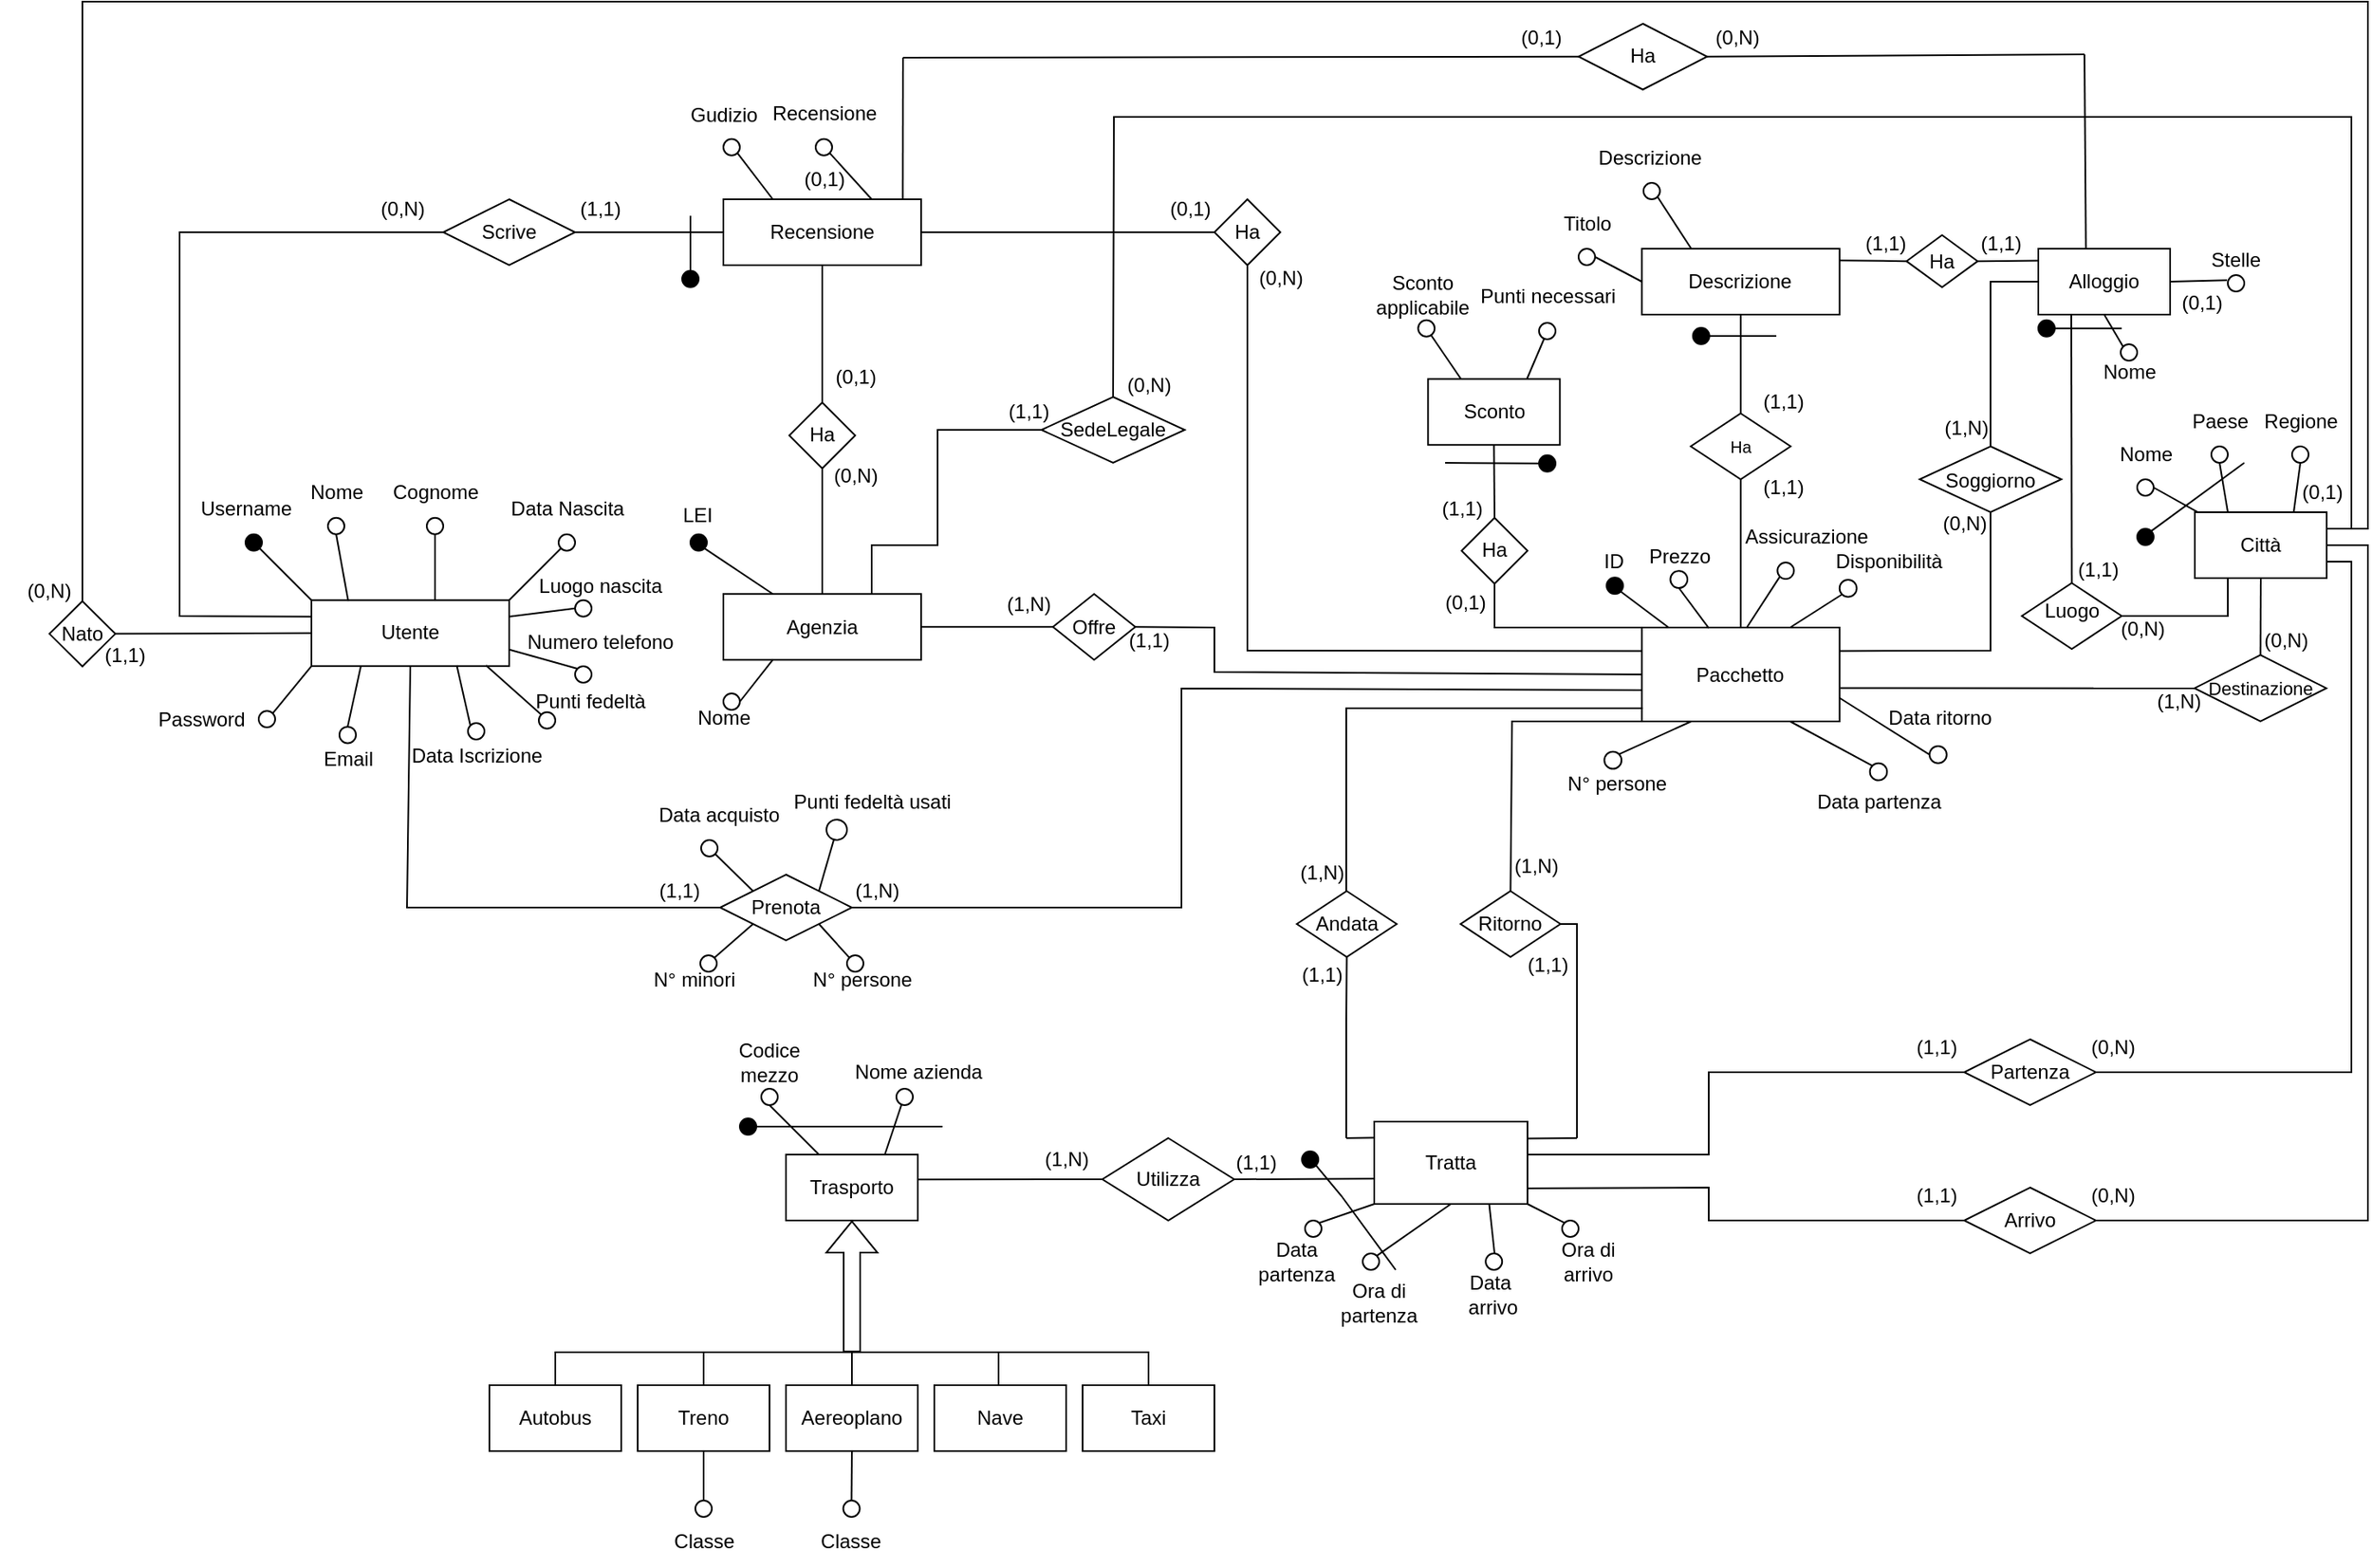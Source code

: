 <mxfile version="21.2.8" type="device" pages="2">
  <diagram name="ER - Concettuale" id="XnK0lcYDc5IUlMdxf0PO">
    <mxGraphModel dx="2261" dy="839" grid="1" gridSize="10" guides="1" tooltips="1" connect="1" arrows="1" fold="1" page="1" pageScale="1" pageWidth="827" pageHeight="1169" math="0" shadow="0">
      <root>
        <mxCell id="0" />
        <mxCell id="1" parent="0" />
        <mxCell id="2xYNTSdYT9VJO8_f8z8V-105" value="Codice mezzo" style="text;html=1;strokeColor=none;fillColor=none;align=center;verticalAlign=middle;whiteSpace=wrap;rounded=0;" parent="1" vertex="1">
          <mxGeometry x="-320" y="639" width="60" height="30" as="geometry" />
        </mxCell>
        <mxCell id="iDGBPSTXVyDFNnfygIKq-98" value="(1,N)" style="text;html=1;align=center;verticalAlign=middle;resizable=0;points=[];autosize=1;strokeColor=none;fillColor=none;" parent="1" vertex="1">
          <mxGeometry x="20.0" y="524" width="50" height="30" as="geometry" />
        </mxCell>
        <mxCell id="iDGBPSTXVyDFNnfygIKq-2" value="Pacchetto" style="rounded=0;whiteSpace=wrap;html=1;" parent="1" vertex="1">
          <mxGeometry x="239.38" y="390" width="120" height="57" as="geometry" />
        </mxCell>
        <mxCell id="iDGBPSTXVyDFNnfygIKq-3" value="&lt;div align=&quot;center&quot;&gt;&lt;font style=&quot;font-size: 10px;&quot;&gt;Ha&lt;/font&gt;&lt;/div&gt;" style="rhombus;whiteSpace=wrap;html=1;align=center;" parent="1" vertex="1">
          <mxGeometry x="269.07" y="260" width="60.62" height="40" as="geometry" />
        </mxCell>
        <mxCell id="iDGBPSTXVyDFNnfygIKq-4" value="Descrizione" style="rounded=0;whiteSpace=wrap;html=1;" parent="1" vertex="1">
          <mxGeometry x="239.38" y="160" width="120" height="40" as="geometry" />
        </mxCell>
        <mxCell id="iDGBPSTXVyDFNnfygIKq-5" value="" style="endArrow=none;html=1;rounded=0;entryX=0.5;entryY=1;entryDx=0;entryDy=0;" parent="1" source="iDGBPSTXVyDFNnfygIKq-3" target="iDGBPSTXVyDFNnfygIKq-4" edge="1">
          <mxGeometry width="50" height="50" relative="1" as="geometry">
            <mxPoint x="390" y="350" as="sourcePoint" />
            <mxPoint x="440" y="300" as="targetPoint" />
          </mxGeometry>
        </mxCell>
        <mxCell id="iDGBPSTXVyDFNnfygIKq-6" value="" style="endArrow=none;html=1;rounded=0;entryX=0.5;entryY=1;entryDx=0;entryDy=0;" parent="1" source="iDGBPSTXVyDFNnfygIKq-2" target="iDGBPSTXVyDFNnfygIKq-3" edge="1">
          <mxGeometry width="50" height="50" relative="1" as="geometry">
            <mxPoint x="297.17" y="408" as="sourcePoint" />
            <mxPoint x="296.66" y="348" as="targetPoint" />
          </mxGeometry>
        </mxCell>
        <mxCell id="iDGBPSTXVyDFNnfygIKq-7" value="(1,1)" style="text;html=1;align=center;verticalAlign=middle;resizable=0;points=[];autosize=1;strokeColor=none;fillColor=none;" parent="1" vertex="1">
          <mxGeometry x="300" y="238" width="50" height="30" as="geometry" />
        </mxCell>
        <mxCell id="iDGBPSTXVyDFNnfygIKq-8" value="(1,1)" style="text;html=1;align=center;verticalAlign=middle;resizable=0;points=[];autosize=1;strokeColor=none;fillColor=none;" parent="1" vertex="1">
          <mxGeometry x="300" y="290" width="50" height="30" as="geometry" />
        </mxCell>
        <mxCell id="iDGBPSTXVyDFNnfygIKq-9" value="" style="ellipse;whiteSpace=wrap;html=1;aspect=fixed;" parent="1" vertex="1">
          <mxGeometry x="201" y="160" width="10" height="10" as="geometry" />
        </mxCell>
        <mxCell id="iDGBPSTXVyDFNnfygIKq-10" value="&lt;div&gt;Titolo&lt;/div&gt;" style="text;html=1;align=center;verticalAlign=middle;resizable=0;points=[];autosize=1;strokeColor=none;fillColor=none;" parent="1" vertex="1">
          <mxGeometry x="181" y="130" width="50" height="30" as="geometry" />
        </mxCell>
        <mxCell id="iDGBPSTXVyDFNnfygIKq-11" value="" style="endArrow=none;html=1;rounded=0;entryX=1;entryY=0.5;entryDx=0;entryDy=0;exitX=0;exitY=0.5;exitDx=0;exitDy=0;" parent="1" source="iDGBPSTXVyDFNnfygIKq-4" target="iDGBPSTXVyDFNnfygIKq-9" edge="1">
          <mxGeometry width="50" height="50" relative="1" as="geometry">
            <mxPoint x="311" y="350" as="sourcePoint" />
            <mxPoint x="361" y="300" as="targetPoint" />
          </mxGeometry>
        </mxCell>
        <mxCell id="iDGBPSTXVyDFNnfygIKq-13" value="" style="endArrow=none;html=1;rounded=0;exitX=0.25;exitY=0;exitDx=0;exitDy=0;entryX=1;entryY=1;entryDx=0;entryDy=0;" parent="1" source="iDGBPSTXVyDFNnfygIKq-4" target="iDGBPSTXVyDFNnfygIKq-17" edge="1">
          <mxGeometry width="50" height="50" relative="1" as="geometry">
            <mxPoint x="310" y="150" as="sourcePoint" />
            <mxPoint x="271" y="120" as="targetPoint" />
          </mxGeometry>
        </mxCell>
        <mxCell id="iDGBPSTXVyDFNnfygIKq-17" value="" style="ellipse;whiteSpace=wrap;html=1;aspect=fixed;" parent="1" vertex="1">
          <mxGeometry x="240.38" y="120" width="10" height="10" as="geometry" />
        </mxCell>
        <mxCell id="iDGBPSTXVyDFNnfygIKq-19" value="Descrizione" style="text;html=1;align=center;verticalAlign=middle;resizable=0;points=[];autosize=1;strokeColor=none;fillColor=none;" parent="1" vertex="1">
          <mxGeometry x="199.38" y="90" width="90" height="30" as="geometry" />
        </mxCell>
        <mxCell id="iDGBPSTXVyDFNnfygIKq-21" value="" style="ellipse;whiteSpace=wrap;html=1;" parent="1" vertex="1">
          <mxGeometry x="321.69" y="350.52" width="10" height="10" as="geometry" />
        </mxCell>
        <mxCell id="iDGBPSTXVyDFNnfygIKq-22" value="Assicurazione" style="text;html=1;align=center;verticalAlign=middle;resizable=0;points=[];autosize=1;strokeColor=none;fillColor=none;" parent="1" vertex="1">
          <mxGeometry x="289.38" y="320" width="100" height="30" as="geometry" />
        </mxCell>
        <mxCell id="iDGBPSTXVyDFNnfygIKq-23" value="" style="endArrow=none;html=1;rounded=0;entryX=0;entryY=1;entryDx=0;entryDy=0;exitX=0.645;exitY=-0.013;exitDx=0;exitDy=0;exitPerimeter=0;" parent="1" target="iDGBPSTXVyDFNnfygIKq-21" edge="1">
          <mxGeometry width="50" height="50" relative="1" as="geometry">
            <mxPoint x="303.09" y="390" as="sourcePoint" />
            <mxPoint x="307.31" y="360.52" as="targetPoint" />
          </mxGeometry>
        </mxCell>
        <mxCell id="iDGBPSTXVyDFNnfygIKq-24" value="" style="ellipse;whiteSpace=wrap;html=1;aspect=fixed;fillColor=#000000;" parent="1" vertex="1">
          <mxGeometry x="270.38" y="208" width="10" height="10" as="geometry" />
        </mxCell>
        <mxCell id="iDGBPSTXVyDFNnfygIKq-29" value="" style="endArrow=none;html=1;rounded=0;exitX=1;exitY=0.5;exitDx=0;exitDy=0;" parent="1" source="iDGBPSTXVyDFNnfygIKq-24" edge="1">
          <mxGeometry width="50" height="50" relative="1" as="geometry">
            <mxPoint x="261" y="260" as="sourcePoint" />
            <mxPoint x="321" y="213" as="targetPoint" />
          </mxGeometry>
        </mxCell>
        <mxCell id="iDGBPSTXVyDFNnfygIKq-30" value="" style="ellipse;whiteSpace=wrap;html=1;aspect=fixed;fillColor=#000000;" parent="1" vertex="1">
          <mxGeometry x="218" y="359.62" width="10" height="10" as="geometry" />
        </mxCell>
        <mxCell id="iDGBPSTXVyDFNnfygIKq-31" value="" style="endArrow=none;html=1;rounded=0;entryX=1;entryY=1;entryDx=0;entryDy=0;exitX=0.137;exitY=0.002;exitDx=0;exitDy=0;exitPerimeter=0;" parent="1" source="iDGBPSTXVyDFNnfygIKq-2" target="iDGBPSTXVyDFNnfygIKq-30" edge="1">
          <mxGeometry width="50" height="50" relative="1" as="geometry">
            <mxPoint x="256.66" y="378.285" as="sourcePoint" />
            <mxPoint x="306.66" y="346" as="targetPoint" />
          </mxGeometry>
        </mxCell>
        <mxCell id="iDGBPSTXVyDFNnfygIKq-32" value="ID" style="text;html=1;align=center;verticalAlign=middle;resizable=0;points=[];autosize=1;strokeColor=none;fillColor=none;" parent="1" vertex="1">
          <mxGeometry x="202" y="334.62" width="40" height="30" as="geometry" />
        </mxCell>
        <mxCell id="iDGBPSTXVyDFNnfygIKq-33" value="" style="ellipse;whiteSpace=wrap;html=1;aspect=fixed;fillColor=none;" parent="1" vertex="1">
          <mxGeometry x="359.38" y="361" width="10.38" height="10.38" as="geometry" />
        </mxCell>
        <mxCell id="iDGBPSTXVyDFNnfygIKq-34" value="" style="endArrow=none;html=1;rounded=0;entryX=0;entryY=1;entryDx=0;entryDy=0;exitX=0.75;exitY=0;exitDx=0;exitDy=0;" parent="1" source="iDGBPSTXVyDFNnfygIKq-2" target="iDGBPSTXVyDFNnfygIKq-33" edge="1">
          <mxGeometry width="50" height="50" relative="1" as="geometry">
            <mxPoint x="359.38" y="378" as="sourcePoint" />
            <mxPoint x="471.66" y="349" as="targetPoint" />
          </mxGeometry>
        </mxCell>
        <mxCell id="iDGBPSTXVyDFNnfygIKq-35" value="Prezzo" style="text;html=1;align=center;verticalAlign=middle;resizable=0;points=[];autosize=1;strokeColor=none;fillColor=none;" parent="1" vertex="1">
          <mxGeometry x="234.38" y="333.62" width="55" height="26" as="geometry" />
        </mxCell>
        <mxCell id="iDGBPSTXVyDFNnfygIKq-36" value="" style="ellipse;whiteSpace=wrap;html=1;aspect=fixed;fillColor=none;" parent="1" vertex="1">
          <mxGeometry x="256.69" y="355.62" width="10.38" height="10.38" as="geometry" />
        </mxCell>
        <mxCell id="iDGBPSTXVyDFNnfygIKq-37" value="" style="endArrow=none;html=1;rounded=0;entryX=0.5;entryY=1;entryDx=0;entryDy=0;exitX=0.339;exitY=0.008;exitDx=0;exitDy=0;exitPerimeter=0;" parent="1" source="iDGBPSTXVyDFNnfygIKq-2" target="iDGBPSTXVyDFNnfygIKq-36" edge="1">
          <mxGeometry width="50" height="50" relative="1" as="geometry">
            <mxPoint x="269.38" y="378" as="sourcePoint" />
            <mxPoint x="436.35" y="342" as="targetPoint" />
          </mxGeometry>
        </mxCell>
        <mxCell id="iDGBPSTXVyDFNnfygIKq-39" value="Disponibilità" style="text;html=1;align=center;verticalAlign=middle;resizable=0;points=[];autosize=1;strokeColor=none;fillColor=none;" parent="1" vertex="1">
          <mxGeometry x="347.0" y="336.62" width="83" height="26" as="geometry" />
        </mxCell>
        <mxCell id="iDGBPSTXVyDFNnfygIKq-42" value="" style="ellipse;whiteSpace=wrap;html=1;aspect=fixed;fillColor=none;" parent="1" vertex="1">
          <mxGeometry x="377.81" y="472.38" width="10.38" height="10.38" as="geometry" />
        </mxCell>
        <mxCell id="iDGBPSTXVyDFNnfygIKq-43" value="" style="endArrow=none;html=1;rounded=0;entryX=0;entryY=0;entryDx=0;entryDy=0;exitX=0.75;exitY=1;exitDx=0;exitDy=0;" parent="1" source="iDGBPSTXVyDFNnfygIKq-2" target="iDGBPSTXVyDFNnfygIKq-42" edge="1">
          <mxGeometry width="50" height="50" relative="1" as="geometry">
            <mxPoint x="371.69" y="507" as="sourcePoint" />
            <mxPoint x="484.35" y="461" as="targetPoint" />
          </mxGeometry>
        </mxCell>
        <mxCell id="iDGBPSTXVyDFNnfygIKq-44" value="Data partenza" style="text;html=1;align=center;verticalAlign=middle;resizable=0;points=[];autosize=1;strokeColor=none;fillColor=none;" parent="1" vertex="1">
          <mxGeometry x="336.0" y="482.76" width="94" height="26" as="geometry" />
        </mxCell>
        <mxCell id="iDGBPSTXVyDFNnfygIKq-45" value="" style="ellipse;whiteSpace=wrap;html=1;aspect=fixed;fillColor=none;" parent="1" vertex="1">
          <mxGeometry x="414" y="462" width="10.38" height="10.38" as="geometry" />
        </mxCell>
        <mxCell id="iDGBPSTXVyDFNnfygIKq-46" value="" style="endArrow=none;html=1;rounded=0;entryX=0;entryY=0.5;entryDx=0;entryDy=0;exitX=1;exitY=0.75;exitDx=0;exitDy=0;" parent="1" source="iDGBPSTXVyDFNnfygIKq-2" target="iDGBPSTXVyDFNnfygIKq-45" edge="1">
          <mxGeometry width="50" height="50" relative="1" as="geometry">
            <mxPoint x="384.19" y="410.62" as="sourcePoint" />
            <mxPoint x="539.54" y="424.62" as="targetPoint" />
          </mxGeometry>
        </mxCell>
        <mxCell id="iDGBPSTXVyDFNnfygIKq-47" value="Data ritorno" style="text;html=1;align=center;verticalAlign=middle;resizable=0;points=[];autosize=1;strokeColor=none;fillColor=none;" parent="1" vertex="1">
          <mxGeometry x="379.19" y="432" width="81" height="26" as="geometry" />
        </mxCell>
        <mxCell id="iDGBPSTXVyDFNnfygIKq-48" value="&lt;div style=&quot;line-height: 0%; font-size: 11px;&quot; align=&quot;center&quot;&gt;Destinazione&lt;/div&gt;&lt;div style=&quot;font-size: 11px;&quot; align=&quot;center&quot;&gt;&lt;br style=&quot;font-size: 11px;&quot;&gt;&lt;/div&gt;" style="rhombus;whiteSpace=wrap;html=1;align=center;spacingTop=13;fontSize=11;" parent="1" vertex="1">
          <mxGeometry x="574.81" y="406.69" width="80" height="40.31" as="geometry" />
        </mxCell>
        <mxCell id="iDGBPSTXVyDFNnfygIKq-49" value="" style="endArrow=none;html=1;rounded=0;exitX=1.003;exitY=0.645;exitDx=0;exitDy=0;entryX=0;entryY=0.5;entryDx=0;entryDy=0;exitPerimeter=0;" parent="1" source="iDGBPSTXVyDFNnfygIKq-2" target="iDGBPSTXVyDFNnfygIKq-48" edge="1">
          <mxGeometry width="50" height="50" relative="1" as="geometry">
            <mxPoint x="440" y="400" as="sourcePoint" />
            <mxPoint x="490" y="350" as="targetPoint" />
          </mxGeometry>
        </mxCell>
        <mxCell id="iDGBPSTXVyDFNnfygIKq-50" value="Città" style="rounded=0;whiteSpace=wrap;html=1;" parent="1" vertex="1">
          <mxGeometry x="575" y="320" width="80" height="40" as="geometry" />
        </mxCell>
        <mxCell id="iDGBPSTXVyDFNnfygIKq-51" value="" style="endArrow=none;html=1;rounded=0;exitX=0.5;exitY=0;exitDx=0;exitDy=0;entryX=0.5;entryY=1;entryDx=0;entryDy=0;" parent="1" source="iDGBPSTXVyDFNnfygIKq-48" target="iDGBPSTXVyDFNnfygIKq-50" edge="1">
          <mxGeometry width="50" height="50" relative="1" as="geometry">
            <mxPoint x="494.81" y="340" as="sourcePoint" />
            <mxPoint x="544.81" y="290" as="targetPoint" />
          </mxGeometry>
        </mxCell>
        <mxCell id="iDGBPSTXVyDFNnfygIKq-52" value="(1,N)" style="text;html=1;align=center;verticalAlign=middle;resizable=0;points=[];autosize=1;strokeColor=none;fillColor=none;" parent="1" vertex="1">
          <mxGeometry x="540" y="420" width="50" height="30" as="geometry" />
        </mxCell>
        <mxCell id="iDGBPSTXVyDFNnfygIKq-53" value="(0,N)" style="text;html=1;align=center;verticalAlign=middle;resizable=0;points=[];autosize=1;strokeColor=none;fillColor=none;" parent="1" vertex="1">
          <mxGeometry x="604.81" y="383.38" width="50" height="30" as="geometry" />
        </mxCell>
        <mxCell id="iDGBPSTXVyDFNnfygIKq-54" value="" style="ellipse;whiteSpace=wrap;html=1;aspect=fixed;" parent="1" vertex="1">
          <mxGeometry x="540" y="300" width="10" height="10" as="geometry" />
        </mxCell>
        <mxCell id="iDGBPSTXVyDFNnfygIKq-55" value="Nome" style="text;html=1;align=center;verticalAlign=middle;resizable=0;points=[];autosize=1;strokeColor=none;fillColor=none;" parent="1" vertex="1">
          <mxGeometry x="514.81" y="270" width="60" height="30" as="geometry" />
        </mxCell>
        <mxCell id="iDGBPSTXVyDFNnfygIKq-56" value="" style="endArrow=none;html=1;rounded=0;exitX=0.027;exitY=0.006;exitDx=0;exitDy=0;exitPerimeter=0;entryX=1;entryY=0.5;entryDx=0;entryDy=0;" parent="1" source="iDGBPSTXVyDFNnfygIKq-50" target="iDGBPSTXVyDFNnfygIKq-54" edge="1">
          <mxGeometry width="50" height="50" relative="1" as="geometry">
            <mxPoint x="495" y="340" as="sourcePoint" />
            <mxPoint x="545" y="290" as="targetPoint" />
          </mxGeometry>
        </mxCell>
        <mxCell id="iDGBPSTXVyDFNnfygIKq-60" value="" style="ellipse;whiteSpace=wrap;html=1;aspect=fixed;" parent="1" vertex="1">
          <mxGeometry x="585" y="280" width="10" height="10" as="geometry" />
        </mxCell>
        <mxCell id="iDGBPSTXVyDFNnfygIKq-61" value="" style="endArrow=none;html=1;rounded=0;entryX=0.5;entryY=1;entryDx=0;entryDy=0;exitX=0.25;exitY=0;exitDx=0;exitDy=0;" parent="1" source="iDGBPSTXVyDFNnfygIKq-50" target="iDGBPSTXVyDFNnfygIKq-60" edge="1">
          <mxGeometry width="50" height="50" relative="1" as="geometry">
            <mxPoint x="495" y="340" as="sourcePoint" />
            <mxPoint x="545" y="290" as="targetPoint" />
          </mxGeometry>
        </mxCell>
        <mxCell id="iDGBPSTXVyDFNnfygIKq-62" value="Paese" style="text;html=1;align=center;verticalAlign=middle;resizable=0;points=[];autosize=1;strokeColor=none;fillColor=none;" parent="1" vertex="1">
          <mxGeometry x="560" y="250" width="60" height="30" as="geometry" />
        </mxCell>
        <mxCell id="iDGBPSTXVyDFNnfygIKq-63" value="" style="ellipse;whiteSpace=wrap;html=1;aspect=fixed;" parent="1" vertex="1">
          <mxGeometry x="634" y="280" width="10" height="10" as="geometry" />
        </mxCell>
        <mxCell id="iDGBPSTXVyDFNnfygIKq-64" value="" style="endArrow=none;html=1;rounded=0;entryX=0.5;entryY=1;entryDx=0;entryDy=0;exitX=0.75;exitY=0;exitDx=0;exitDy=0;" parent="1" source="iDGBPSTXVyDFNnfygIKq-50" target="iDGBPSTXVyDFNnfygIKq-63" edge="1">
          <mxGeometry width="50" height="50" relative="1" as="geometry">
            <mxPoint x="640" y="320" as="sourcePoint" />
            <mxPoint x="590" y="290" as="targetPoint" />
          </mxGeometry>
        </mxCell>
        <mxCell id="iDGBPSTXVyDFNnfygIKq-65" value="Regione" style="text;html=1;align=center;verticalAlign=middle;resizable=0;points=[];autosize=1;strokeColor=none;fillColor=none;" parent="1" vertex="1">
          <mxGeometry x="604" y="250" width="70" height="30" as="geometry" />
        </mxCell>
        <mxCell id="iDGBPSTXVyDFNnfygIKq-66" value="" style="endArrow=none;html=1;rounded=0;exitX=1;exitY=0;exitDx=0;exitDy=0;" parent="1" source="iDGBPSTXVyDFNnfygIKq-67" edge="1">
          <mxGeometry width="50" height="50" relative="1" as="geometry">
            <mxPoint x="535" y="330" as="sourcePoint" />
            <mxPoint x="605" y="290" as="targetPoint" />
          </mxGeometry>
        </mxCell>
        <mxCell id="iDGBPSTXVyDFNnfygIKq-67" value="" style="ellipse;whiteSpace=wrap;html=1;aspect=fixed;fillColor=#000000;" parent="1" vertex="1">
          <mxGeometry x="540" y="330" width="10" height="10" as="geometry" />
        </mxCell>
        <mxCell id="iDGBPSTXVyDFNnfygIKq-70" value="&lt;font style=&quot;font-size: 12px;&quot;&gt;Soggiorno&lt;/font&gt;" style="rhombus;whiteSpace=wrap;html=1;spacingBottom=-1;fontSize=12;verticalAlign=middle;" parent="1" vertex="1">
          <mxGeometry x="408" y="280" width="86" height="40" as="geometry" />
        </mxCell>
        <mxCell id="iDGBPSTXVyDFNnfygIKq-71" value="" style="endArrow=none;html=1;rounded=0;exitX=1;exitY=0.25;exitDx=0;exitDy=0;entryX=0.5;entryY=1;entryDx=0;entryDy=0;" parent="1" source="iDGBPSTXVyDFNnfygIKq-2" target="iDGBPSTXVyDFNnfygIKq-70" edge="1">
          <mxGeometry width="50" height="50" relative="1" as="geometry">
            <mxPoint x="370" y="390" as="sourcePoint" />
            <mxPoint x="420" y="340" as="targetPoint" />
            <Array as="points">
              <mxPoint x="451" y="404" />
            </Array>
          </mxGeometry>
        </mxCell>
        <mxCell id="iDGBPSTXVyDFNnfygIKq-72" value="Alloggio" style="rounded=0;whiteSpace=wrap;html=1;" parent="1" vertex="1">
          <mxGeometry x="480" y="160" width="80" height="40" as="geometry" />
        </mxCell>
        <mxCell id="iDGBPSTXVyDFNnfygIKq-73" value="" style="endArrow=none;html=1;rounded=0;entryX=0.5;entryY=0;entryDx=0;entryDy=0;exitX=0;exitY=0.5;exitDx=0;exitDy=0;" parent="1" source="iDGBPSTXVyDFNnfygIKq-72" target="iDGBPSTXVyDFNnfygIKq-70" edge="1">
          <mxGeometry width="50" height="50" relative="1" as="geometry">
            <mxPoint x="394.19" y="320" as="sourcePoint" />
            <mxPoint x="444.19" y="270" as="targetPoint" />
            <Array as="points">
              <mxPoint x="451" y="180" />
            </Array>
          </mxGeometry>
        </mxCell>
        <mxCell id="iDGBPSTXVyDFNnfygIKq-74" value="" style="endArrow=none;html=1;rounded=0;entryX=0.25;entryY=1;entryDx=0;entryDy=0;exitX=0.5;exitY=0;exitDx=0;exitDy=0;" parent="1" source="iDGBPSTXVyDFNnfygIKq-75" target="iDGBPSTXVyDFNnfygIKq-72" edge="1">
          <mxGeometry width="50" height="50" relative="1" as="geometry">
            <mxPoint x="500" y="370" as="sourcePoint" />
            <mxPoint x="600" y="250" as="targetPoint" />
          </mxGeometry>
        </mxCell>
        <mxCell id="iDGBPSTXVyDFNnfygIKq-75" value="Luogo" style="rhombus;whiteSpace=wrap;html=1;spacingBottom=6;" parent="1" vertex="1">
          <mxGeometry x="470" y="363" width="60.62" height="40" as="geometry" />
        </mxCell>
        <mxCell id="iDGBPSTXVyDFNnfygIKq-77" value="" style="endArrow=none;html=1;rounded=0;entryX=0.25;entryY=1;entryDx=0;entryDy=0;exitX=1;exitY=0.5;exitDx=0;exitDy=0;" parent="1" source="iDGBPSTXVyDFNnfygIKq-75" target="iDGBPSTXVyDFNnfygIKq-50" edge="1">
          <mxGeometry width="50" height="50" relative="1" as="geometry">
            <mxPoint x="550" y="300" as="sourcePoint" />
            <mxPoint x="600" y="250" as="targetPoint" />
            <Array as="points">
              <mxPoint x="595" y="383" />
            </Array>
          </mxGeometry>
        </mxCell>
        <mxCell id="iDGBPSTXVyDFNnfygIKq-78" value="(0,N)" style="text;html=1;align=center;verticalAlign=middle;resizable=0;points=[];autosize=1;strokeColor=none;fillColor=none;" parent="1" vertex="1">
          <mxGeometry x="410" y="311.62" width="50" height="30" as="geometry" />
        </mxCell>
        <mxCell id="iDGBPSTXVyDFNnfygIKq-79" value="&lt;div&gt;(1,N)&lt;/div&gt;" style="text;html=1;align=center;verticalAlign=middle;resizable=0;points=[];autosize=1;strokeColor=none;fillColor=none;" parent="1" vertex="1">
          <mxGeometry x="411.19" y="254" width="50" height="30" as="geometry" />
        </mxCell>
        <mxCell id="iDGBPSTXVyDFNnfygIKq-80" value="&lt;div&gt;(1,1)&lt;/div&gt;" style="text;html=1;align=center;verticalAlign=middle;resizable=0;points=[];autosize=1;strokeColor=none;fillColor=none;" parent="1" vertex="1">
          <mxGeometry x="490.62" y="339.62" width="50" height="30" as="geometry" />
        </mxCell>
        <mxCell id="iDGBPSTXVyDFNnfygIKq-81" value="(0,N)" style="text;html=1;align=center;verticalAlign=middle;resizable=0;points=[];autosize=1;strokeColor=none;fillColor=none;" parent="1" vertex="1">
          <mxGeometry x="518" y="376" width="50" height="30" as="geometry" />
        </mxCell>
        <mxCell id="iDGBPSTXVyDFNnfygIKq-82" value="" style="endArrow=none;html=1;rounded=0;entryX=0.5;entryY=1;entryDx=0;entryDy=0;exitX=0;exitY=0;exitDx=0;exitDy=0;" parent="1" source="iDGBPSTXVyDFNnfygIKq-83" target="iDGBPSTXVyDFNnfygIKq-72" edge="1">
          <mxGeometry width="50" height="50" relative="1" as="geometry">
            <mxPoint x="560" y="210" as="sourcePoint" />
            <mxPoint x="555" y="280.0" as="targetPoint" />
          </mxGeometry>
        </mxCell>
        <mxCell id="iDGBPSTXVyDFNnfygIKq-83" value="" style="ellipse;whiteSpace=wrap;html=1;" parent="1" vertex="1">
          <mxGeometry x="530" y="218" width="10" height="10" as="geometry" />
        </mxCell>
        <mxCell id="iDGBPSTXVyDFNnfygIKq-84" value="Nome" style="text;html=1;align=center;verticalAlign=middle;resizable=0;points=[];autosize=1;strokeColor=none;fillColor=none;" parent="1" vertex="1">
          <mxGeometry x="505" y="220" width="60" height="30" as="geometry" />
        </mxCell>
        <mxCell id="iDGBPSTXVyDFNnfygIKq-89" value="Andata" style="rhombus;whiteSpace=wrap;html=1;" parent="1" vertex="1">
          <mxGeometry x="30.0" y="550" width="60.62" height="40" as="geometry" />
        </mxCell>
        <mxCell id="iDGBPSTXVyDFNnfygIKq-91" value="&lt;div&gt;Ritorno&lt;/div&gt;" style="rhombus;whiteSpace=wrap;html=1;" parent="1" vertex="1">
          <mxGeometry x="129.38" y="550" width="60.62" height="40" as="geometry" />
        </mxCell>
        <mxCell id="iDGBPSTXVyDFNnfygIKq-92" value="" style="endArrow=none;html=1;rounded=0;" parent="1" edge="1">
          <mxGeometry width="50" height="50" relative="1" as="geometry">
            <mxPoint x="60" y="550" as="sourcePoint" />
            <mxPoint x="240" y="439" as="targetPoint" />
            <Array as="points">
              <mxPoint x="60" y="439" />
            </Array>
          </mxGeometry>
        </mxCell>
        <mxCell id="iDGBPSTXVyDFNnfygIKq-93" value="" style="endArrow=none;html=1;rounded=0;entryX=0;entryY=1;entryDx=0;entryDy=0;exitX=0.5;exitY=0;exitDx=0;exitDy=0;" parent="1" source="iDGBPSTXVyDFNnfygIKq-91" target="iDGBPSTXVyDFNnfygIKq-2" edge="1">
          <mxGeometry width="50" height="50" relative="1" as="geometry">
            <mxPoint x="160" y="600" as="sourcePoint" />
            <mxPoint x="190.0" y="447" as="targetPoint" />
            <Array as="points">
              <mxPoint x="160.62" y="447" />
            </Array>
          </mxGeometry>
        </mxCell>
        <mxCell id="iDGBPSTXVyDFNnfygIKq-94" value="" style="endArrow=none;html=1;rounded=0;entryX=0.5;entryY=1;entryDx=0;entryDy=0;" parent="1" target="iDGBPSTXVyDFNnfygIKq-89" edge="1">
          <mxGeometry width="50" height="50" relative="1" as="geometry">
            <mxPoint x="60" y="700" as="sourcePoint" />
            <mxPoint x="150.62" y="580" as="targetPoint" />
            <Array as="points">
              <mxPoint x="60" y="630" />
            </Array>
          </mxGeometry>
        </mxCell>
        <mxCell id="iDGBPSTXVyDFNnfygIKq-95" value="Trasporto" style="rounded=0;whiteSpace=wrap;html=1;" parent="1" vertex="1">
          <mxGeometry x="-280" y="710" width="80" height="40" as="geometry" />
        </mxCell>
        <mxCell id="iDGBPSTXVyDFNnfygIKq-96" value="" style="endArrow=none;html=1;rounded=0;entryX=1;entryY=0.5;entryDx=0;entryDy=0;" parent="1" target="iDGBPSTXVyDFNnfygIKq-91" edge="1">
          <mxGeometry width="50" height="50" relative="1" as="geometry">
            <mxPoint x="200" y="700" as="sourcePoint" />
            <mxPoint x="100.62" y="630" as="targetPoint" />
            <Array as="points">
              <mxPoint x="200" y="570" />
            </Array>
          </mxGeometry>
        </mxCell>
        <mxCell id="iDGBPSTXVyDFNnfygIKq-99" value="(1,1)" style="text;html=1;align=center;verticalAlign=middle;resizable=0;points=[];autosize=1;strokeColor=none;fillColor=none;" parent="1" vertex="1">
          <mxGeometry x="20.0" y="586" width="50" height="30" as="geometry" />
        </mxCell>
        <mxCell id="iDGBPSTXVyDFNnfygIKq-100" value="(1,N)" style="text;html=1;align=center;verticalAlign=middle;resizable=0;points=[];autosize=1;strokeColor=none;fillColor=none;" parent="1" vertex="1">
          <mxGeometry x="150" y="520" width="50" height="30" as="geometry" />
        </mxCell>
        <mxCell id="iDGBPSTXVyDFNnfygIKq-101" value="(1,1)" style="text;html=1;align=center;verticalAlign=middle;resizable=0;points=[];autosize=1;strokeColor=none;fillColor=none;" parent="1" vertex="1">
          <mxGeometry x="157" y="580" width="50" height="30" as="geometry" />
        </mxCell>
        <mxCell id="N57df3obNBDMimQM0vPs-1" value="" style="shape=flexArrow;endArrow=classic;html=1;rounded=0;entryX=0.5;entryY=1;entryDx=0;entryDy=0;" parent="1" target="iDGBPSTXVyDFNnfygIKq-95" edge="1">
          <mxGeometry width="50" height="50" relative="1" as="geometry">
            <mxPoint x="-240" y="830" as="sourcePoint" />
            <mxPoint x="-250" y="760" as="targetPoint" />
          </mxGeometry>
        </mxCell>
        <mxCell id="N57df3obNBDMimQM0vPs-2" value="" style="endArrow=none;html=1;rounded=0;exitX=0.5;exitY=0;exitDx=0;exitDy=0;entryX=0.5;entryY=0;entryDx=0;entryDy=0;" parent="1" source="N57df3obNBDMimQM0vPs-3" target="gtqMJVE321Q3VjTXNH2c-5" edge="1">
          <mxGeometry width="50" height="50" relative="1" as="geometry">
            <mxPoint x="-410" y="830" as="sourcePoint" />
            <mxPoint x="-210" y="830" as="targetPoint" />
            <Array as="points">
              <mxPoint x="-420" y="830" />
              <mxPoint x="-60" y="830" />
            </Array>
          </mxGeometry>
        </mxCell>
        <mxCell id="N57df3obNBDMimQM0vPs-3" value="Autobus" style="rounded=0;whiteSpace=wrap;html=1;" parent="1" vertex="1">
          <mxGeometry x="-460" y="850" width="80" height="40" as="geometry" />
        </mxCell>
        <mxCell id="N57df3obNBDMimQM0vPs-4" value="Treno" style="rounded=0;whiteSpace=wrap;html=1;" parent="1" vertex="1">
          <mxGeometry x="-370" y="850" width="80" height="40" as="geometry" />
        </mxCell>
        <mxCell id="N57df3obNBDMimQM0vPs-5" value="Aereoplano" style="rounded=0;whiteSpace=wrap;html=1;" parent="1" vertex="1">
          <mxGeometry x="-280" y="850" width="80" height="40" as="geometry" />
        </mxCell>
        <mxCell id="N57df3obNBDMimQM0vPs-6" value="" style="endArrow=none;html=1;rounded=0;exitX=0.5;exitY=0;exitDx=0;exitDy=0;" parent="1" source="N57df3obNBDMimQM0vPs-4" edge="1">
          <mxGeometry width="50" height="50" relative="1" as="geometry">
            <mxPoint x="-340" y="860" as="sourcePoint" />
            <mxPoint x="-330" y="830" as="targetPoint" />
          </mxGeometry>
        </mxCell>
        <mxCell id="N57df3obNBDMimQM0vPs-8" value="Partenza" style="rhombus;whiteSpace=wrap;html=1;" parent="1" vertex="1">
          <mxGeometry x="435" y="640" width="80" height="40" as="geometry" />
        </mxCell>
        <mxCell id="N57df3obNBDMimQM0vPs-9" value="Arrivo" style="rhombus;whiteSpace=wrap;html=1;" parent="1" vertex="1">
          <mxGeometry x="435" y="730" width="80" height="40" as="geometry" />
        </mxCell>
        <mxCell id="N57df3obNBDMimQM0vPs-11" value="" style="endArrow=none;html=1;rounded=0;entryX=0;entryY=0.5;entryDx=0;entryDy=0;exitX=0.993;exitY=0.4;exitDx=0;exitDy=0;exitPerimeter=0;" parent="1" source="ORQm8XDdudMeTBHYUx_8-23" target="N57df3obNBDMimQM0vPs-8" edge="1">
          <mxGeometry width="50" height="50" relative="1" as="geometry">
            <mxPoint x="250" y="700" as="sourcePoint" />
            <mxPoint x="210" y="700" as="targetPoint" />
            <Array as="points">
              <mxPoint x="280" y="710" />
              <mxPoint x="280" y="660" />
            </Array>
          </mxGeometry>
        </mxCell>
        <mxCell id="N57df3obNBDMimQM0vPs-12" value="" style="endArrow=none;html=1;rounded=0;entryX=0;entryY=0.5;entryDx=0;entryDy=0;exitX=0.999;exitY=0.809;exitDx=0;exitDy=0;exitPerimeter=0;" parent="1" source="ORQm8XDdudMeTBHYUx_8-23" target="N57df3obNBDMimQM0vPs-9" edge="1">
          <mxGeometry width="50" height="50" relative="1" as="geometry">
            <mxPoint x="250" y="710" as="sourcePoint" />
            <mxPoint x="230" y="720" as="targetPoint" />
            <Array as="points">
              <mxPoint x="280" y="730" />
              <mxPoint x="280" y="750" />
            </Array>
          </mxGeometry>
        </mxCell>
        <mxCell id="N57df3obNBDMimQM0vPs-13" value="" style="endArrow=none;html=1;rounded=0;exitX=1;exitY=0.5;exitDx=0;exitDy=0;entryX=1;entryY=0.75;entryDx=0;entryDy=0;" parent="1" source="N57df3obNBDMimQM0vPs-8" target="iDGBPSTXVyDFNnfygIKq-50" edge="1">
          <mxGeometry width="50" height="50" relative="1" as="geometry">
            <mxPoint x="450" y="640" as="sourcePoint" />
            <mxPoint x="500" y="590" as="targetPoint" />
            <Array as="points">
              <mxPoint x="670" y="660" />
              <mxPoint x="670" y="350" />
            </Array>
          </mxGeometry>
        </mxCell>
        <mxCell id="N57df3obNBDMimQM0vPs-14" value="" style="endArrow=none;html=1;rounded=0;entryX=1;entryY=0.5;entryDx=0;entryDy=0;exitX=1;exitY=0.5;exitDx=0;exitDy=0;" parent="1" source="N57df3obNBDMimQM0vPs-9" target="iDGBPSTXVyDFNnfygIKq-50" edge="1">
          <mxGeometry width="50" height="50" relative="1" as="geometry">
            <mxPoint x="610" y="600" as="sourcePoint" />
            <mxPoint x="660" y="550" as="targetPoint" />
            <Array as="points">
              <mxPoint x="680" y="750" />
              <mxPoint x="680" y="340" />
            </Array>
          </mxGeometry>
        </mxCell>
        <mxCell id="N57df3obNBDMimQM0vPs-15" value="(1,1)" style="text;html=1;align=center;verticalAlign=middle;resizable=0;points=[];autosize=1;strokeColor=none;fillColor=none;" parent="1" vertex="1">
          <mxGeometry x="393.19" y="630" width="50" height="30" as="geometry" />
        </mxCell>
        <mxCell id="N57df3obNBDMimQM0vPs-16" value="(1,1)" style="text;html=1;align=center;verticalAlign=middle;resizable=0;points=[];autosize=1;strokeColor=none;fillColor=none;" parent="1" vertex="1">
          <mxGeometry x="393.19" y="720" width="50" height="30" as="geometry" />
        </mxCell>
        <mxCell id="N57df3obNBDMimQM0vPs-17" value="(0,N)" style="text;html=1;align=center;verticalAlign=middle;resizable=0;points=[];autosize=1;strokeColor=none;fillColor=none;" parent="1" vertex="1">
          <mxGeometry x="500" y="630" width="50" height="30" as="geometry" />
        </mxCell>
        <mxCell id="N57df3obNBDMimQM0vPs-18" value="(0,N)" style="text;html=1;align=center;verticalAlign=middle;resizable=0;points=[];autosize=1;strokeColor=none;fillColor=none;" parent="1" vertex="1">
          <mxGeometry x="500" y="720" width="50" height="30" as="geometry" />
        </mxCell>
        <mxCell id="N57df3obNBDMimQM0vPs-25" value="Ora di arrivo" style="text;html=1;strokeColor=none;fillColor=none;align=center;verticalAlign=middle;whiteSpace=wrap;rounded=0;" parent="1" vertex="1">
          <mxGeometry x="177.0" y="760" width="60" height="30" as="geometry" />
        </mxCell>
        <mxCell id="N57df3obNBDMimQM0vPs-26" value="Ora di partenza" style="text;html=1;strokeColor=none;fillColor=none;align=center;verticalAlign=middle;whiteSpace=wrap;rounded=0;" parent="1" vertex="1">
          <mxGeometry x="49.65" y="785" width="60" height="30" as="geometry" />
        </mxCell>
        <mxCell id="N57df3obNBDMimQM0vPs-34" value="Data partenza" style="text;html=1;strokeColor=none;fillColor=none;align=center;verticalAlign=middle;whiteSpace=wrap;rounded=0;" parent="1" vertex="1">
          <mxGeometry y="760" width="60" height="30" as="geometry" />
        </mxCell>
        <mxCell id="N57df3obNBDMimQM0vPs-35" value="Ha" style="rhombus;whiteSpace=wrap;html=1;" parent="1" vertex="1">
          <mxGeometry x="130.0" y="323.38" width="40" height="40" as="geometry" />
        </mxCell>
        <mxCell id="N57df3obNBDMimQM0vPs-36" value="Sconto" style="rounded=0;whiteSpace=wrap;html=1;" parent="1" vertex="1">
          <mxGeometry x="109.65" y="239.12" width="80" height="40" as="geometry" />
        </mxCell>
        <mxCell id="N57df3obNBDMimQM0vPs-44" value="(0,1)" style="text;html=1;align=center;verticalAlign=middle;resizable=0;points=[];autosize=1;strokeColor=none;fillColor=none;" parent="1" vertex="1">
          <mxGeometry x="107.0" y="360" width="50" height="30" as="geometry" />
        </mxCell>
        <mxCell id="N57df3obNBDMimQM0vPs-45" value="(1,1)" style="text;html=1;align=center;verticalAlign=middle;resizable=0;points=[];autosize=1;strokeColor=none;fillColor=none;" parent="1" vertex="1">
          <mxGeometry x="104.62" y="303.38" width="50" height="30" as="geometry" />
        </mxCell>
        <mxCell id="N57df3obNBDMimQM0vPs-46" value="" style="endArrow=none;html=1;rounded=0;entryX=0.5;entryY=1;entryDx=0;entryDy=0;exitX=0.5;exitY=0;exitDx=0;exitDy=0;" parent="1" source="N57df3obNBDMimQM0vPs-35" target="N57df3obNBDMimQM0vPs-36" edge="1">
          <mxGeometry width="50" height="50" relative="1" as="geometry">
            <mxPoint x="27.65" y="266.12" as="sourcePoint" />
            <mxPoint x="37.65" y="246.12" as="targetPoint" />
          </mxGeometry>
        </mxCell>
        <mxCell id="N57df3obNBDMimQM0vPs-47" value="" style="endArrow=none;html=1;rounded=0;exitX=0.25;exitY=0;exitDx=0;exitDy=0;" parent="1" source="N57df3obNBDMimQM0vPs-36" target="N57df3obNBDMimQM0vPs-48" edge="1">
          <mxGeometry width="50" height="50" relative="1" as="geometry">
            <mxPoint x="147.0" y="161" as="sourcePoint" />
            <mxPoint x="87.0" y="91" as="targetPoint" />
          </mxGeometry>
        </mxCell>
        <mxCell id="N57df3obNBDMimQM0vPs-48" value="" style="ellipse;whiteSpace=wrap;html=1;aspect=fixed;" parent="1" vertex="1">
          <mxGeometry x="103.65" y="203.38" width="10" height="10" as="geometry" />
        </mxCell>
        <mxCell id="N57df3obNBDMimQM0vPs-49" value="Sconto &lt;br&gt;applicabile" style="text;html=1;align=center;verticalAlign=middle;resizable=0;points=[];autosize=1;strokeColor=none;fillColor=none;" parent="1" vertex="1">
          <mxGeometry x="66.0" y="168" width="80" height="40" as="geometry" />
        </mxCell>
        <mxCell id="N57df3obNBDMimQM0vPs-50" value="" style="endArrow=none;html=1;rounded=0;" parent="1" target="N57df3obNBDMimQM0vPs-51" edge="1">
          <mxGeometry width="50" height="50" relative="1" as="geometry">
            <mxPoint x="120" y="290" as="sourcePoint" />
            <mxPoint x="60.0" y="212.38" as="targetPoint" />
          </mxGeometry>
        </mxCell>
        <mxCell id="N57df3obNBDMimQM0vPs-51" value="" style="ellipse;whiteSpace=wrap;html=1;aspect=fixed;background=black;fillColor=#000000;" parent="1" vertex="1">
          <mxGeometry x="177.0" y="285.38" width="10" height="10" as="geometry" />
        </mxCell>
        <mxCell id="2xYNTSdYT9VJO8_f8z8V-1" value="Recensione" style="rounded=0;whiteSpace=wrap;html=1;" parent="1" vertex="1">
          <mxGeometry x="-318" y="130" width="120" height="40" as="geometry" />
        </mxCell>
        <mxCell id="2xYNTSdYT9VJO8_f8z8V-2" value="Agenzia" style="rounded=0;whiteSpace=wrap;html=1;" parent="1" vertex="1">
          <mxGeometry x="-318" y="369.62" width="120" height="40" as="geometry" />
        </mxCell>
        <mxCell id="2xYNTSdYT9VJO8_f8z8V-4" value="Ha" style="rhombus;whiteSpace=wrap;html=1;" parent="1" vertex="1">
          <mxGeometry x="-278" y="253.38" width="40" height="40" as="geometry" />
        </mxCell>
        <mxCell id="2xYNTSdYT9VJO8_f8z8V-5" value="" style="endArrow=none;html=1;rounded=0;entryX=0.5;entryY=1;entryDx=0;entryDy=0;exitX=0.5;exitY=0;exitDx=0;exitDy=0;" parent="1" source="2xYNTSdYT9VJO8_f8z8V-2" target="2xYNTSdYT9VJO8_f8z8V-4" edge="1">
          <mxGeometry width="50" height="50" relative="1" as="geometry">
            <mxPoint x="-328" y="323.38" as="sourcePoint" />
            <mxPoint x="-278" y="273.38" as="targetPoint" />
          </mxGeometry>
        </mxCell>
        <mxCell id="2xYNTSdYT9VJO8_f8z8V-6" value="" style="endArrow=none;html=1;rounded=0;entryX=0.5;entryY=0;entryDx=0;entryDy=0;exitX=0.5;exitY=1;exitDx=0;exitDy=0;" parent="1" source="2xYNTSdYT9VJO8_f8z8V-1" target="2xYNTSdYT9VJO8_f8z8V-4" edge="1">
          <mxGeometry width="50" height="50" relative="1" as="geometry">
            <mxPoint x="-328" y="323.38" as="sourcePoint" />
            <mxPoint x="-278" y="273.38" as="targetPoint" />
          </mxGeometry>
        </mxCell>
        <mxCell id="2xYNTSdYT9VJO8_f8z8V-7" value="Offre" style="rhombus;whiteSpace=wrap;html=1;" parent="1" vertex="1">
          <mxGeometry x="-118" y="369.62" width="50" height="40" as="geometry" />
        </mxCell>
        <mxCell id="2xYNTSdYT9VJO8_f8z8V-8" value="" style="endArrow=none;html=1;rounded=0;exitX=1;exitY=0.5;exitDx=0;exitDy=0;entryX=0;entryY=0.5;entryDx=0;entryDy=0;" parent="1" source="2xYNTSdYT9VJO8_f8z8V-2" target="2xYNTSdYT9VJO8_f8z8V-7" edge="1">
          <mxGeometry width="50" height="50" relative="1" as="geometry">
            <mxPoint x="-48" y="323.38" as="sourcePoint" />
            <mxPoint x="2" y="273.38" as="targetPoint" />
          </mxGeometry>
        </mxCell>
        <mxCell id="2xYNTSdYT9VJO8_f8z8V-9" value="" style="endArrow=none;html=1;rounded=0;exitX=1;exitY=0.5;exitDx=0;exitDy=0;entryX=0;entryY=0.5;entryDx=0;entryDy=0;" parent="1" source="2xYNTSdYT9VJO8_f8z8V-7" target="iDGBPSTXVyDFNnfygIKq-2" edge="1">
          <mxGeometry width="50" height="50" relative="1" as="geometry">
            <mxPoint x="-190" y="350" as="sourcePoint" />
            <mxPoint x="240" y="400" as="targetPoint" />
            <Array as="points">
              <mxPoint x="-20" y="390" />
              <mxPoint x="-20" y="417" />
            </Array>
          </mxGeometry>
        </mxCell>
        <mxCell id="2xYNTSdYT9VJO8_f8z8V-10" value="" style="endArrow=none;html=1;rounded=0;entryX=0.25;entryY=0;entryDx=0;entryDy=0;exitX=1;exitY=1;exitDx=0;exitDy=0;" parent="1" source="2xYNTSdYT9VJO8_f8z8V-11" target="2xYNTSdYT9VJO8_f8z8V-1" edge="1">
          <mxGeometry width="50" height="50" relative="1" as="geometry">
            <mxPoint x="-308" y="103.38" as="sourcePoint" />
            <mxPoint x="-268" y="283.38" as="targetPoint" />
          </mxGeometry>
        </mxCell>
        <mxCell id="2xYNTSdYT9VJO8_f8z8V-11" value="" style="ellipse;whiteSpace=wrap;html=1;aspect=fixed;" parent="1" vertex="1">
          <mxGeometry x="-318" y="93.38" width="10" height="10" as="geometry" />
        </mxCell>
        <mxCell id="2xYNTSdYT9VJO8_f8z8V-12" value="Gudizio" style="text;html=1;align=center;verticalAlign=middle;resizable=0;points=[];autosize=1;strokeColor=none;fillColor=none;" parent="1" vertex="1">
          <mxGeometry x="-348" y="64.38" width="60" height="30" as="geometry" />
        </mxCell>
        <mxCell id="2xYNTSdYT9VJO8_f8z8V-13" value="" style="ellipse;whiteSpace=wrap;html=1;aspect=fixed;" parent="1" vertex="1">
          <mxGeometry x="-262" y="93.38" width="10" height="10" as="geometry" />
        </mxCell>
        <mxCell id="2xYNTSdYT9VJO8_f8z8V-14" value="" style="endArrow=none;html=1;rounded=0;exitX=0.75;exitY=0;exitDx=0;exitDy=0;entryX=1;entryY=1;entryDx=0;entryDy=0;" parent="1" source="2xYNTSdYT9VJO8_f8z8V-1" target="2xYNTSdYT9VJO8_f8z8V-13" edge="1">
          <mxGeometry width="50" height="50" relative="1" as="geometry">
            <mxPoint x="-238" y="153.38" as="sourcePoint" />
            <mxPoint x="-228" y="100" as="targetPoint" />
          </mxGeometry>
        </mxCell>
        <mxCell id="2xYNTSdYT9VJO8_f8z8V-15" value="Recensione" style="text;html=1;align=center;verticalAlign=middle;resizable=0;points=[];autosize=1;strokeColor=none;fillColor=none;" parent="1" vertex="1">
          <mxGeometry x="-302" y="63.38" width="90" height="30" as="geometry" />
        </mxCell>
        <mxCell id="2xYNTSdYT9VJO8_f8z8V-16" value="" style="ellipse;whiteSpace=wrap;html=1;aspect=fixed;fillColor=#000000;" parent="1" vertex="1">
          <mxGeometry x="-338" y="333.38" width="10" height="10" as="geometry" />
        </mxCell>
        <mxCell id="2xYNTSdYT9VJO8_f8z8V-17" value="" style="endArrow=none;html=1;rounded=0;entryX=0.25;entryY=0;entryDx=0;entryDy=0;exitX=1;exitY=1;exitDx=0;exitDy=0;" parent="1" source="2xYNTSdYT9VJO8_f8z8V-16" target="2xYNTSdYT9VJO8_f8z8V-2" edge="1">
          <mxGeometry width="50" height="50" relative="1" as="geometry">
            <mxPoint x="-388" y="333.38" as="sourcePoint" />
            <mxPoint x="-338" y="283.38" as="targetPoint" />
          </mxGeometry>
        </mxCell>
        <mxCell id="2xYNTSdYT9VJO8_f8z8V-18" value="LEI" style="text;html=1;align=center;verticalAlign=middle;resizable=0;points=[];autosize=1;strokeColor=none;fillColor=none;" parent="1" vertex="1">
          <mxGeometry x="-354" y="307.38" width="40" height="30" as="geometry" />
        </mxCell>
        <mxCell id="2xYNTSdYT9VJO8_f8z8V-19" value="(0,1)" style="text;html=1;align=center;verticalAlign=middle;resizable=0;points=[];autosize=1;strokeColor=none;fillColor=none;" parent="1" vertex="1">
          <mxGeometry x="-263" y="223.38" width="50" height="30" as="geometry" />
        </mxCell>
        <mxCell id="2xYNTSdYT9VJO8_f8z8V-20" value="(0,N)" style="text;html=1;align=center;verticalAlign=middle;resizable=0;points=[];autosize=1;strokeColor=none;fillColor=none;" parent="1" vertex="1">
          <mxGeometry x="-263" y="283.38" width="50" height="30" as="geometry" />
        </mxCell>
        <mxCell id="2xYNTSdYT9VJO8_f8z8V-21" value="(1,N)" style="text;html=1;align=center;verticalAlign=middle;resizable=0;points=[];autosize=1;strokeColor=none;fillColor=none;" parent="1" vertex="1">
          <mxGeometry x="-158" y="361.38" width="50" height="30" as="geometry" />
        </mxCell>
        <mxCell id="2xYNTSdYT9VJO8_f8z8V-22" value="(1,1)" style="text;html=1;align=center;verticalAlign=middle;resizable=0;points=[];autosize=1;strokeColor=none;fillColor=none;" parent="1" vertex="1">
          <mxGeometry x="-85" y="383.38" width="50" height="30" as="geometry" />
        </mxCell>
        <mxCell id="2xYNTSdYT9VJO8_f8z8V-23" value="Ha" style="rhombus;whiteSpace=wrap;html=1;" parent="1" vertex="1">
          <mxGeometry x="-20" y="130" width="40" height="40" as="geometry" />
        </mxCell>
        <mxCell id="2xYNTSdYT9VJO8_f8z8V-24" value="" style="endArrow=none;html=1;rounded=0;exitX=1;exitY=0.5;exitDx=0;exitDy=0;entryX=0;entryY=0.5;entryDx=0;entryDy=0;" parent="1" source="2xYNTSdYT9VJO8_f8z8V-1" target="2xYNTSdYT9VJO8_f8z8V-23" edge="1">
          <mxGeometry width="50" height="50" relative="1" as="geometry">
            <mxPoint x="-70" y="303.38" as="sourcePoint" />
            <mxPoint x="-20" y="253.38" as="targetPoint" />
          </mxGeometry>
        </mxCell>
        <mxCell id="2xYNTSdYT9VJO8_f8z8V-25" value="" style="endArrow=none;html=1;rounded=0;entryX=0.5;entryY=1;entryDx=0;entryDy=0;exitX=0;exitY=0.25;exitDx=0;exitDy=0;" parent="1" source="iDGBPSTXVyDFNnfygIKq-2" target="2xYNTSdYT9VJO8_f8z8V-23" edge="1">
          <mxGeometry width="50" height="50" relative="1" as="geometry">
            <mxPoint x="240" y="410" as="sourcePoint" />
            <mxPoint x="-130" y="290" as="targetPoint" />
            <Array as="points">
              <mxPoint y="404" />
              <mxPoint y="320" />
            </Array>
          </mxGeometry>
        </mxCell>
        <mxCell id="2xYNTSdYT9VJO8_f8z8V-26" value="(0,1)" style="text;html=1;align=center;verticalAlign=middle;resizable=0;points=[];autosize=1;strokeColor=none;fillColor=none;" parent="1" vertex="1">
          <mxGeometry x="-60" y="121.38" width="50" height="30" as="geometry" />
        </mxCell>
        <mxCell id="2xYNTSdYT9VJO8_f8z8V-27" value="(0,N)" style="text;html=1;align=center;verticalAlign=middle;resizable=0;points=[];autosize=1;strokeColor=none;fillColor=none;" parent="1" vertex="1">
          <mxGeometry x="-5" y="163.38" width="50" height="30" as="geometry" />
        </mxCell>
        <mxCell id="2xYNTSdYT9VJO8_f8z8V-28" value="Utente" style="rounded=0;whiteSpace=wrap;html=1;" parent="1" vertex="1">
          <mxGeometry x="-568" y="373.38" width="120" height="40" as="geometry" />
        </mxCell>
        <mxCell id="2xYNTSdYT9VJO8_f8z8V-35" value="" style="endArrow=none;html=1;rounded=0;exitX=0;exitY=0;exitDx=0;exitDy=0;" parent="1" source="2xYNTSdYT9VJO8_f8z8V-28" target="2xYNTSdYT9VJO8_f8z8V-36" edge="1">
          <mxGeometry width="50" height="50" relative="1" as="geometry">
            <mxPoint x="-368" y="543.38" as="sourcePoint" />
            <mxPoint x="-588" y="343.38" as="targetPoint" />
          </mxGeometry>
        </mxCell>
        <mxCell id="2xYNTSdYT9VJO8_f8z8V-36" value="" style="ellipse;whiteSpace=wrap;html=1;aspect=fixed;fillColor=#000000;" parent="1" vertex="1">
          <mxGeometry x="-608" y="333.38" width="10" height="10" as="geometry" />
        </mxCell>
        <mxCell id="2xYNTSdYT9VJO8_f8z8V-37" value="Username" style="text;html=1;align=center;verticalAlign=middle;resizable=0;points=[];autosize=1;strokeColor=none;fillColor=none;" parent="1" vertex="1">
          <mxGeometry x="-648" y="303.38" width="80" height="30" as="geometry" />
        </mxCell>
        <mxCell id="2xYNTSdYT9VJO8_f8z8V-38" value="" style="ellipse;whiteSpace=wrap;html=1;aspect=fixed;" parent="1" vertex="1">
          <mxGeometry x="-558" y="323.38" width="10" height="10" as="geometry" />
        </mxCell>
        <mxCell id="2xYNTSdYT9VJO8_f8z8V-39" value="Nome" style="text;html=1;align=center;verticalAlign=middle;resizable=0;points=[];autosize=1;strokeColor=none;fillColor=none;" parent="1" vertex="1">
          <mxGeometry x="-583" y="293.38" width="60" height="30" as="geometry" />
        </mxCell>
        <mxCell id="2xYNTSdYT9VJO8_f8z8V-40" value="" style="ellipse;whiteSpace=wrap;html=1;aspect=fixed;" parent="1" vertex="1">
          <mxGeometry x="-498" y="323.38" width="10" height="10" as="geometry" />
        </mxCell>
        <mxCell id="2xYNTSdYT9VJO8_f8z8V-41" value="Cognome" style="text;html=1;align=center;verticalAlign=middle;resizable=0;points=[];autosize=1;strokeColor=none;fillColor=none;" parent="1" vertex="1">
          <mxGeometry x="-533" y="293.38" width="80" height="30" as="geometry" />
        </mxCell>
        <mxCell id="2xYNTSdYT9VJO8_f8z8V-42" value="" style="ellipse;whiteSpace=wrap;html=1;aspect=fixed;" parent="1" vertex="1">
          <mxGeometry x="-418" y="333.38" width="10" height="10" as="geometry" />
        </mxCell>
        <mxCell id="2xYNTSdYT9VJO8_f8z8V-43" value="Data Nascita" style="text;html=1;align=center;verticalAlign=middle;resizable=0;points=[];autosize=1;strokeColor=none;fillColor=none;" parent="1" vertex="1">
          <mxGeometry x="-458" y="303.38" width="90" height="30" as="geometry" />
        </mxCell>
        <mxCell id="2xYNTSdYT9VJO8_f8z8V-44" value="" style="endArrow=none;html=1;rounded=0;exitX=0.186;exitY=0.01;exitDx=0;exitDy=0;exitPerimeter=0;entryX=0.5;entryY=1;entryDx=0;entryDy=0;" parent="1" source="2xYNTSdYT9VJO8_f8z8V-28" target="2xYNTSdYT9VJO8_f8z8V-38" edge="1">
          <mxGeometry width="50" height="50" relative="1" as="geometry">
            <mxPoint x="-528" y="343.38" as="sourcePoint" />
            <mxPoint x="-478" y="293.38" as="targetPoint" />
          </mxGeometry>
        </mxCell>
        <mxCell id="2xYNTSdYT9VJO8_f8z8V-45" value="" style="endArrow=none;html=1;rounded=0;exitX=0.625;exitY=0.006;exitDx=0;exitDy=0;entryX=0.5;entryY=1;entryDx=0;entryDy=0;exitPerimeter=0;" parent="1" source="2xYNTSdYT9VJO8_f8z8V-28" target="2xYNTSdYT9VJO8_f8z8V-40" edge="1">
          <mxGeometry width="50" height="50" relative="1" as="geometry">
            <mxPoint x="-548" y="353.38" as="sourcePoint" />
            <mxPoint x="-498" y="303.38" as="targetPoint" />
          </mxGeometry>
        </mxCell>
        <mxCell id="2xYNTSdYT9VJO8_f8z8V-46" value="" style="endArrow=none;html=1;rounded=0;exitX=1;exitY=0;exitDx=0;exitDy=0;entryX=0;entryY=1;entryDx=0;entryDy=0;" parent="1" source="2xYNTSdYT9VJO8_f8z8V-28" target="2xYNTSdYT9VJO8_f8z8V-42" edge="1">
          <mxGeometry width="50" height="50" relative="1" as="geometry">
            <mxPoint x="-548" y="353.38" as="sourcePoint" />
            <mxPoint x="-498" y="303.38" as="targetPoint" />
          </mxGeometry>
        </mxCell>
        <mxCell id="2xYNTSdYT9VJO8_f8z8V-56" value="Prenota" style="rhombus;whiteSpace=wrap;html=1;" parent="1" vertex="1">
          <mxGeometry x="-320" y="540" width="80" height="40" as="geometry" />
        </mxCell>
        <mxCell id="2xYNTSdYT9VJO8_f8z8V-57" value="" style="endArrow=none;html=1;rounded=0;exitX=0;exitY=0.5;exitDx=0;exitDy=0;entryX=0.5;entryY=1;entryDx=0;entryDy=0;" parent="1" source="2xYNTSdYT9VJO8_f8z8V-56" target="2xYNTSdYT9VJO8_f8z8V-28" edge="1">
          <mxGeometry width="50" height="50" relative="1" as="geometry">
            <mxPoint x="-320" y="461" as="sourcePoint" />
            <mxPoint x="-508" y="314.38" as="targetPoint" />
            <Array as="points">
              <mxPoint x="-510" y="560" />
            </Array>
          </mxGeometry>
        </mxCell>
        <mxCell id="2xYNTSdYT9VJO8_f8z8V-60" value="(1,1)" style="text;html=1;align=center;verticalAlign=middle;resizable=0;points=[];autosize=1;strokeColor=none;fillColor=none;" parent="1" vertex="1">
          <mxGeometry x="-370" y="535" width="50" height="30" as="geometry" />
        </mxCell>
        <mxCell id="2xYNTSdYT9VJO8_f8z8V-61" value="(1,N)" style="text;html=1;align=center;verticalAlign=middle;resizable=0;points=[];autosize=1;strokeColor=none;fillColor=none;" parent="1" vertex="1">
          <mxGeometry x="-250" y="535" width="50" height="30" as="geometry" />
        </mxCell>
        <mxCell id="2xYNTSdYT9VJO8_f8z8V-62" value="Scrive" style="rhombus;whiteSpace=wrap;html=1;" parent="1" vertex="1">
          <mxGeometry x="-488" y="130" width="80" height="40" as="geometry" />
        </mxCell>
        <mxCell id="2xYNTSdYT9VJO8_f8z8V-63" style="edgeStyle=orthogonalEdgeStyle;rounded=0;orthogonalLoop=1;jettySize=auto;html=1;exitX=0.5;exitY=1;exitDx=0;exitDy=0;" parent="1" source="2xYNTSdYT9VJO8_f8z8V-62" target="2xYNTSdYT9VJO8_f8z8V-62" edge="1">
          <mxGeometry relative="1" as="geometry" />
        </mxCell>
        <mxCell id="2xYNTSdYT9VJO8_f8z8V-66" value="" style="endArrow=none;html=1;rounded=0;entryX=0;entryY=0.25;entryDx=0;entryDy=0;exitX=0;exitY=0.5;exitDx=0;exitDy=0;" parent="1" source="2xYNTSdYT9VJO8_f8z8V-62" target="2xYNTSdYT9VJO8_f8z8V-28" edge="1">
          <mxGeometry width="50" height="50" relative="1" as="geometry">
            <mxPoint x="-778" y="153.38" as="sourcePoint" />
            <mxPoint x="-788" y="613.38" as="targetPoint" />
            <Array as="points">
              <mxPoint x="-648" y="150" />
              <mxPoint x="-648" y="383" />
            </Array>
          </mxGeometry>
        </mxCell>
        <mxCell id="2xYNTSdYT9VJO8_f8z8V-67" value="(0,N)" style="text;html=1;align=center;verticalAlign=middle;resizable=0;points=[];autosize=1;strokeColor=none;fillColor=none;" parent="1" vertex="1">
          <mxGeometry x="-538" y="121.38" width="50" height="30" as="geometry" />
        </mxCell>
        <mxCell id="2xYNTSdYT9VJO8_f8z8V-68" value="(1,1)" style="text;html=1;align=center;verticalAlign=middle;resizable=0;points=[];autosize=1;strokeColor=none;fillColor=none;" parent="1" vertex="1">
          <mxGeometry x="-418" y="121.38" width="50" height="30" as="geometry" />
        </mxCell>
        <mxCell id="2xYNTSdYT9VJO8_f8z8V-69" value="" style="endArrow=none;html=1;rounded=0;entryX=0;entryY=0.5;entryDx=0;entryDy=0;exitX=1;exitY=0.5;exitDx=0;exitDy=0;" parent="1" source="2xYNTSdYT9VJO8_f8z8V-62" target="2xYNTSdYT9VJO8_f8z8V-1" edge="1">
          <mxGeometry width="50" height="50" relative="1" as="geometry">
            <mxPoint x="-538" y="153.38" as="sourcePoint" />
            <mxPoint x="-343.0" y="153.38" as="targetPoint" />
          </mxGeometry>
        </mxCell>
        <mxCell id="2xYNTSdYT9VJO8_f8z8V-71" value="" style="endArrow=none;html=1;rounded=0;" parent="1" edge="1">
          <mxGeometry width="50" height="50" relative="1" as="geometry">
            <mxPoint x="-338" y="173.38" as="sourcePoint" />
            <mxPoint x="-338" y="140" as="targetPoint" />
          </mxGeometry>
        </mxCell>
        <mxCell id="2xYNTSdYT9VJO8_f8z8V-72" value="" style="ellipse;whiteSpace=wrap;html=1;aspect=fixed;fillColor=#000000;" parent="1" vertex="1">
          <mxGeometry x="-343" y="173.38" width="10" height="10" as="geometry" />
        </mxCell>
        <mxCell id="2xYNTSdYT9VJO8_f8z8V-74" value="" style="endArrow=none;html=1;rounded=0;exitX=0;exitY=0;exitDx=0;exitDy=0;entryX=1;entryY=1;entryDx=0;entryDy=0;" parent="1" source="2xYNTSdYT9VJO8_f8z8V-56" edge="1">
          <mxGeometry width="50" height="50" relative="1" as="geometry">
            <mxPoint x="-325" y="540" as="sourcePoint" />
            <mxPoint x="-322.964" y="527.536" as="targetPoint" />
          </mxGeometry>
        </mxCell>
        <mxCell id="2xYNTSdYT9VJO8_f8z8V-75" value="" style="ellipse;whiteSpace=wrap;html=1;aspect=fixed;" parent="1" vertex="1">
          <mxGeometry x="-331.5" y="519" width="10" height="10" as="geometry" />
        </mxCell>
        <mxCell id="2xYNTSdYT9VJO8_f8z8V-76" value="Data acquisto" style="text;html=1;align=center;verticalAlign=middle;resizable=0;points=[];autosize=1;strokeColor=none;fillColor=none;" parent="1" vertex="1">
          <mxGeometry x="-371" y="489" width="100" height="30" as="geometry" />
        </mxCell>
        <mxCell id="2xYNTSdYT9VJO8_f8z8V-78" value="" style="endArrow=none;html=1;rounded=0;exitX=1;exitY=0.5;exitDx=0;exitDy=0;entryX=-0.003;entryY=0.667;entryDx=0;entryDy=0;entryPerimeter=0;" parent="1" source="2xYNTSdYT9VJO8_f8z8V-56" target="iDGBPSTXVyDFNnfygIKq-2" edge="1">
          <mxGeometry width="50" height="50" relative="1" as="geometry">
            <mxPoint x="70" y="510" as="sourcePoint" />
            <mxPoint x="120" y="460" as="targetPoint" />
            <Array as="points">
              <mxPoint x="-40" y="560" />
              <mxPoint x="-40" y="427" />
            </Array>
          </mxGeometry>
        </mxCell>
        <mxCell id="2xYNTSdYT9VJO8_f8z8V-80" value="" style="ellipse;whiteSpace=wrap;html=1;aspect=fixed;" parent="1" vertex="1">
          <mxGeometry x="-318" y="430" width="10" height="10" as="geometry" />
        </mxCell>
        <mxCell id="2xYNTSdYT9VJO8_f8z8V-81" value="Nome" style="text;html=1;align=center;verticalAlign=middle;resizable=0;points=[];autosize=1;strokeColor=none;fillColor=none;" parent="1" vertex="1">
          <mxGeometry x="-348" y="430.19" width="60" height="30" as="geometry" />
        </mxCell>
        <mxCell id="2xYNTSdYT9VJO8_f8z8V-82" value="" style="endArrow=none;html=1;rounded=0;exitX=0.25;exitY=1;exitDx=0;exitDy=0;entryX=1;entryY=0.5;entryDx=0;entryDy=0;" parent="1" source="2xYNTSdYT9VJO8_f8z8V-2" target="2xYNTSdYT9VJO8_f8z8V-80" edge="1">
          <mxGeometry width="50" height="50" relative="1" as="geometry">
            <mxPoint x="-287" y="409.62" as="sourcePoint" />
            <mxPoint x="-252" y="391.38" as="targetPoint" />
          </mxGeometry>
        </mxCell>
        <mxCell id="2xYNTSdYT9VJO8_f8z8V-83" value="Nato" style="rhombus;whiteSpace=wrap;html=1;" parent="1" vertex="1">
          <mxGeometry x="-727" y="374" width="40" height="39.62" as="geometry" />
        </mxCell>
        <mxCell id="2xYNTSdYT9VJO8_f8z8V-84" value="" style="endArrow=none;html=1;rounded=0;exitX=1;exitY=0.5;exitDx=0;exitDy=0;entryX=0;entryY=0.5;entryDx=0;entryDy=0;" parent="1" source="2xYNTSdYT9VJO8_f8z8V-83" target="2xYNTSdYT9VJO8_f8z8V-28" edge="1">
          <mxGeometry width="50" height="50" relative="1" as="geometry">
            <mxPoint x="-578" y="370" as="sourcePoint" />
            <mxPoint x="-528" y="330" as="targetPoint" />
          </mxGeometry>
        </mxCell>
        <mxCell id="2xYNTSdYT9VJO8_f8z8V-85" value="(0,N)" style="text;html=1;strokeColor=none;fillColor=none;align=center;verticalAlign=middle;whiteSpace=wrap;rounded=0;" parent="1" vertex="1">
          <mxGeometry x="-757" y="353.38" width="60" height="30" as="geometry" />
        </mxCell>
        <mxCell id="2xYNTSdYT9VJO8_f8z8V-86" value="" style="endArrow=none;html=1;rounded=0;exitX=0.5;exitY=0;exitDx=0;exitDy=0;entryX=1;entryY=0.25;entryDx=0;entryDy=0;" parent="1" source="2xYNTSdYT9VJO8_f8z8V-83" edge="1">
          <mxGeometry width="50" height="50" relative="1" as="geometry">
            <mxPoint x="-707" y="374" as="sourcePoint" />
            <mxPoint x="655" y="330" as="targetPoint" />
            <Array as="points">
              <mxPoint x="-707" y="10" />
              <mxPoint x="680" y="10" />
              <mxPoint x="680" y="330" />
            </Array>
          </mxGeometry>
        </mxCell>
        <mxCell id="2xYNTSdYT9VJO8_f8z8V-87" value="" style="ellipse;whiteSpace=wrap;html=1;aspect=fixed;fillColor=none;" parent="1" vertex="1">
          <mxGeometry x="216.66" y="465.38" width="10.38" height="10.38" as="geometry" />
        </mxCell>
        <mxCell id="2xYNTSdYT9VJO8_f8z8V-88" value="" style="endArrow=none;html=1;rounded=0;entryX=1;entryY=0;entryDx=0;entryDy=0;exitX=0.25;exitY=1;exitDx=0;exitDy=0;" parent="1" source="iDGBPSTXVyDFNnfygIKq-2" target="2xYNTSdYT9VJO8_f8z8V-87" edge="1">
          <mxGeometry width="50" height="50" relative="1" as="geometry">
            <mxPoint x="216.66" y="447" as="sourcePoint" />
            <mxPoint x="372.01" y="461" as="targetPoint" />
          </mxGeometry>
        </mxCell>
        <mxCell id="2xYNTSdYT9VJO8_f8z8V-90" value="N° persone" style="text;html=1;align=center;verticalAlign=middle;resizable=0;points=[];autosize=1;strokeColor=none;fillColor=none;" parent="1" vertex="1">
          <mxGeometry x="184.07" y="470.38" width="80" height="30" as="geometry" />
        </mxCell>
        <mxCell id="2xYNTSdYT9VJO8_f8z8V-91" value="" style="endArrow=none;html=1;rounded=0;exitX=1;exitY=1;exitDx=0;exitDy=0;entryX=0;entryY=0;entryDx=0;entryDy=0;" parent="1" source="2xYNTSdYT9VJO8_f8z8V-56" target="2xYNTSdYT9VJO8_f8z8V-92" edge="1">
          <mxGeometry width="50" height="50" relative="1" as="geometry">
            <mxPoint x="-245.5" y="620" as="sourcePoint" />
            <mxPoint x="-266.5" y="610" as="targetPoint" />
          </mxGeometry>
        </mxCell>
        <mxCell id="2xYNTSdYT9VJO8_f8z8V-92" value="" style="ellipse;whiteSpace=wrap;html=1;aspect=fixed;" parent="1" vertex="1">
          <mxGeometry x="-243" y="589" width="10" height="10" as="geometry" />
        </mxCell>
        <mxCell id="2xYNTSdYT9VJO8_f8z8V-93" value="N° persone" style="text;html=1;align=center;verticalAlign=middle;resizable=0;points=[];autosize=1;strokeColor=none;fillColor=none;" parent="1" vertex="1">
          <mxGeometry x="-274" y="589" width="80" height="30" as="geometry" />
        </mxCell>
        <mxCell id="2xYNTSdYT9VJO8_f8z8V-94" value="" style="endArrow=none;html=1;rounded=0;exitX=0.75;exitY=0;exitDx=0;exitDy=0;entryX=0;entryY=0.5;entryDx=0;entryDy=0;" parent="1" source="2xYNTSdYT9VJO8_f8z8V-2" target="2xYNTSdYT9VJO8_f8z8V-95" edge="1">
          <mxGeometry width="50" height="50" relative="1" as="geometry">
            <mxPoint x="-38" y="300" as="sourcePoint" />
            <mxPoint x="-128" y="270" as="targetPoint" />
            <Array as="points">
              <mxPoint x="-228" y="340" />
              <mxPoint x="-188" y="340" />
              <mxPoint x="-188" y="270" />
            </Array>
          </mxGeometry>
        </mxCell>
        <mxCell id="2xYNTSdYT9VJO8_f8z8V-95" value="SedeLegale" style="rhombus;whiteSpace=wrap;html=1;" parent="1" vertex="1">
          <mxGeometry x="-125" y="250" width="87" height="40" as="geometry" />
        </mxCell>
        <mxCell id="2xYNTSdYT9VJO8_f8z8V-96" value="" style="endArrow=none;html=1;rounded=0;exitX=0.5;exitY=0;exitDx=0;exitDy=0;entryX=1;entryY=0.25;entryDx=0;entryDy=0;" parent="1" source="2xYNTSdYT9VJO8_f8z8V-95" target="iDGBPSTXVyDFNnfygIKq-50" edge="1">
          <mxGeometry width="50" height="50" relative="1" as="geometry">
            <mxPoint x="180" y="170" as="sourcePoint" />
            <mxPoint x="230" y="120" as="targetPoint" />
            <Array as="points">
              <mxPoint x="-81" y="80" />
              <mxPoint x="670" y="80" />
              <mxPoint x="670" y="330" />
            </Array>
          </mxGeometry>
        </mxCell>
        <mxCell id="2xYNTSdYT9VJO8_f8z8V-98" value="" style="endArrow=none;html=1;rounded=0;entryX=0;entryY=1;entryDx=0;entryDy=0;exitX=1;exitY=0;exitDx=0;exitDy=0;" parent="1" source="2xYNTSdYT9VJO8_f8z8V-99" target="2xYNTSdYT9VJO8_f8z8V-56" edge="1">
          <mxGeometry width="50" height="50" relative="1" as="geometry">
            <mxPoint x="-330" y="600" as="sourcePoint" />
            <mxPoint x="-320" y="590" as="targetPoint" />
          </mxGeometry>
        </mxCell>
        <mxCell id="2xYNTSdYT9VJO8_f8z8V-99" value="" style="ellipse;whiteSpace=wrap;html=1;aspect=fixed;" parent="1" vertex="1">
          <mxGeometry x="-332" y="589" width="10" height="10" as="geometry" />
        </mxCell>
        <mxCell id="2xYNTSdYT9VJO8_f8z8V-101" value="N° minori" style="text;html=1;align=center;verticalAlign=middle;resizable=0;points=[];autosize=1;strokeColor=none;fillColor=none;" parent="1" vertex="1">
          <mxGeometry x="-371" y="589" width="70" height="30" as="geometry" />
        </mxCell>
        <mxCell id="2xYNTSdYT9VJO8_f8z8V-102" value="" style="endArrow=none;html=1;rounded=0;exitX=0.25;exitY=0;exitDx=0;exitDy=0;entryX=0.5;entryY=1;entryDx=0;entryDy=0;" parent="1" source="iDGBPSTXVyDFNnfygIKq-95" target="2xYNTSdYT9VJO8_f8z8V-103" edge="1">
          <mxGeometry width="50" height="50" relative="1" as="geometry">
            <mxPoint x="-260" y="670" as="sourcePoint" />
            <mxPoint x="-260" y="690" as="targetPoint" />
          </mxGeometry>
        </mxCell>
        <mxCell id="2xYNTSdYT9VJO8_f8z8V-103" value="" style="ellipse;whiteSpace=wrap;html=1;aspect=fixed;fillColor=none;" parent="1" vertex="1">
          <mxGeometry x="-295" y="670" width="10" height="10" as="geometry" />
        </mxCell>
        <mxCell id="2xYNTSdYT9VJO8_f8z8V-107" value="" style="ellipse;whiteSpace=wrap;html=1;aspect=fixed;fillColor=#000000;" parent="1" vertex="1">
          <mxGeometry x="480" y="203.38" width="10" height="10" as="geometry" />
        </mxCell>
        <mxCell id="2xYNTSdYT9VJO8_f8z8V-108" value="" style="endArrow=none;html=1;rounded=0;exitX=1;exitY=0.5;exitDx=0;exitDy=0;" parent="1" source="2xYNTSdYT9VJO8_f8z8V-107" edge="1">
          <mxGeometry width="50" height="50" relative="1" as="geometry">
            <mxPoint x="470.62" y="255.38" as="sourcePoint" />
            <mxPoint x="530.62" y="208.38" as="targetPoint" />
          </mxGeometry>
        </mxCell>
        <mxCell id="2xYNTSdYT9VJO8_f8z8V-109" value="(1,1)" style="text;html=1;strokeColor=none;fillColor=none;align=center;verticalAlign=middle;whiteSpace=wrap;rounded=0;" parent="1" vertex="1">
          <mxGeometry x="-711" y="392.38" width="60" height="30" as="geometry" />
        </mxCell>
        <mxCell id="TWF37zT2_m8UbWFvrmiI-1" value="" style="ellipse;whiteSpace=wrap;html=1;aspect=fixed;" parent="1" vertex="1">
          <mxGeometry x="-600" y="440.62" width="10" height="10" as="geometry" />
        </mxCell>
        <mxCell id="TWF37zT2_m8UbWFvrmiI-2" value="Password" style="text;html=1;align=center;verticalAlign=middle;resizable=0;points=[];autosize=1;strokeColor=none;fillColor=none;" parent="1" vertex="1">
          <mxGeometry x="-675" y="431" width="80" height="30" as="geometry" />
        </mxCell>
        <mxCell id="TWF37zT2_m8UbWFvrmiI-3" value="" style="endArrow=none;html=1;rounded=0;exitX=0;exitY=1;exitDx=0;exitDy=0;entryX=1;entryY=0;entryDx=0;entryDy=0;" parent="1" source="2xYNTSdYT9VJO8_f8z8V-28" target="TWF37zT2_m8UbWFvrmiI-1" edge="1">
          <mxGeometry width="50" height="50" relative="1" as="geometry">
            <mxPoint x="-648" y="502" as="sourcePoint" />
            <mxPoint x="-550" y="480" as="targetPoint" />
          </mxGeometry>
        </mxCell>
        <mxCell id="TWF37zT2_m8UbWFvrmiI-7" value="" style="endArrow=none;html=1;rounded=0;entryX=0.5;entryY=1;entryDx=0;entryDy=0;exitX=0;exitY=0;exitDx=0;exitDy=0;" parent="1" source="iDGBPSTXVyDFNnfygIKq-2" target="N57df3obNBDMimQM0vPs-35" edge="1">
          <mxGeometry width="50" height="50" relative="1" as="geometry">
            <mxPoint x="370" y="400" as="sourcePoint" />
            <mxPoint x="420" y="350" as="targetPoint" />
            <Array as="points">
              <mxPoint x="150" y="390" />
            </Array>
          </mxGeometry>
        </mxCell>
        <mxCell id="TWF37zT2_m8UbWFvrmiI-9" value="" style="endArrow=none;html=1;rounded=0;exitX=0.75;exitY=0;exitDx=0;exitDy=0;" parent="1" source="TWF37zT2_m8UbWFvrmiI-10" edge="1">
          <mxGeometry width="50" height="50" relative="1" as="geometry">
            <mxPoint x="180" y="270" as="sourcePoint" />
            <mxPoint x="180" y="210" as="targetPoint" />
          </mxGeometry>
        </mxCell>
        <mxCell id="TWF37zT2_m8UbWFvrmiI-11" value="" style="endArrow=none;html=1;rounded=0;exitX=0.75;exitY=0;exitDx=0;exitDy=0;" parent="1" source="N57df3obNBDMimQM0vPs-36" target="TWF37zT2_m8UbWFvrmiI-10" edge="1">
          <mxGeometry width="50" height="50" relative="1" as="geometry">
            <mxPoint x="170" y="239" as="sourcePoint" />
            <mxPoint x="180" y="210" as="targetPoint" />
          </mxGeometry>
        </mxCell>
        <mxCell id="TWF37zT2_m8UbWFvrmiI-10" value="" style="ellipse;whiteSpace=wrap;html=1;aspect=fixed;" parent="1" vertex="1">
          <mxGeometry x="177.0" y="205" width="10" height="10" as="geometry" />
        </mxCell>
        <mxCell id="TWF37zT2_m8UbWFvrmiI-12" value="" style="ellipse;whiteSpace=wrap;html=1;aspect=fixed;" parent="1" vertex="1">
          <mxGeometry x="-551" y="450.19" width="10" height="10" as="geometry" />
        </mxCell>
        <mxCell id="TWF37zT2_m8UbWFvrmiI-13" value="Email" style="text;html=1;align=center;verticalAlign=middle;resizable=0;points=[];autosize=1;strokeColor=none;fillColor=none;" parent="1" vertex="1">
          <mxGeometry x="-571" y="455.38" width="50" height="30" as="geometry" />
        </mxCell>
        <mxCell id="TWF37zT2_m8UbWFvrmiI-14" value="" style="endArrow=none;html=1;rounded=0;exitX=0.25;exitY=1;exitDx=0;exitDy=0;entryX=0.5;entryY=0;entryDx=0;entryDy=0;" parent="1" source="2xYNTSdYT9VJO8_f8z8V-28" target="TWF37zT2_m8UbWFvrmiI-12" edge="1">
          <mxGeometry width="50" height="50" relative="1" as="geometry">
            <mxPoint x="-558" y="423" as="sourcePoint" />
            <mxPoint x="-589" y="453" as="targetPoint" />
          </mxGeometry>
        </mxCell>
        <mxCell id="TWF37zT2_m8UbWFvrmiI-15" value="" style="endArrow=none;html=1;rounded=0;entryX=0.5;entryY=1;entryDx=0;entryDy=0;" parent="1" target="N57df3obNBDMimQM0vPs-4" edge="1">
          <mxGeometry width="50" height="50" relative="1" as="geometry">
            <mxPoint x="-330" y="920" as="sourcePoint" />
            <mxPoint x="-250" y="880" as="targetPoint" />
          </mxGeometry>
        </mxCell>
        <mxCell id="TWF37zT2_m8UbWFvrmiI-16" value="" style="ellipse;whiteSpace=wrap;html=1;aspect=fixed;" parent="1" vertex="1">
          <mxGeometry x="-335" y="920" width="10" height="10" as="geometry" />
        </mxCell>
        <mxCell id="TWF37zT2_m8UbWFvrmiI-17" value="Classe" style="text;html=1;align=center;verticalAlign=middle;resizable=0;points=[];autosize=1;strokeColor=none;fillColor=none;" parent="1" vertex="1">
          <mxGeometry x="-360.38" y="930" width="60" height="30" as="geometry" />
        </mxCell>
        <mxCell id="TWF37zT2_m8UbWFvrmiI-18" value="" style="endArrow=none;html=1;rounded=0;entryX=0.5;entryY=1;entryDx=0;entryDy=0;exitX=0.5;exitY=0;exitDx=0;exitDy=0;" parent="1" source="TWF37zT2_m8UbWFvrmiI-19" target="N57df3obNBDMimQM0vPs-5" edge="1">
          <mxGeometry width="50" height="50" relative="1" as="geometry">
            <mxPoint x="-239.24" y="920" as="sourcePoint" />
            <mxPoint x="-239.24" y="890" as="targetPoint" />
          </mxGeometry>
        </mxCell>
        <mxCell id="TWF37zT2_m8UbWFvrmiI-19" value="" style="ellipse;whiteSpace=wrap;html=1;aspect=fixed;" parent="1" vertex="1">
          <mxGeometry x="-245.24" y="920" width="10" height="10" as="geometry" />
        </mxCell>
        <mxCell id="TWF37zT2_m8UbWFvrmiI-20" value="Classe" style="text;html=1;align=center;verticalAlign=middle;resizable=0;points=[];autosize=1;strokeColor=none;fillColor=none;" parent="1" vertex="1">
          <mxGeometry x="-270.62" y="930" width="60" height="30" as="geometry" />
        </mxCell>
        <mxCell id="TWF37zT2_m8UbWFvrmiI-21" value="" style="endArrow=none;html=1;rounded=0;entryX=0.735;entryY=0.991;entryDx=0;entryDy=0;entryPerimeter=0;exitX=0;exitY=0;exitDx=0;exitDy=0;" parent="1" source="TWF37zT2_m8UbWFvrmiI-22" target="2xYNTSdYT9VJO8_f8z8V-28" edge="1">
          <mxGeometry width="50" height="50" relative="1" as="geometry">
            <mxPoint x="-460" y="450" as="sourcePoint" />
            <mxPoint x="-440" y="440" as="targetPoint" />
          </mxGeometry>
        </mxCell>
        <mxCell id="TWF37zT2_m8UbWFvrmiI-22" value="" style="ellipse;whiteSpace=wrap;html=1;aspect=fixed;" parent="1" vertex="1">
          <mxGeometry x="-473" y="448" width="10" height="10" as="geometry" />
        </mxCell>
        <mxCell id="TWF37zT2_m8UbWFvrmiI-23" value="Data Iscrizione" style="text;html=1;align=center;verticalAlign=middle;resizable=0;points=[];autosize=1;strokeColor=none;fillColor=none;" parent="1" vertex="1">
          <mxGeometry x="-518" y="452.76" width="100" height="30" as="geometry" />
        </mxCell>
        <mxCell id="TWF37zT2_m8UbWFvrmiI-25" value="(1,1)" style="text;html=1;align=center;verticalAlign=middle;resizable=0;points=[];autosize=1;strokeColor=none;fillColor=none;" parent="1" vertex="1">
          <mxGeometry x="-158" y="244.12" width="50" height="30" as="geometry" />
        </mxCell>
        <mxCell id="TWF37zT2_m8UbWFvrmiI-26" value="(0,N)" style="text;html=1;align=center;verticalAlign=middle;resizable=0;points=[];autosize=1;strokeColor=none;fillColor=none;" parent="1" vertex="1">
          <mxGeometry x="-85" y="228" width="50" height="30" as="geometry" />
        </mxCell>
        <mxCell id="ORQm8XDdudMeTBHYUx_8-1" value="" style="ellipse;whiteSpace=wrap;html=1;aspect=fixed;" parent="1" vertex="1">
          <mxGeometry x="-408" y="373.38" width="10" height="10" as="geometry" />
        </mxCell>
        <mxCell id="ORQm8XDdudMeTBHYUx_8-2" value="" style="endArrow=none;html=1;rounded=0;exitX=1;exitY=0.25;exitDx=0;exitDy=0;entryX=0;entryY=0.5;entryDx=0;entryDy=0;" parent="1" source="2xYNTSdYT9VJO8_f8z8V-28" target="ORQm8XDdudMeTBHYUx_8-1" edge="1">
          <mxGeometry width="50" height="50" relative="1" as="geometry">
            <mxPoint x="-440" y="400" as="sourcePoint" />
            <mxPoint x="-390" y="350" as="targetPoint" />
          </mxGeometry>
        </mxCell>
        <mxCell id="ORQm8XDdudMeTBHYUx_8-3" value="Luogo nascita" style="text;html=1;align=center;verticalAlign=middle;resizable=0;points=[];autosize=1;strokeColor=none;fillColor=none;" parent="1" vertex="1">
          <mxGeometry x="-443" y="349.62" width="100" height="30" as="geometry" />
        </mxCell>
        <mxCell id="ORQm8XDdudMeTBHYUx_8-5" value="" style="ellipse;whiteSpace=wrap;html=1;aspect=fixed;" parent="1" vertex="1">
          <mxGeometry x="-408" y="413.5" width="10" height="10" as="geometry" />
        </mxCell>
        <mxCell id="ORQm8XDdudMeTBHYUx_8-6" value="" style="endArrow=none;html=1;rounded=0;entryX=1;entryY=0.75;entryDx=0;entryDy=0;exitX=0;exitY=0;exitDx=0;exitDy=0;" parent="1" source="ORQm8XDdudMeTBHYUx_8-5" target="2xYNTSdYT9VJO8_f8z8V-28" edge="1">
          <mxGeometry width="50" height="50" relative="1" as="geometry">
            <mxPoint x="-440" y="520" as="sourcePoint" />
            <mxPoint x="-390" y="470" as="targetPoint" />
          </mxGeometry>
        </mxCell>
        <mxCell id="ORQm8XDdudMeTBHYUx_8-7" value="Numero telefono" style="text;html=1;align=center;verticalAlign=middle;resizable=0;points=[];autosize=1;strokeColor=none;fillColor=none;" parent="1" vertex="1">
          <mxGeometry x="-448" y="383.62" width="110" height="30" as="geometry" />
        </mxCell>
        <mxCell id="ORQm8XDdudMeTBHYUx_8-8" value="" style="ellipse;whiteSpace=wrap;html=1;aspect=fixed;" parent="1" vertex="1">
          <mxGeometry x="-430" y="441.38" width="10" height="10" as="geometry" />
        </mxCell>
        <mxCell id="ORQm8XDdudMeTBHYUx_8-12" value="" style="endArrow=none;html=1;rounded=0;exitX=0.883;exitY=0.991;exitDx=0;exitDy=0;exitPerimeter=0;entryX=0;entryY=0;entryDx=0;entryDy=0;" parent="1" source="2xYNTSdYT9VJO8_f8z8V-28" target="ORQm8XDdudMeTBHYUx_8-8" edge="1">
          <mxGeometry width="50" height="50" relative="1" as="geometry">
            <mxPoint x="-470" y="460" as="sourcePoint" />
            <mxPoint x="-420" y="410" as="targetPoint" />
          </mxGeometry>
        </mxCell>
        <mxCell id="ORQm8XDdudMeTBHYUx_8-13" value="Punti fedeltà" style="text;html=1;align=center;verticalAlign=middle;resizable=0;points=[];autosize=1;strokeColor=none;fillColor=none;" parent="1" vertex="1">
          <mxGeometry x="-444" y="420" width="90" height="30" as="geometry" />
        </mxCell>
        <mxCell id="ORQm8XDdudMeTBHYUx_8-14" value="" style="endArrow=none;html=1;rounded=0;exitX=1;exitY=0;exitDx=0;exitDy=0;entryX=0.358;entryY=0.987;entryDx=0;entryDy=0;entryPerimeter=0;" parent="1" source="2xYNTSdYT9VJO8_f8z8V-56" target="ORQm8XDdudMeTBHYUx_8-15" edge="1">
          <mxGeometry width="50" height="50" relative="1" as="geometry">
            <mxPoint x="-270" y="530" as="sourcePoint" />
            <mxPoint x="-250" y="520" as="targetPoint" />
          </mxGeometry>
        </mxCell>
        <mxCell id="ORQm8XDdudMeTBHYUx_8-15" value="" style="ellipse;whiteSpace=wrap;html=1;aspect=fixed;" parent="1" vertex="1">
          <mxGeometry x="-255.43" y="506.57" width="12.43" height="12.43" as="geometry" />
        </mxCell>
        <mxCell id="ORQm8XDdudMeTBHYUx_8-16" value="Punti fedeltà usati" style="text;html=1;align=center;verticalAlign=middle;resizable=0;points=[];autosize=1;strokeColor=none;fillColor=none;" parent="1" vertex="1">
          <mxGeometry x="-288" y="480.76" width="120" height="30" as="geometry" />
        </mxCell>
        <mxCell id="ORQm8XDdudMeTBHYUx_8-17" value="" style="endArrow=none;html=1;rounded=0;entryX=-0.002;entryY=0.181;entryDx=0;entryDy=0;exitX=1;exitY=0.5;exitDx=0;exitDy=0;entryPerimeter=0;" parent="1" source="ORQm8XDdudMeTBHYUx_8-18" target="iDGBPSTXVyDFNnfygIKq-72" edge="1">
          <mxGeometry width="50" height="50" relative="1" as="geometry">
            <mxPoint x="450" y="170" as="sourcePoint" />
            <mxPoint x="320" y="210" as="targetPoint" />
          </mxGeometry>
        </mxCell>
        <mxCell id="ORQm8XDdudMeTBHYUx_8-18" value="Ha" style="rhombus;whiteSpace=wrap;html=1;" parent="1" vertex="1">
          <mxGeometry x="400" y="151.76" width="43.19" height="31.62" as="geometry" />
        </mxCell>
        <mxCell id="ORQm8XDdudMeTBHYUx_8-20" value="" style="endArrow=none;html=1;rounded=0;entryX=0;entryY=0.5;entryDx=0;entryDy=0;exitX=0.999;exitY=0.178;exitDx=0;exitDy=0;exitPerimeter=0;" parent="1" source="iDGBPSTXVyDFNnfygIKq-4" target="ORQm8XDdudMeTBHYUx_8-18" edge="1">
          <mxGeometry width="50" height="50" relative="1" as="geometry">
            <mxPoint x="440" y="250" as="sourcePoint" />
            <mxPoint x="490" y="200" as="targetPoint" />
          </mxGeometry>
        </mxCell>
        <mxCell id="ORQm8XDdudMeTBHYUx_8-23" value="Tratta" style="rounded=0;whiteSpace=wrap;html=1;" parent="1" vertex="1">
          <mxGeometry x="77" y="690" width="93" height="50" as="geometry" />
        </mxCell>
        <mxCell id="ORQm8XDdudMeTBHYUx_8-24" value="" style="endArrow=none;html=1;rounded=0;exitX=-0.005;exitY=0.195;exitDx=0;exitDy=0;exitPerimeter=0;" parent="1" source="ORQm8XDdudMeTBHYUx_8-23" edge="1">
          <mxGeometry width="50" height="50" relative="1" as="geometry">
            <mxPoint x="40" y="720" as="sourcePoint" />
            <mxPoint x="60" y="700" as="targetPoint" />
          </mxGeometry>
        </mxCell>
        <mxCell id="ORQm8XDdudMeTBHYUx_8-25" value="" style="endArrow=none;html=1;rounded=0;exitX=1.002;exitY=0.205;exitDx=0;exitDy=0;exitPerimeter=0;" parent="1" source="ORQm8XDdudMeTBHYUx_8-23" edge="1">
          <mxGeometry width="50" height="50" relative="1" as="geometry">
            <mxPoint x="40" y="720" as="sourcePoint" />
            <mxPoint x="200" y="700" as="targetPoint" />
          </mxGeometry>
        </mxCell>
        <mxCell id="ORQm8XDdudMeTBHYUx_8-26" value="Utilizza" style="rhombus;whiteSpace=wrap;html=1;" parent="1" vertex="1">
          <mxGeometry x="-88" y="700" width="80" height="50" as="geometry" />
        </mxCell>
        <mxCell id="ORQm8XDdudMeTBHYUx_8-27" value="" style="endArrow=none;html=1;rounded=0;exitX=1;exitY=0.5;exitDx=0;exitDy=0;entryX=-0.001;entryY=0.692;entryDx=0;entryDy=0;entryPerimeter=0;" parent="1" source="ORQm8XDdudMeTBHYUx_8-26" target="ORQm8XDdudMeTBHYUx_8-23" edge="1">
          <mxGeometry width="50" height="50" relative="1" as="geometry">
            <mxPoint x="10" y="740" as="sourcePoint" />
            <mxPoint x="60" y="690" as="targetPoint" />
          </mxGeometry>
        </mxCell>
        <mxCell id="ORQm8XDdudMeTBHYUx_8-28" value="" style="endArrow=none;html=1;rounded=0;entryX=0;entryY=0.5;entryDx=0;entryDy=0;exitX=0.997;exitY=0.377;exitDx=0;exitDy=0;exitPerimeter=0;" parent="1" source="iDGBPSTXVyDFNnfygIKq-95" target="ORQm8XDdudMeTBHYUx_8-26" edge="1">
          <mxGeometry width="50" height="50" relative="1" as="geometry">
            <mxPoint x="-170" y="710" as="sourcePoint" />
            <mxPoint x="-130" y="740" as="targetPoint" />
          </mxGeometry>
        </mxCell>
        <mxCell id="ORQm8XDdudMeTBHYUx_8-29" value="(1,1)" style="text;html=1;align=center;verticalAlign=middle;resizable=0;points=[];autosize=1;strokeColor=none;fillColor=none;" parent="1" vertex="1">
          <mxGeometry x="-20" y="700" width="50" height="30" as="geometry" />
        </mxCell>
        <mxCell id="ORQm8XDdudMeTBHYUx_8-30" value="(1,N)" style="text;html=1;align=center;verticalAlign=middle;resizable=0;points=[];autosize=1;strokeColor=none;fillColor=none;" parent="1" vertex="1">
          <mxGeometry x="-135" y="698" width="50" height="30" as="geometry" />
        </mxCell>
        <mxCell id="ORQm8XDdudMeTBHYUx_8-40" value="" style="endArrow=none;html=1;rounded=0;exitX=0.75;exitY=0;exitDx=0;exitDy=0;" parent="1" source="iDGBPSTXVyDFNnfygIKq-95" edge="1">
          <mxGeometry width="50" height="50" relative="1" as="geometry">
            <mxPoint x="-230" y="630" as="sourcePoint" />
            <mxPoint x="-210" y="680" as="targetPoint" />
          </mxGeometry>
        </mxCell>
        <mxCell id="ORQm8XDdudMeTBHYUx_8-41" value="" style="ellipse;whiteSpace=wrap;html=1;" parent="1" vertex="1">
          <mxGeometry x="-213" y="670" width="10" height="10" as="geometry" />
        </mxCell>
        <mxCell id="ORQm8XDdudMeTBHYUx_8-42" value="Nome azienda" style="text;html=1;align=center;verticalAlign=middle;resizable=0;points=[];autosize=1;strokeColor=none;fillColor=none;" parent="1" vertex="1">
          <mxGeometry x="-250" y="645" width="100" height="30" as="geometry" />
        </mxCell>
        <mxCell id="ORQm8XDdudMeTBHYUx_8-44" value="" style="ellipse;whiteSpace=wrap;html=1;" parent="1" vertex="1">
          <mxGeometry x="35" y="750" width="10" height="10" as="geometry" />
        </mxCell>
        <mxCell id="ORQm8XDdudMeTBHYUx_8-46" value="" style="endArrow=none;html=1;rounded=0;entryX=0;entryY=1;entryDx=0;entryDy=0;exitX=1;exitY=0;exitDx=0;exitDy=0;" parent="1" source="ORQm8XDdudMeTBHYUx_8-44" target="ORQm8XDdudMeTBHYUx_8-23" edge="1">
          <mxGeometry width="50" height="50" relative="1" as="geometry">
            <mxPoint x="50" y="750" as="sourcePoint" />
            <mxPoint x="87" y="740" as="targetPoint" />
          </mxGeometry>
        </mxCell>
        <mxCell id="ORQm8XDdudMeTBHYUx_8-47" value="" style="ellipse;whiteSpace=wrap;html=1;" parent="1" vertex="1">
          <mxGeometry x="70" y="770" width="10" height="10" as="geometry" />
        </mxCell>
        <mxCell id="ORQm8XDdudMeTBHYUx_8-49" value="" style="endArrow=none;html=1;rounded=0;entryX=0.5;entryY=1;entryDx=0;entryDy=0;exitX=1;exitY=0;exitDx=0;exitDy=0;" parent="1" source="ORQm8XDdudMeTBHYUx_8-47" target="ORQm8XDdudMeTBHYUx_8-23" edge="1">
          <mxGeometry width="50" height="50" relative="1" as="geometry">
            <mxPoint x="80" y="770" as="sourcePoint" />
            <mxPoint x="60" y="740" as="targetPoint" />
          </mxGeometry>
        </mxCell>
        <mxCell id="ORQm8XDdudMeTBHYUx_8-50" value="Data&lt;br&gt;&amp;nbsp;arrivo" style="text;html=1;align=center;verticalAlign=middle;resizable=0;points=[];autosize=1;strokeColor=none;fillColor=none;" parent="1" vertex="1">
          <mxGeometry x="117" y="775" width="60" height="40" as="geometry" />
        </mxCell>
        <mxCell id="ORQm8XDdudMeTBHYUx_8-51" value="" style="ellipse;whiteSpace=wrap;html=1;" parent="1" vertex="1">
          <mxGeometry x="144.62" y="770" width="10" height="10" as="geometry" />
        </mxCell>
        <mxCell id="ORQm8XDdudMeTBHYUx_8-52" value="" style="ellipse;whiteSpace=wrap;html=1;" parent="1" vertex="1">
          <mxGeometry x="191" y="750" width="10" height="10" as="geometry" />
        </mxCell>
        <mxCell id="ORQm8XDdudMeTBHYUx_8-53" value="" style="endArrow=none;html=1;rounded=0;entryX=0.75;entryY=1;entryDx=0;entryDy=0;" parent="1" target="ORQm8XDdudMeTBHYUx_8-23" edge="1">
          <mxGeometry width="50" height="50" relative="1" as="geometry">
            <mxPoint x="150" y="770" as="sourcePoint" />
            <mxPoint x="230" y="740" as="targetPoint" />
          </mxGeometry>
        </mxCell>
        <mxCell id="ORQm8XDdudMeTBHYUx_8-54" value="" style="endArrow=none;html=1;rounded=0;entryX=1;entryY=1;entryDx=0;entryDy=0;exitX=0;exitY=0;exitDx=0;exitDy=0;" parent="1" source="ORQm8XDdudMeTBHYUx_8-52" target="ORQm8XDdudMeTBHYUx_8-23" edge="1">
          <mxGeometry width="50" height="50" relative="1" as="geometry">
            <mxPoint x="190" y="750" as="sourcePoint" />
            <mxPoint x="230" y="740" as="targetPoint" />
          </mxGeometry>
        </mxCell>
        <mxCell id="ORQm8XDdudMeTBHYUx_8-57" value="" style="ellipse;whiteSpace=wrap;html=1;fillColor=#000000;" parent="1" vertex="1">
          <mxGeometry x="33.1" y="708" width="10" height="10" as="geometry" />
        </mxCell>
        <mxCell id="ORQm8XDdudMeTBHYUx_8-58" value="" style="endArrow=none;html=1;rounded=0;entryX=1;entryY=1;entryDx=0;entryDy=0;" parent="1" target="ORQm8XDdudMeTBHYUx_8-57" edge="1">
          <mxGeometry width="50" height="50" relative="1" as="geometry">
            <mxPoint x="90" y="780" as="sourcePoint" />
            <mxPoint x="68" y="684" as="targetPoint" />
            <Array as="points">
              <mxPoint x="57" y="735" />
            </Array>
          </mxGeometry>
        </mxCell>
        <mxCell id="ORQm8XDdudMeTBHYUx_8-60" value="Ha" style="rhombus;whiteSpace=wrap;html=1;" parent="1" vertex="1">
          <mxGeometry x="201" y="23.38" width="78" height="40" as="geometry" />
        </mxCell>
        <mxCell id="ORQm8XDdudMeTBHYUx_8-61" value="" style="endArrow=none;html=1;rounded=0;entryX=0;entryY=0.5;entryDx=0;entryDy=0;" parent="1" target="ORQm8XDdudMeTBHYUx_8-60" edge="1">
          <mxGeometry width="50" height="50" relative="1" as="geometry">
            <mxPoint x="-209" y="44" as="sourcePoint" />
            <mxPoint x="150" y="50" as="targetPoint" />
          </mxGeometry>
        </mxCell>
        <mxCell id="ORQm8XDdudMeTBHYUx_8-64" value="" style="endArrow=none;html=1;rounded=0;exitX=0.907;exitY=0.008;exitDx=0;exitDy=0;exitPerimeter=0;" parent="1" source="2xYNTSdYT9VJO8_f8z8V-1" edge="1">
          <mxGeometry width="50" height="50" relative="1" as="geometry">
            <mxPoint x="-209" y="129" as="sourcePoint" />
            <mxPoint x="-209" y="44" as="targetPoint" />
          </mxGeometry>
        </mxCell>
        <mxCell id="ORQm8XDdudMeTBHYUx_8-65" value="" style="endArrow=none;html=1;rounded=0;exitX=1;exitY=0.5;exitDx=0;exitDy=0;" parent="1" source="ORQm8XDdudMeTBHYUx_8-60" edge="1">
          <mxGeometry width="50" height="50" relative="1" as="geometry">
            <mxPoint x="528" y="74" as="sourcePoint" />
            <mxPoint x="508" y="42" as="targetPoint" />
          </mxGeometry>
        </mxCell>
        <mxCell id="ORQm8XDdudMeTBHYUx_8-66" value="" style="endArrow=none;html=1;rounded=0;exitX=0.361;exitY=-0.007;exitDx=0;exitDy=0;exitPerimeter=0;" parent="1" source="iDGBPSTXVyDFNnfygIKq-72" edge="1">
          <mxGeometry width="50" height="50" relative="1" as="geometry">
            <mxPoint x="509" y="159" as="sourcePoint" />
            <mxPoint x="508" y="42" as="targetPoint" />
          </mxGeometry>
        </mxCell>
        <mxCell id="ORQm8XDdudMeTBHYUx_8-67" value="(0,1)" style="text;html=1;align=center;verticalAlign=middle;resizable=0;points=[];autosize=1;strokeColor=none;fillColor=none;" parent="1" vertex="1">
          <mxGeometry x="156.38" y="19" width="43" height="26" as="geometry" />
        </mxCell>
        <mxCell id="ORQm8XDdudMeTBHYUx_8-68" value="(0,N)" style="text;html=1;align=center;verticalAlign=middle;resizable=0;points=[];autosize=1;strokeColor=none;fillColor=none;" parent="1" vertex="1">
          <mxGeometry x="274" y="19" width="45" height="26" as="geometry" />
        </mxCell>
        <mxCell id="gtqMJVE321Q3VjTXNH2c-1" value="" style="endArrow=none;html=1;rounded=0;exitX=1;exitY=0.5;exitDx=0;exitDy=0;" parent="1" source="gtqMJVE321Q3VjTXNH2c-2" edge="1">
          <mxGeometry width="50" height="50" relative="1" as="geometry">
            <mxPoint x="-296" y="693" as="sourcePoint" />
            <mxPoint x="-185" y="693" as="targetPoint" />
          </mxGeometry>
        </mxCell>
        <mxCell id="gtqMJVE321Q3VjTXNH2c-2" value="" style="ellipse;whiteSpace=wrap;html=1;aspect=fixed;fillColor=#000000;" parent="1" vertex="1">
          <mxGeometry x="-308" y="688" width="10" height="10" as="geometry" />
        </mxCell>
        <mxCell id="gtqMJVE321Q3VjTXNH2c-3" value="Nave" style="rounded=0;whiteSpace=wrap;html=1;" parent="1" vertex="1">
          <mxGeometry x="-190" y="850" width="80" height="40" as="geometry" />
        </mxCell>
        <mxCell id="gtqMJVE321Q3VjTXNH2c-4" value="" style="endArrow=none;html=1;rounded=0;exitX=0.5;exitY=0;exitDx=0;exitDy=0;" parent="1" edge="1">
          <mxGeometry width="50" height="50" relative="1" as="geometry">
            <mxPoint x="-240" y="850" as="sourcePoint" />
            <mxPoint x="-240" y="830" as="targetPoint" />
          </mxGeometry>
        </mxCell>
        <mxCell id="gtqMJVE321Q3VjTXNH2c-5" value="Taxi" style="rounded=0;whiteSpace=wrap;html=1;" parent="1" vertex="1">
          <mxGeometry x="-100" y="850" width="80" height="40" as="geometry" />
        </mxCell>
        <mxCell id="gtqMJVE321Q3VjTXNH2c-6" value="" style="endArrow=none;html=1;rounded=0;exitX=0.5;exitY=0;exitDx=0;exitDy=0;" parent="1" edge="1">
          <mxGeometry width="50" height="50" relative="1" as="geometry">
            <mxPoint x="-151" y="850" as="sourcePoint" />
            <mxPoint x="-151" y="830" as="targetPoint" />
          </mxGeometry>
        </mxCell>
        <mxCell id="qKtMfBLH2yyYFSWsrWbH-1" value="Punti necessari" style="text;html=1;align=center;verticalAlign=middle;resizable=0;points=[];autosize=1;strokeColor=none;fillColor=none;" parent="1" vertex="1">
          <mxGeometry x="132.0" y="176" width="100" height="26" as="geometry" />
        </mxCell>
        <mxCell id="y24mYqdFQkCdrd4q1WZd-1" value="(1,1)" style="text;html=1;align=center;verticalAlign=middle;resizable=0;points=[];autosize=1;strokeColor=none;fillColor=none;" parent="1" vertex="1">
          <mxGeometry x="435" y="144" width="43" height="26" as="geometry" />
        </mxCell>
        <mxCell id="y24mYqdFQkCdrd4q1WZd-2" value="(1,1)" style="text;html=1;align=center;verticalAlign=middle;resizable=0;points=[];autosize=1;strokeColor=none;fillColor=none;" parent="1" vertex="1">
          <mxGeometry x="365" y="144" width="43" height="26" as="geometry" />
        </mxCell>
        <mxCell id="y24mYqdFQkCdrd4q1WZd-5" value="" style="ellipse;whiteSpace=wrap;html=1;" parent="1" vertex="1">
          <mxGeometry x="595" y="176" width="10" height="10" as="geometry" />
        </mxCell>
        <mxCell id="y24mYqdFQkCdrd4q1WZd-6" value="" style="endArrow=none;html=1;rounded=0;exitX=-0.048;exitY=0.317;exitDx=0;exitDy=0;exitPerimeter=0;" parent="1" source="y24mYqdFQkCdrd4q1WZd-5" edge="1">
          <mxGeometry width="50" height="50" relative="1" as="geometry">
            <mxPoint x="520" y="220" as="sourcePoint" />
            <mxPoint x="560" y="180" as="targetPoint" />
          </mxGeometry>
        </mxCell>
        <mxCell id="y24mYqdFQkCdrd4q1WZd-7" value="Stelle" style="text;html=1;strokeColor=none;fillColor=none;align=center;verticalAlign=middle;whiteSpace=wrap;rounded=0;" parent="1" vertex="1">
          <mxGeometry x="570" y="151.76" width="60" height="30" as="geometry" />
        </mxCell>
        <mxCell id="3aCPjfnFvDysv7D4rFoA-1" value="(0,1)" style="text;html=1;align=center;verticalAlign=middle;resizable=0;points=[];autosize=1;strokeColor=none;fillColor=none;" vertex="1" parent="1">
          <mxGeometry x="-282" y="103.38" width="50" height="30" as="geometry" />
        </mxCell>
        <mxCell id="3aCPjfnFvDysv7D4rFoA-2" value="(0,1)" style="text;html=1;align=center;verticalAlign=middle;resizable=0;points=[];autosize=1;strokeColor=none;fillColor=none;" vertex="1" parent="1">
          <mxGeometry x="554" y="178" width="50" height="30" as="geometry" />
        </mxCell>
        <mxCell id="3aCPjfnFvDysv7D4rFoA-4" value="(0,1)" style="text;html=1;align=center;verticalAlign=middle;resizable=0;points=[];autosize=1;strokeColor=none;fillColor=none;" vertex="1" parent="1">
          <mxGeometry x="627" y="293.38" width="50" height="30" as="geometry" />
        </mxCell>
      </root>
    </mxGraphModel>
  </diagram>
  <diagram name="ER - Logico" id="J2pWazsycnUUNEjeIqoi">
    <mxGraphModel dx="2261" dy="839" grid="1" gridSize="10" guides="1" tooltips="1" connect="1" arrows="1" fold="1" page="1" pageScale="1" pageWidth="827" pageHeight="1169" math="0" shadow="0">
      <root>
        <mxCell id="f_jfE--0yHQhYtVn-BXW-0" />
        <mxCell id="f_jfE--0yHQhYtVn-BXW-1" parent="f_jfE--0yHQhYtVn-BXW-0" />
        <mxCell id="f_jfE--0yHQhYtVn-BXW-2" value="Codice mezzo" style="text;html=1;strokeColor=none;fillColor=none;align=center;verticalAlign=middle;whiteSpace=wrap;rounded=0;" parent="f_jfE--0yHQhYtVn-BXW-1" vertex="1">
          <mxGeometry x="-320" y="639" width="60" height="30" as="geometry" />
        </mxCell>
        <mxCell id="f_jfE--0yHQhYtVn-BXW-3" value="(1,N)" style="text;html=1;align=center;verticalAlign=middle;resizable=0;points=[];autosize=1;strokeColor=none;fillColor=none;" parent="f_jfE--0yHQhYtVn-BXW-1" vertex="1">
          <mxGeometry x="20.0" y="524" width="50" height="30" as="geometry" />
        </mxCell>
        <mxCell id="f_jfE--0yHQhYtVn-BXW-4" value="Pacchetto" style="rounded=0;whiteSpace=wrap;html=1;" parent="f_jfE--0yHQhYtVn-BXW-1" vertex="1">
          <mxGeometry x="239.38" y="390" width="120" height="57" as="geometry" />
        </mxCell>
        <mxCell id="f_jfE--0yHQhYtVn-BXW-17" value="" style="ellipse;whiteSpace=wrap;html=1;" parent="f_jfE--0yHQhYtVn-BXW-1" vertex="1">
          <mxGeometry x="321.69" y="350.52" width="10" height="10" as="geometry" />
        </mxCell>
        <mxCell id="f_jfE--0yHQhYtVn-BXW-18" value="Assicurazione" style="text;html=1;align=center;verticalAlign=middle;resizable=0;points=[];autosize=1;strokeColor=none;fillColor=none;" parent="f_jfE--0yHQhYtVn-BXW-1" vertex="1">
          <mxGeometry x="289.38" y="320" width="100" height="30" as="geometry" />
        </mxCell>
        <mxCell id="f_jfE--0yHQhYtVn-BXW-19" value="" style="endArrow=none;html=1;rounded=0;entryX=0;entryY=1;entryDx=0;entryDy=0;exitX=0.645;exitY=-0.013;exitDx=0;exitDy=0;exitPerimeter=0;" parent="f_jfE--0yHQhYtVn-BXW-1" target="f_jfE--0yHQhYtVn-BXW-17" edge="1">
          <mxGeometry width="50" height="50" relative="1" as="geometry">
            <mxPoint x="303.09" y="390" as="sourcePoint" />
            <mxPoint x="307.31" y="360.52" as="targetPoint" />
          </mxGeometry>
        </mxCell>
        <mxCell id="f_jfE--0yHQhYtVn-BXW-22" value="" style="ellipse;whiteSpace=wrap;html=1;aspect=fixed;fillColor=#000000;" parent="f_jfE--0yHQhYtVn-BXW-1" vertex="1">
          <mxGeometry x="218" y="359.62" width="10" height="10" as="geometry" />
        </mxCell>
        <mxCell id="f_jfE--0yHQhYtVn-BXW-23" value="" style="endArrow=none;html=1;rounded=0;entryX=1;entryY=1;entryDx=0;entryDy=0;exitX=0.137;exitY=0.002;exitDx=0;exitDy=0;exitPerimeter=0;" parent="f_jfE--0yHQhYtVn-BXW-1" source="f_jfE--0yHQhYtVn-BXW-4" target="f_jfE--0yHQhYtVn-BXW-22" edge="1">
          <mxGeometry width="50" height="50" relative="1" as="geometry">
            <mxPoint x="256.66" y="378.285" as="sourcePoint" />
            <mxPoint x="306.66" y="346" as="targetPoint" />
          </mxGeometry>
        </mxCell>
        <mxCell id="f_jfE--0yHQhYtVn-BXW-24" value="ID" style="text;html=1;align=center;verticalAlign=middle;resizable=0;points=[];autosize=1;strokeColor=none;fillColor=none;" parent="f_jfE--0yHQhYtVn-BXW-1" vertex="1">
          <mxGeometry x="202" y="334.62" width="40" height="30" as="geometry" />
        </mxCell>
        <mxCell id="f_jfE--0yHQhYtVn-BXW-25" value="" style="ellipse;whiteSpace=wrap;html=1;aspect=fixed;fillColor=none;" parent="f_jfE--0yHQhYtVn-BXW-1" vertex="1">
          <mxGeometry x="359.38" y="361" width="10.38" height="10.38" as="geometry" />
        </mxCell>
        <mxCell id="f_jfE--0yHQhYtVn-BXW-26" value="" style="endArrow=none;html=1;rounded=0;entryX=0;entryY=1;entryDx=0;entryDy=0;exitX=0.75;exitY=0;exitDx=0;exitDy=0;" parent="f_jfE--0yHQhYtVn-BXW-1" source="f_jfE--0yHQhYtVn-BXW-4" target="f_jfE--0yHQhYtVn-BXW-25" edge="1">
          <mxGeometry width="50" height="50" relative="1" as="geometry">
            <mxPoint x="359.38" y="378" as="sourcePoint" />
            <mxPoint x="471.66" y="349" as="targetPoint" />
          </mxGeometry>
        </mxCell>
        <mxCell id="f_jfE--0yHQhYtVn-BXW-27" value="Prezzo" style="text;html=1;align=center;verticalAlign=middle;resizable=0;points=[];autosize=1;strokeColor=none;fillColor=none;" parent="f_jfE--0yHQhYtVn-BXW-1" vertex="1">
          <mxGeometry x="234.38" y="333.62" width="55" height="26" as="geometry" />
        </mxCell>
        <mxCell id="f_jfE--0yHQhYtVn-BXW-28" value="" style="ellipse;whiteSpace=wrap;html=1;aspect=fixed;fillColor=none;" parent="f_jfE--0yHQhYtVn-BXW-1" vertex="1">
          <mxGeometry x="256.69" y="355.62" width="10.38" height="10.38" as="geometry" />
        </mxCell>
        <mxCell id="f_jfE--0yHQhYtVn-BXW-29" value="" style="endArrow=none;html=1;rounded=0;entryX=0.5;entryY=1;entryDx=0;entryDy=0;exitX=0.339;exitY=0.008;exitDx=0;exitDy=0;exitPerimeter=0;" parent="f_jfE--0yHQhYtVn-BXW-1" source="f_jfE--0yHQhYtVn-BXW-4" target="f_jfE--0yHQhYtVn-BXW-28" edge="1">
          <mxGeometry width="50" height="50" relative="1" as="geometry">
            <mxPoint x="269.38" y="378" as="sourcePoint" />
            <mxPoint x="436.35" y="342" as="targetPoint" />
          </mxGeometry>
        </mxCell>
        <mxCell id="f_jfE--0yHQhYtVn-BXW-30" value="Disponibilità" style="text;html=1;align=center;verticalAlign=middle;resizable=0;points=[];autosize=1;strokeColor=none;fillColor=none;" parent="f_jfE--0yHQhYtVn-BXW-1" vertex="1">
          <mxGeometry x="347.0" y="336.62" width="83" height="26" as="geometry" />
        </mxCell>
        <mxCell id="f_jfE--0yHQhYtVn-BXW-31" value="" style="ellipse;whiteSpace=wrap;html=1;aspect=fixed;fillColor=none;" parent="f_jfE--0yHQhYtVn-BXW-1" vertex="1">
          <mxGeometry x="377.81" y="472.38" width="10.38" height="10.38" as="geometry" />
        </mxCell>
        <mxCell id="f_jfE--0yHQhYtVn-BXW-32" value="" style="endArrow=none;html=1;rounded=0;entryX=0;entryY=0;entryDx=0;entryDy=0;exitX=0.75;exitY=1;exitDx=0;exitDy=0;" parent="f_jfE--0yHQhYtVn-BXW-1" source="f_jfE--0yHQhYtVn-BXW-4" target="f_jfE--0yHQhYtVn-BXW-31" edge="1">
          <mxGeometry width="50" height="50" relative="1" as="geometry">
            <mxPoint x="371.69" y="507" as="sourcePoint" />
            <mxPoint x="484.35" y="461" as="targetPoint" />
          </mxGeometry>
        </mxCell>
        <mxCell id="f_jfE--0yHQhYtVn-BXW-33" value="Data partenza" style="text;html=1;align=center;verticalAlign=middle;resizable=0;points=[];autosize=1;strokeColor=none;fillColor=none;" parent="f_jfE--0yHQhYtVn-BXW-1" vertex="1">
          <mxGeometry x="336.0" y="482.76" width="94" height="26" as="geometry" />
        </mxCell>
        <mxCell id="f_jfE--0yHQhYtVn-BXW-34" value="" style="ellipse;whiteSpace=wrap;html=1;aspect=fixed;fillColor=none;" parent="f_jfE--0yHQhYtVn-BXW-1" vertex="1">
          <mxGeometry x="414" y="462" width="10.38" height="10.38" as="geometry" />
        </mxCell>
        <mxCell id="f_jfE--0yHQhYtVn-BXW-35" value="" style="endArrow=none;html=1;rounded=0;entryX=0;entryY=0.5;entryDx=0;entryDy=0;exitX=1;exitY=0.75;exitDx=0;exitDy=0;" parent="f_jfE--0yHQhYtVn-BXW-1" source="f_jfE--0yHQhYtVn-BXW-4" target="f_jfE--0yHQhYtVn-BXW-34" edge="1">
          <mxGeometry width="50" height="50" relative="1" as="geometry">
            <mxPoint x="384.19" y="410.62" as="sourcePoint" />
            <mxPoint x="539.54" y="424.62" as="targetPoint" />
          </mxGeometry>
        </mxCell>
        <mxCell id="f_jfE--0yHQhYtVn-BXW-36" value="Data ritorno" style="text;html=1;align=center;verticalAlign=middle;resizable=0;points=[];autosize=1;strokeColor=none;fillColor=none;" parent="f_jfE--0yHQhYtVn-BXW-1" vertex="1">
          <mxGeometry x="379.19" y="432" width="81" height="26" as="geometry" />
        </mxCell>
        <mxCell id="f_jfE--0yHQhYtVn-BXW-37" value="&lt;div style=&quot;line-height: 0%; font-size: 11px;&quot; align=&quot;center&quot;&gt;Destinazione&lt;/div&gt;&lt;div style=&quot;font-size: 11px;&quot; align=&quot;center&quot;&gt;&lt;br style=&quot;font-size: 11px;&quot;&gt;&lt;/div&gt;" style="rhombus;whiteSpace=wrap;html=1;align=center;spacingTop=13;fontSize=11;" parent="f_jfE--0yHQhYtVn-BXW-1" vertex="1">
          <mxGeometry x="574.81" y="406.69" width="80" height="40.31" as="geometry" />
        </mxCell>
        <mxCell id="f_jfE--0yHQhYtVn-BXW-38" value="" style="endArrow=none;html=1;rounded=0;exitX=1.003;exitY=0.645;exitDx=0;exitDy=0;entryX=0;entryY=0.5;entryDx=0;entryDy=0;exitPerimeter=0;" parent="f_jfE--0yHQhYtVn-BXW-1" source="f_jfE--0yHQhYtVn-BXW-4" target="f_jfE--0yHQhYtVn-BXW-37" edge="1">
          <mxGeometry width="50" height="50" relative="1" as="geometry">
            <mxPoint x="440" y="400" as="sourcePoint" />
            <mxPoint x="490" y="350" as="targetPoint" />
          </mxGeometry>
        </mxCell>
        <mxCell id="f_jfE--0yHQhYtVn-BXW-39" value="Città" style="rounded=0;whiteSpace=wrap;html=1;" parent="f_jfE--0yHQhYtVn-BXW-1" vertex="1">
          <mxGeometry x="575" y="320" width="80" height="40" as="geometry" />
        </mxCell>
        <mxCell id="f_jfE--0yHQhYtVn-BXW-40" value="" style="endArrow=none;html=1;rounded=0;exitX=0.5;exitY=0;exitDx=0;exitDy=0;entryX=0.5;entryY=1;entryDx=0;entryDy=0;" parent="f_jfE--0yHQhYtVn-BXW-1" source="f_jfE--0yHQhYtVn-BXW-37" target="f_jfE--0yHQhYtVn-BXW-39" edge="1">
          <mxGeometry width="50" height="50" relative="1" as="geometry">
            <mxPoint x="494.81" y="340" as="sourcePoint" />
            <mxPoint x="544.81" y="290" as="targetPoint" />
          </mxGeometry>
        </mxCell>
        <mxCell id="f_jfE--0yHQhYtVn-BXW-41" value="(1,N)" style="text;html=1;align=center;verticalAlign=middle;resizable=0;points=[];autosize=1;strokeColor=none;fillColor=none;" parent="f_jfE--0yHQhYtVn-BXW-1" vertex="1">
          <mxGeometry x="540" y="420" width="50" height="30" as="geometry" />
        </mxCell>
        <mxCell id="f_jfE--0yHQhYtVn-BXW-42" value="(0,N)" style="text;html=1;align=center;verticalAlign=middle;resizable=0;points=[];autosize=1;strokeColor=none;fillColor=none;" parent="f_jfE--0yHQhYtVn-BXW-1" vertex="1">
          <mxGeometry x="604.81" y="383.38" width="50" height="30" as="geometry" />
        </mxCell>
        <mxCell id="f_jfE--0yHQhYtVn-BXW-43" value="" style="ellipse;whiteSpace=wrap;html=1;aspect=fixed;" parent="f_jfE--0yHQhYtVn-BXW-1" vertex="1">
          <mxGeometry x="540" y="300" width="10" height="10" as="geometry" />
        </mxCell>
        <mxCell id="f_jfE--0yHQhYtVn-BXW-44" value="Nome" style="text;html=1;align=center;verticalAlign=middle;resizable=0;points=[];autosize=1;strokeColor=none;fillColor=none;" parent="f_jfE--0yHQhYtVn-BXW-1" vertex="1">
          <mxGeometry x="514.81" y="270" width="60" height="30" as="geometry" />
        </mxCell>
        <mxCell id="f_jfE--0yHQhYtVn-BXW-45" value="" style="endArrow=none;html=1;rounded=0;exitX=0.027;exitY=0.006;exitDx=0;exitDy=0;exitPerimeter=0;entryX=1;entryY=0.5;entryDx=0;entryDy=0;" parent="f_jfE--0yHQhYtVn-BXW-1" source="f_jfE--0yHQhYtVn-BXW-39" target="f_jfE--0yHQhYtVn-BXW-43" edge="1">
          <mxGeometry width="50" height="50" relative="1" as="geometry">
            <mxPoint x="495" y="340" as="sourcePoint" />
            <mxPoint x="545" y="290" as="targetPoint" />
          </mxGeometry>
        </mxCell>
        <mxCell id="f_jfE--0yHQhYtVn-BXW-46" value="" style="ellipse;whiteSpace=wrap;html=1;aspect=fixed;" parent="f_jfE--0yHQhYtVn-BXW-1" vertex="1">
          <mxGeometry x="585" y="280" width="10" height="10" as="geometry" />
        </mxCell>
        <mxCell id="f_jfE--0yHQhYtVn-BXW-47" value="" style="endArrow=none;html=1;rounded=0;entryX=0.5;entryY=1;entryDx=0;entryDy=0;exitX=0.25;exitY=0;exitDx=0;exitDy=0;" parent="f_jfE--0yHQhYtVn-BXW-1" source="f_jfE--0yHQhYtVn-BXW-39" target="f_jfE--0yHQhYtVn-BXW-46" edge="1">
          <mxGeometry width="50" height="50" relative="1" as="geometry">
            <mxPoint x="495" y="340" as="sourcePoint" />
            <mxPoint x="545" y="290" as="targetPoint" />
          </mxGeometry>
        </mxCell>
        <mxCell id="f_jfE--0yHQhYtVn-BXW-48" value="Paese" style="text;html=1;align=center;verticalAlign=middle;resizable=0;points=[];autosize=1;strokeColor=none;fillColor=none;" parent="f_jfE--0yHQhYtVn-BXW-1" vertex="1">
          <mxGeometry x="560" y="250" width="60" height="30" as="geometry" />
        </mxCell>
        <mxCell id="f_jfE--0yHQhYtVn-BXW-49" value="" style="ellipse;whiteSpace=wrap;html=1;aspect=fixed;" parent="f_jfE--0yHQhYtVn-BXW-1" vertex="1">
          <mxGeometry x="634" y="280" width="10" height="10" as="geometry" />
        </mxCell>
        <mxCell id="f_jfE--0yHQhYtVn-BXW-50" value="" style="endArrow=none;html=1;rounded=0;entryX=0.5;entryY=1;entryDx=0;entryDy=0;exitX=0.75;exitY=0;exitDx=0;exitDy=0;" parent="f_jfE--0yHQhYtVn-BXW-1" source="f_jfE--0yHQhYtVn-BXW-39" target="f_jfE--0yHQhYtVn-BXW-49" edge="1">
          <mxGeometry width="50" height="50" relative="1" as="geometry">
            <mxPoint x="640" y="320" as="sourcePoint" />
            <mxPoint x="590" y="290" as="targetPoint" />
          </mxGeometry>
        </mxCell>
        <mxCell id="f_jfE--0yHQhYtVn-BXW-51" value="Regione" style="text;html=1;align=center;verticalAlign=middle;resizable=0;points=[];autosize=1;strokeColor=none;fillColor=none;" parent="f_jfE--0yHQhYtVn-BXW-1" vertex="1">
          <mxGeometry x="604" y="250" width="70" height="30" as="geometry" />
        </mxCell>
        <mxCell id="f_jfE--0yHQhYtVn-BXW-52" value="" style="endArrow=none;html=1;rounded=0;exitX=1;exitY=0;exitDx=0;exitDy=0;" parent="f_jfE--0yHQhYtVn-BXW-1" source="f_jfE--0yHQhYtVn-BXW-53" edge="1">
          <mxGeometry width="50" height="50" relative="1" as="geometry">
            <mxPoint x="535" y="330" as="sourcePoint" />
            <mxPoint x="605" y="290" as="targetPoint" />
          </mxGeometry>
        </mxCell>
        <mxCell id="f_jfE--0yHQhYtVn-BXW-53" value="" style="ellipse;whiteSpace=wrap;html=1;aspect=fixed;fillColor=#000000;" parent="f_jfE--0yHQhYtVn-BXW-1" vertex="1">
          <mxGeometry x="540" y="330" width="10" height="10" as="geometry" />
        </mxCell>
        <mxCell id="f_jfE--0yHQhYtVn-BXW-54" value="&lt;font style=&quot;font-size: 12px;&quot;&gt;Soggiorno&lt;/font&gt;" style="rhombus;whiteSpace=wrap;html=1;spacingBottom=-1;fontSize=12;verticalAlign=middle;" parent="f_jfE--0yHQhYtVn-BXW-1" vertex="1">
          <mxGeometry x="408" y="280" width="86" height="40" as="geometry" />
        </mxCell>
        <mxCell id="f_jfE--0yHQhYtVn-BXW-55" value="" style="endArrow=none;html=1;rounded=0;exitX=1;exitY=0.25;exitDx=0;exitDy=0;entryX=0.5;entryY=1;entryDx=0;entryDy=0;" parent="f_jfE--0yHQhYtVn-BXW-1" source="f_jfE--0yHQhYtVn-BXW-4" target="f_jfE--0yHQhYtVn-BXW-54" edge="1">
          <mxGeometry width="50" height="50" relative="1" as="geometry">
            <mxPoint x="370" y="390" as="sourcePoint" />
            <mxPoint x="420" y="340" as="targetPoint" />
            <Array as="points">
              <mxPoint x="451" y="404" />
            </Array>
          </mxGeometry>
        </mxCell>
        <mxCell id="f_jfE--0yHQhYtVn-BXW-56" value="Alloggio" style="rounded=0;whiteSpace=wrap;html=1;" parent="f_jfE--0yHQhYtVn-BXW-1" vertex="1">
          <mxGeometry x="480" y="160" width="80" height="40" as="geometry" />
        </mxCell>
        <mxCell id="f_jfE--0yHQhYtVn-BXW-57" value="" style="endArrow=none;html=1;rounded=0;entryX=0.5;entryY=0;entryDx=0;entryDy=0;exitX=0;exitY=0.5;exitDx=0;exitDy=0;" parent="f_jfE--0yHQhYtVn-BXW-1" source="f_jfE--0yHQhYtVn-BXW-56" target="f_jfE--0yHQhYtVn-BXW-54" edge="1">
          <mxGeometry width="50" height="50" relative="1" as="geometry">
            <mxPoint x="394.19" y="320" as="sourcePoint" />
            <mxPoint x="444.19" y="270" as="targetPoint" />
            <Array as="points">
              <mxPoint x="451" y="180" />
            </Array>
          </mxGeometry>
        </mxCell>
        <mxCell id="f_jfE--0yHQhYtVn-BXW-58" value="" style="endArrow=none;html=1;rounded=0;entryX=0.25;entryY=1;entryDx=0;entryDy=0;exitX=0.5;exitY=0;exitDx=0;exitDy=0;" parent="f_jfE--0yHQhYtVn-BXW-1" source="f_jfE--0yHQhYtVn-BXW-59" target="f_jfE--0yHQhYtVn-BXW-56" edge="1">
          <mxGeometry width="50" height="50" relative="1" as="geometry">
            <mxPoint x="500" y="370" as="sourcePoint" />
            <mxPoint x="600" y="250" as="targetPoint" />
          </mxGeometry>
        </mxCell>
        <mxCell id="f_jfE--0yHQhYtVn-BXW-59" value="Luogo" style="rhombus;whiteSpace=wrap;html=1;spacingBottom=6;" parent="f_jfE--0yHQhYtVn-BXW-1" vertex="1">
          <mxGeometry x="470" y="363" width="60.62" height="40" as="geometry" />
        </mxCell>
        <mxCell id="f_jfE--0yHQhYtVn-BXW-60" value="" style="endArrow=none;html=1;rounded=0;entryX=0.25;entryY=1;entryDx=0;entryDy=0;exitX=1;exitY=0.5;exitDx=0;exitDy=0;" parent="f_jfE--0yHQhYtVn-BXW-1" source="f_jfE--0yHQhYtVn-BXW-59" target="f_jfE--0yHQhYtVn-BXW-39" edge="1">
          <mxGeometry width="50" height="50" relative="1" as="geometry">
            <mxPoint x="550" y="300" as="sourcePoint" />
            <mxPoint x="600" y="250" as="targetPoint" />
            <Array as="points">
              <mxPoint x="595" y="383" />
            </Array>
          </mxGeometry>
        </mxCell>
        <mxCell id="f_jfE--0yHQhYtVn-BXW-61" value="(0,N)" style="text;html=1;align=center;verticalAlign=middle;resizable=0;points=[];autosize=1;strokeColor=none;fillColor=none;" parent="f_jfE--0yHQhYtVn-BXW-1" vertex="1">
          <mxGeometry x="410" y="311.62" width="50" height="30" as="geometry" />
        </mxCell>
        <mxCell id="f_jfE--0yHQhYtVn-BXW-62" value="&lt;div&gt;(1,N)&lt;/div&gt;" style="text;html=1;align=center;verticalAlign=middle;resizable=0;points=[];autosize=1;strokeColor=none;fillColor=none;" parent="f_jfE--0yHQhYtVn-BXW-1" vertex="1">
          <mxGeometry x="411.19" y="254" width="50" height="30" as="geometry" />
        </mxCell>
        <mxCell id="f_jfE--0yHQhYtVn-BXW-63" value="&lt;div&gt;(1,1)&lt;/div&gt;" style="text;html=1;align=center;verticalAlign=middle;resizable=0;points=[];autosize=1;strokeColor=none;fillColor=none;" parent="f_jfE--0yHQhYtVn-BXW-1" vertex="1">
          <mxGeometry x="490.62" y="339.62" width="50" height="30" as="geometry" />
        </mxCell>
        <mxCell id="f_jfE--0yHQhYtVn-BXW-64" value="(0,N)" style="text;html=1;align=center;verticalAlign=middle;resizable=0;points=[];autosize=1;strokeColor=none;fillColor=none;" parent="f_jfE--0yHQhYtVn-BXW-1" vertex="1">
          <mxGeometry x="518" y="376" width="50" height="30" as="geometry" />
        </mxCell>
        <mxCell id="f_jfE--0yHQhYtVn-BXW-65" value="" style="endArrow=none;html=1;rounded=0;entryX=0.5;entryY=1;entryDx=0;entryDy=0;exitX=0;exitY=0;exitDx=0;exitDy=0;" parent="f_jfE--0yHQhYtVn-BXW-1" source="f_jfE--0yHQhYtVn-BXW-66" target="f_jfE--0yHQhYtVn-BXW-56" edge="1">
          <mxGeometry width="50" height="50" relative="1" as="geometry">
            <mxPoint x="560" y="210" as="sourcePoint" />
            <mxPoint x="555" y="280.0" as="targetPoint" />
          </mxGeometry>
        </mxCell>
        <mxCell id="f_jfE--0yHQhYtVn-BXW-66" value="" style="ellipse;whiteSpace=wrap;html=1;" parent="f_jfE--0yHQhYtVn-BXW-1" vertex="1">
          <mxGeometry x="530" y="218" width="10" height="10" as="geometry" />
        </mxCell>
        <mxCell id="f_jfE--0yHQhYtVn-BXW-67" value="Nome" style="text;html=1;align=center;verticalAlign=middle;resizable=0;points=[];autosize=1;strokeColor=none;fillColor=none;" parent="f_jfE--0yHQhYtVn-BXW-1" vertex="1">
          <mxGeometry x="505" y="220" width="60" height="30" as="geometry" />
        </mxCell>
        <mxCell id="f_jfE--0yHQhYtVn-BXW-68" value="Andata" style="rhombus;whiteSpace=wrap;html=1;" parent="f_jfE--0yHQhYtVn-BXW-1" vertex="1">
          <mxGeometry x="30.0" y="550" width="60.62" height="40" as="geometry" />
        </mxCell>
        <mxCell id="f_jfE--0yHQhYtVn-BXW-69" value="&lt;div&gt;Ritorno&lt;/div&gt;" style="rhombus;whiteSpace=wrap;html=1;" parent="f_jfE--0yHQhYtVn-BXW-1" vertex="1">
          <mxGeometry x="129.38" y="550" width="60.62" height="40" as="geometry" />
        </mxCell>
        <mxCell id="f_jfE--0yHQhYtVn-BXW-70" value="" style="endArrow=none;html=1;rounded=0;" parent="f_jfE--0yHQhYtVn-BXW-1" edge="1">
          <mxGeometry width="50" height="50" relative="1" as="geometry">
            <mxPoint x="60" y="550" as="sourcePoint" />
            <mxPoint x="240" y="439" as="targetPoint" />
            <Array as="points">
              <mxPoint x="60" y="439" />
            </Array>
          </mxGeometry>
        </mxCell>
        <mxCell id="f_jfE--0yHQhYtVn-BXW-71" value="" style="endArrow=none;html=1;rounded=0;entryX=0;entryY=1;entryDx=0;entryDy=0;exitX=0.5;exitY=0;exitDx=0;exitDy=0;" parent="f_jfE--0yHQhYtVn-BXW-1" source="f_jfE--0yHQhYtVn-BXW-69" target="f_jfE--0yHQhYtVn-BXW-4" edge="1">
          <mxGeometry width="50" height="50" relative="1" as="geometry">
            <mxPoint x="160" y="600" as="sourcePoint" />
            <mxPoint x="190.0" y="447" as="targetPoint" />
            <Array as="points">
              <mxPoint x="160.62" y="447" />
            </Array>
          </mxGeometry>
        </mxCell>
        <mxCell id="f_jfE--0yHQhYtVn-BXW-72" value="" style="endArrow=none;html=1;rounded=0;entryX=0.5;entryY=1;entryDx=0;entryDy=0;" parent="f_jfE--0yHQhYtVn-BXW-1" target="f_jfE--0yHQhYtVn-BXW-68" edge="1">
          <mxGeometry width="50" height="50" relative="1" as="geometry">
            <mxPoint x="60" y="700" as="sourcePoint" />
            <mxPoint x="150.62" y="580" as="targetPoint" />
            <Array as="points">
              <mxPoint x="60" y="630" />
            </Array>
          </mxGeometry>
        </mxCell>
        <mxCell id="f_jfE--0yHQhYtVn-BXW-73" value="Trasporto" style="rounded=0;whiteSpace=wrap;html=1;" parent="f_jfE--0yHQhYtVn-BXW-1" vertex="1">
          <mxGeometry x="-280" y="710" width="80" height="40" as="geometry" />
        </mxCell>
        <mxCell id="f_jfE--0yHQhYtVn-BXW-74" value="" style="endArrow=none;html=1;rounded=0;entryX=1;entryY=0.5;entryDx=0;entryDy=0;" parent="f_jfE--0yHQhYtVn-BXW-1" target="f_jfE--0yHQhYtVn-BXW-69" edge="1">
          <mxGeometry width="50" height="50" relative="1" as="geometry">
            <mxPoint x="200" y="700" as="sourcePoint" />
            <mxPoint x="100.62" y="630" as="targetPoint" />
            <Array as="points">
              <mxPoint x="200" y="570" />
            </Array>
          </mxGeometry>
        </mxCell>
        <mxCell id="f_jfE--0yHQhYtVn-BXW-75" value="(1,1)" style="text;html=1;align=center;verticalAlign=middle;resizable=0;points=[];autosize=1;strokeColor=none;fillColor=none;" parent="f_jfE--0yHQhYtVn-BXW-1" vertex="1">
          <mxGeometry x="20.0" y="586" width="50" height="30" as="geometry" />
        </mxCell>
        <mxCell id="f_jfE--0yHQhYtVn-BXW-76" value="(1,N)" style="text;html=1;align=center;verticalAlign=middle;resizable=0;points=[];autosize=1;strokeColor=none;fillColor=none;" parent="f_jfE--0yHQhYtVn-BXW-1" vertex="1">
          <mxGeometry x="150" y="520" width="50" height="30" as="geometry" />
        </mxCell>
        <mxCell id="f_jfE--0yHQhYtVn-BXW-77" value="(1,1)" style="text;html=1;align=center;verticalAlign=middle;resizable=0;points=[];autosize=1;strokeColor=none;fillColor=none;" parent="f_jfE--0yHQhYtVn-BXW-1" vertex="1">
          <mxGeometry x="157" y="580" width="50" height="30" as="geometry" />
        </mxCell>
        <mxCell id="f_jfE--0yHQhYtVn-BXW-84" value="Partenza" style="rhombus;whiteSpace=wrap;html=1;" parent="f_jfE--0yHQhYtVn-BXW-1" vertex="1">
          <mxGeometry x="435" y="640" width="80" height="40" as="geometry" />
        </mxCell>
        <mxCell id="f_jfE--0yHQhYtVn-BXW-85" value="Arrivo" style="rhombus;whiteSpace=wrap;html=1;" parent="f_jfE--0yHQhYtVn-BXW-1" vertex="1">
          <mxGeometry x="435" y="730" width="80" height="40" as="geometry" />
        </mxCell>
        <mxCell id="f_jfE--0yHQhYtVn-BXW-86" value="" style="endArrow=none;html=1;rounded=0;entryX=0;entryY=0.5;entryDx=0;entryDy=0;exitX=0.993;exitY=0.4;exitDx=0;exitDy=0;exitPerimeter=0;" parent="f_jfE--0yHQhYtVn-BXW-1" source="f_jfE--0yHQhYtVn-BXW-222" target="f_jfE--0yHQhYtVn-BXW-84" edge="1">
          <mxGeometry width="50" height="50" relative="1" as="geometry">
            <mxPoint x="250" y="700" as="sourcePoint" />
            <mxPoint x="210" y="700" as="targetPoint" />
            <Array as="points">
              <mxPoint x="280" y="710" />
              <mxPoint x="280" y="660" />
            </Array>
          </mxGeometry>
        </mxCell>
        <mxCell id="f_jfE--0yHQhYtVn-BXW-87" value="" style="endArrow=none;html=1;rounded=0;entryX=0;entryY=0.5;entryDx=0;entryDy=0;exitX=0.999;exitY=0.809;exitDx=0;exitDy=0;exitPerimeter=0;" parent="f_jfE--0yHQhYtVn-BXW-1" source="f_jfE--0yHQhYtVn-BXW-222" target="f_jfE--0yHQhYtVn-BXW-85" edge="1">
          <mxGeometry width="50" height="50" relative="1" as="geometry">
            <mxPoint x="250" y="710" as="sourcePoint" />
            <mxPoint x="230" y="720" as="targetPoint" />
            <Array as="points">
              <mxPoint x="280" y="730" />
              <mxPoint x="280" y="750" />
            </Array>
          </mxGeometry>
        </mxCell>
        <mxCell id="f_jfE--0yHQhYtVn-BXW-88" value="" style="endArrow=none;html=1;rounded=0;exitX=1;exitY=0.5;exitDx=0;exitDy=0;entryX=1;entryY=0.75;entryDx=0;entryDy=0;" parent="f_jfE--0yHQhYtVn-BXW-1" source="f_jfE--0yHQhYtVn-BXW-84" target="f_jfE--0yHQhYtVn-BXW-39" edge="1">
          <mxGeometry width="50" height="50" relative="1" as="geometry">
            <mxPoint x="450" y="640" as="sourcePoint" />
            <mxPoint x="500" y="590" as="targetPoint" />
            <Array as="points">
              <mxPoint x="670" y="660" />
              <mxPoint x="670" y="350" />
            </Array>
          </mxGeometry>
        </mxCell>
        <mxCell id="f_jfE--0yHQhYtVn-BXW-89" value="" style="endArrow=none;html=1;rounded=0;entryX=1;entryY=0.5;entryDx=0;entryDy=0;exitX=1;exitY=0.5;exitDx=0;exitDy=0;" parent="f_jfE--0yHQhYtVn-BXW-1" source="f_jfE--0yHQhYtVn-BXW-85" target="f_jfE--0yHQhYtVn-BXW-39" edge="1">
          <mxGeometry width="50" height="50" relative="1" as="geometry">
            <mxPoint x="610" y="600" as="sourcePoint" />
            <mxPoint x="660" y="550" as="targetPoint" />
            <Array as="points">
              <mxPoint x="680" y="750" />
              <mxPoint x="680" y="340" />
            </Array>
          </mxGeometry>
        </mxCell>
        <mxCell id="f_jfE--0yHQhYtVn-BXW-90" value="(1,1)" style="text;html=1;align=center;verticalAlign=middle;resizable=0;points=[];autosize=1;strokeColor=none;fillColor=none;" parent="f_jfE--0yHQhYtVn-BXW-1" vertex="1">
          <mxGeometry x="393.19" y="630" width="50" height="30" as="geometry" />
        </mxCell>
        <mxCell id="f_jfE--0yHQhYtVn-BXW-91" value="(1,1)" style="text;html=1;align=center;verticalAlign=middle;resizable=0;points=[];autosize=1;strokeColor=none;fillColor=none;" parent="f_jfE--0yHQhYtVn-BXW-1" vertex="1">
          <mxGeometry x="393.19" y="720" width="50" height="30" as="geometry" />
        </mxCell>
        <mxCell id="f_jfE--0yHQhYtVn-BXW-92" value="(0,N)" style="text;html=1;align=center;verticalAlign=middle;resizable=0;points=[];autosize=1;strokeColor=none;fillColor=none;" parent="f_jfE--0yHQhYtVn-BXW-1" vertex="1">
          <mxGeometry x="500" y="630" width="50" height="30" as="geometry" />
        </mxCell>
        <mxCell id="f_jfE--0yHQhYtVn-BXW-93" value="(0,N)" style="text;html=1;align=center;verticalAlign=middle;resizable=0;points=[];autosize=1;strokeColor=none;fillColor=none;" parent="f_jfE--0yHQhYtVn-BXW-1" vertex="1">
          <mxGeometry x="500" y="720" width="50" height="30" as="geometry" />
        </mxCell>
        <mxCell id="f_jfE--0yHQhYtVn-BXW-94" value="Ora di arrivo" style="text;html=1;strokeColor=none;fillColor=none;align=center;verticalAlign=middle;whiteSpace=wrap;rounded=0;" parent="f_jfE--0yHQhYtVn-BXW-1" vertex="1">
          <mxGeometry x="177.0" y="760" width="60" height="30" as="geometry" />
        </mxCell>
        <mxCell id="f_jfE--0yHQhYtVn-BXW-95" value="Ora di partenza" style="text;html=1;strokeColor=none;fillColor=none;align=center;verticalAlign=middle;whiteSpace=wrap;rounded=0;" parent="f_jfE--0yHQhYtVn-BXW-1" vertex="1">
          <mxGeometry x="49.65" y="785" width="60" height="30" as="geometry" />
        </mxCell>
        <mxCell id="f_jfE--0yHQhYtVn-BXW-96" value="Data partenza" style="text;html=1;strokeColor=none;fillColor=none;align=center;verticalAlign=middle;whiteSpace=wrap;rounded=0;" parent="f_jfE--0yHQhYtVn-BXW-1" vertex="1">
          <mxGeometry y="760" width="60" height="30" as="geometry" />
        </mxCell>
        <mxCell id="f_jfE--0yHQhYtVn-BXW-97" value="Ha" style="rhombus;whiteSpace=wrap;html=1;" parent="f_jfE--0yHQhYtVn-BXW-1" vertex="1">
          <mxGeometry x="130.0" y="323.38" width="40" height="40" as="geometry" />
        </mxCell>
        <mxCell id="f_jfE--0yHQhYtVn-BXW-98" value="Sconto" style="rounded=0;whiteSpace=wrap;html=1;" parent="f_jfE--0yHQhYtVn-BXW-1" vertex="1">
          <mxGeometry x="109.65" y="239.12" width="80" height="40" as="geometry" />
        </mxCell>
        <mxCell id="f_jfE--0yHQhYtVn-BXW-99" value="(0,1)" style="text;html=1;align=center;verticalAlign=middle;resizable=0;points=[];autosize=1;strokeColor=none;fillColor=none;" parent="f_jfE--0yHQhYtVn-BXW-1" vertex="1">
          <mxGeometry x="107.0" y="360" width="50" height="30" as="geometry" />
        </mxCell>
        <mxCell id="f_jfE--0yHQhYtVn-BXW-100" value="(1,1)" style="text;html=1;align=center;verticalAlign=middle;resizable=0;points=[];autosize=1;strokeColor=none;fillColor=none;" parent="f_jfE--0yHQhYtVn-BXW-1" vertex="1">
          <mxGeometry x="104.62" y="303.38" width="50" height="30" as="geometry" />
        </mxCell>
        <mxCell id="f_jfE--0yHQhYtVn-BXW-101" value="" style="endArrow=none;html=1;rounded=0;entryX=0.5;entryY=1;entryDx=0;entryDy=0;exitX=0.5;exitY=0;exitDx=0;exitDy=0;" parent="f_jfE--0yHQhYtVn-BXW-1" source="f_jfE--0yHQhYtVn-BXW-97" target="f_jfE--0yHQhYtVn-BXW-98" edge="1">
          <mxGeometry width="50" height="50" relative="1" as="geometry">
            <mxPoint x="27.65" y="266.12" as="sourcePoint" />
            <mxPoint x="37.65" y="246.12" as="targetPoint" />
          </mxGeometry>
        </mxCell>
        <mxCell id="f_jfE--0yHQhYtVn-BXW-102" value="" style="endArrow=none;html=1;rounded=0;exitX=0.25;exitY=0;exitDx=0;exitDy=0;" parent="f_jfE--0yHQhYtVn-BXW-1" source="f_jfE--0yHQhYtVn-BXW-98" target="f_jfE--0yHQhYtVn-BXW-103" edge="1">
          <mxGeometry width="50" height="50" relative="1" as="geometry">
            <mxPoint x="147.0" y="161" as="sourcePoint" />
            <mxPoint x="87.0" y="91" as="targetPoint" />
          </mxGeometry>
        </mxCell>
        <mxCell id="f_jfE--0yHQhYtVn-BXW-103" value="" style="ellipse;whiteSpace=wrap;html=1;aspect=fixed;" parent="f_jfE--0yHQhYtVn-BXW-1" vertex="1">
          <mxGeometry x="103.65" y="203.38" width="10" height="10" as="geometry" />
        </mxCell>
        <mxCell id="f_jfE--0yHQhYtVn-BXW-104" value="Sconto &lt;br&gt;applicabile" style="text;html=1;align=center;verticalAlign=middle;resizable=0;points=[];autosize=1;strokeColor=none;fillColor=none;" parent="f_jfE--0yHQhYtVn-BXW-1" vertex="1">
          <mxGeometry x="66.0" y="168" width="80" height="40" as="geometry" />
        </mxCell>
        <mxCell id="f_jfE--0yHQhYtVn-BXW-105" value="" style="endArrow=none;html=1;rounded=0;" parent="f_jfE--0yHQhYtVn-BXW-1" target="f_jfE--0yHQhYtVn-BXW-106" edge="1">
          <mxGeometry width="50" height="50" relative="1" as="geometry">
            <mxPoint x="120" y="290" as="sourcePoint" />
            <mxPoint x="60.0" y="212.38" as="targetPoint" />
          </mxGeometry>
        </mxCell>
        <mxCell id="f_jfE--0yHQhYtVn-BXW-106" value="" style="ellipse;whiteSpace=wrap;html=1;aspect=fixed;background=black;fillColor=#000000;" parent="f_jfE--0yHQhYtVn-BXW-1" vertex="1">
          <mxGeometry x="177.0" y="285.38" width="10" height="10" as="geometry" />
        </mxCell>
        <mxCell id="f_jfE--0yHQhYtVn-BXW-107" value="Recensione" style="rounded=0;whiteSpace=wrap;html=1;" parent="f_jfE--0yHQhYtVn-BXW-1" vertex="1">
          <mxGeometry x="-318" y="130" width="120" height="40" as="geometry" />
        </mxCell>
        <mxCell id="f_jfE--0yHQhYtVn-BXW-108" value="Agenzia" style="rounded=0;whiteSpace=wrap;html=1;" parent="f_jfE--0yHQhYtVn-BXW-1" vertex="1">
          <mxGeometry x="-318" y="369.62" width="120" height="40" as="geometry" />
        </mxCell>
        <mxCell id="f_jfE--0yHQhYtVn-BXW-109" value="Ha" style="rhombus;whiteSpace=wrap;html=1;" parent="f_jfE--0yHQhYtVn-BXW-1" vertex="1">
          <mxGeometry x="-278" y="253.38" width="40" height="40" as="geometry" />
        </mxCell>
        <mxCell id="f_jfE--0yHQhYtVn-BXW-110" value="" style="endArrow=none;html=1;rounded=0;entryX=0.5;entryY=1;entryDx=0;entryDy=0;exitX=0.5;exitY=0;exitDx=0;exitDy=0;" parent="f_jfE--0yHQhYtVn-BXW-1" source="f_jfE--0yHQhYtVn-BXW-108" target="f_jfE--0yHQhYtVn-BXW-109" edge="1">
          <mxGeometry width="50" height="50" relative="1" as="geometry">
            <mxPoint x="-328" y="323.38" as="sourcePoint" />
            <mxPoint x="-278" y="273.38" as="targetPoint" />
          </mxGeometry>
        </mxCell>
        <mxCell id="f_jfE--0yHQhYtVn-BXW-111" value="" style="endArrow=none;html=1;rounded=0;entryX=0.5;entryY=0;entryDx=0;entryDy=0;exitX=0.5;exitY=1;exitDx=0;exitDy=0;" parent="f_jfE--0yHQhYtVn-BXW-1" source="f_jfE--0yHQhYtVn-BXW-107" target="f_jfE--0yHQhYtVn-BXW-109" edge="1">
          <mxGeometry width="50" height="50" relative="1" as="geometry">
            <mxPoint x="-328" y="323.38" as="sourcePoint" />
            <mxPoint x="-278" y="273.38" as="targetPoint" />
          </mxGeometry>
        </mxCell>
        <mxCell id="f_jfE--0yHQhYtVn-BXW-112" value="Offre" style="rhombus;whiteSpace=wrap;html=1;" parent="f_jfE--0yHQhYtVn-BXW-1" vertex="1">
          <mxGeometry x="-118" y="369.62" width="50" height="40" as="geometry" />
        </mxCell>
        <mxCell id="f_jfE--0yHQhYtVn-BXW-113" value="" style="endArrow=none;html=1;rounded=0;exitX=1;exitY=0.5;exitDx=0;exitDy=0;entryX=0;entryY=0.5;entryDx=0;entryDy=0;" parent="f_jfE--0yHQhYtVn-BXW-1" source="f_jfE--0yHQhYtVn-BXW-108" target="f_jfE--0yHQhYtVn-BXW-112" edge="1">
          <mxGeometry width="50" height="50" relative="1" as="geometry">
            <mxPoint x="-48" y="323.38" as="sourcePoint" />
            <mxPoint x="2" y="273.38" as="targetPoint" />
          </mxGeometry>
        </mxCell>
        <mxCell id="f_jfE--0yHQhYtVn-BXW-114" value="" style="endArrow=none;html=1;rounded=0;exitX=1;exitY=0.5;exitDx=0;exitDy=0;entryX=0;entryY=0.5;entryDx=0;entryDy=0;" parent="f_jfE--0yHQhYtVn-BXW-1" source="f_jfE--0yHQhYtVn-BXW-112" target="f_jfE--0yHQhYtVn-BXW-4" edge="1">
          <mxGeometry width="50" height="50" relative="1" as="geometry">
            <mxPoint x="-190" y="350" as="sourcePoint" />
            <mxPoint x="240" y="400" as="targetPoint" />
            <Array as="points">
              <mxPoint x="-20" y="390" />
              <mxPoint x="-20" y="417" />
            </Array>
          </mxGeometry>
        </mxCell>
        <mxCell id="f_jfE--0yHQhYtVn-BXW-115" value="" style="endArrow=none;html=1;rounded=0;entryX=0.25;entryY=0;entryDx=0;entryDy=0;exitX=1;exitY=1;exitDx=0;exitDy=0;" parent="f_jfE--0yHQhYtVn-BXW-1" source="f_jfE--0yHQhYtVn-BXW-116" target="f_jfE--0yHQhYtVn-BXW-107" edge="1">
          <mxGeometry width="50" height="50" relative="1" as="geometry">
            <mxPoint x="-308" y="103.38" as="sourcePoint" />
            <mxPoint x="-268" y="283.38" as="targetPoint" />
          </mxGeometry>
        </mxCell>
        <mxCell id="f_jfE--0yHQhYtVn-BXW-116" value="" style="ellipse;whiteSpace=wrap;html=1;aspect=fixed;" parent="f_jfE--0yHQhYtVn-BXW-1" vertex="1">
          <mxGeometry x="-318" y="93.38" width="10" height="10" as="geometry" />
        </mxCell>
        <mxCell id="f_jfE--0yHQhYtVn-BXW-117" value="Gudizio" style="text;html=1;align=center;verticalAlign=middle;resizable=0;points=[];autosize=1;strokeColor=none;fillColor=none;" parent="f_jfE--0yHQhYtVn-BXW-1" vertex="1">
          <mxGeometry x="-348" y="63.38" width="60" height="30" as="geometry" />
        </mxCell>
        <mxCell id="f_jfE--0yHQhYtVn-BXW-118" value="" style="ellipse;whiteSpace=wrap;html=1;aspect=fixed;" parent="f_jfE--0yHQhYtVn-BXW-1" vertex="1">
          <mxGeometry x="-262" y="93.38" width="10" height="10" as="geometry" />
        </mxCell>
        <mxCell id="f_jfE--0yHQhYtVn-BXW-119" value="" style="endArrow=none;html=1;rounded=0;exitX=0.75;exitY=0;exitDx=0;exitDy=0;entryX=1;entryY=1;entryDx=0;entryDy=0;" parent="f_jfE--0yHQhYtVn-BXW-1" source="f_jfE--0yHQhYtVn-BXW-107" target="f_jfE--0yHQhYtVn-BXW-118" edge="1">
          <mxGeometry width="50" height="50" relative="1" as="geometry">
            <mxPoint x="-238" y="153.38" as="sourcePoint" />
            <mxPoint x="-228" y="100" as="targetPoint" />
          </mxGeometry>
        </mxCell>
        <mxCell id="f_jfE--0yHQhYtVn-BXW-120" value="Recensione" style="text;html=1;align=center;verticalAlign=middle;resizable=0;points=[];autosize=1;strokeColor=none;fillColor=none;" parent="f_jfE--0yHQhYtVn-BXW-1" vertex="1">
          <mxGeometry x="-302" y="63.38" width="90" height="30" as="geometry" />
        </mxCell>
        <mxCell id="f_jfE--0yHQhYtVn-BXW-121" value="" style="ellipse;whiteSpace=wrap;html=1;aspect=fixed;fillColor=#000000;" parent="f_jfE--0yHQhYtVn-BXW-1" vertex="1">
          <mxGeometry x="-338" y="333.38" width="10" height="10" as="geometry" />
        </mxCell>
        <mxCell id="f_jfE--0yHQhYtVn-BXW-122" value="" style="endArrow=none;html=1;rounded=0;entryX=0.25;entryY=0;entryDx=0;entryDy=0;exitX=1;exitY=1;exitDx=0;exitDy=0;" parent="f_jfE--0yHQhYtVn-BXW-1" source="f_jfE--0yHQhYtVn-BXW-121" target="f_jfE--0yHQhYtVn-BXW-108" edge="1">
          <mxGeometry width="50" height="50" relative="1" as="geometry">
            <mxPoint x="-388" y="333.38" as="sourcePoint" />
            <mxPoint x="-338" y="283.38" as="targetPoint" />
          </mxGeometry>
        </mxCell>
        <mxCell id="f_jfE--0yHQhYtVn-BXW-123" value="LEI" style="text;html=1;align=center;verticalAlign=middle;resizable=0;points=[];autosize=1;strokeColor=none;fillColor=none;" parent="f_jfE--0yHQhYtVn-BXW-1" vertex="1">
          <mxGeometry x="-354" y="307.38" width="40" height="30" as="geometry" />
        </mxCell>
        <mxCell id="f_jfE--0yHQhYtVn-BXW-124" value="(0,1)" style="text;html=1;align=center;verticalAlign=middle;resizable=0;points=[];autosize=1;strokeColor=none;fillColor=none;" parent="f_jfE--0yHQhYtVn-BXW-1" vertex="1">
          <mxGeometry x="-263" y="223.38" width="50" height="30" as="geometry" />
        </mxCell>
        <mxCell id="f_jfE--0yHQhYtVn-BXW-125" value="(0,N)" style="text;html=1;align=center;verticalAlign=middle;resizable=0;points=[];autosize=1;strokeColor=none;fillColor=none;" parent="f_jfE--0yHQhYtVn-BXW-1" vertex="1">
          <mxGeometry x="-263" y="283.38" width="50" height="30" as="geometry" />
        </mxCell>
        <mxCell id="f_jfE--0yHQhYtVn-BXW-126" value="(1,N)" style="text;html=1;align=center;verticalAlign=middle;resizable=0;points=[];autosize=1;strokeColor=none;fillColor=none;" parent="f_jfE--0yHQhYtVn-BXW-1" vertex="1">
          <mxGeometry x="-158" y="361.38" width="50" height="30" as="geometry" />
        </mxCell>
        <mxCell id="f_jfE--0yHQhYtVn-BXW-127" value="(1,1)" style="text;html=1;align=center;verticalAlign=middle;resizable=0;points=[];autosize=1;strokeColor=none;fillColor=none;" parent="f_jfE--0yHQhYtVn-BXW-1" vertex="1">
          <mxGeometry x="-85" y="383.38" width="50" height="30" as="geometry" />
        </mxCell>
        <mxCell id="f_jfE--0yHQhYtVn-BXW-128" value="Ha" style="rhombus;whiteSpace=wrap;html=1;" parent="f_jfE--0yHQhYtVn-BXW-1" vertex="1">
          <mxGeometry x="-20" y="130" width="40" height="40" as="geometry" />
        </mxCell>
        <mxCell id="f_jfE--0yHQhYtVn-BXW-129" value="" style="endArrow=none;html=1;rounded=0;exitX=1;exitY=0.5;exitDx=0;exitDy=0;entryX=0;entryY=0.5;entryDx=0;entryDy=0;" parent="f_jfE--0yHQhYtVn-BXW-1" source="f_jfE--0yHQhYtVn-BXW-107" target="f_jfE--0yHQhYtVn-BXW-128" edge="1">
          <mxGeometry width="50" height="50" relative="1" as="geometry">
            <mxPoint x="-70" y="303.38" as="sourcePoint" />
            <mxPoint x="-20" y="253.38" as="targetPoint" />
          </mxGeometry>
        </mxCell>
        <mxCell id="f_jfE--0yHQhYtVn-BXW-130" value="" style="endArrow=none;html=1;rounded=0;entryX=0.5;entryY=1;entryDx=0;entryDy=0;exitX=0;exitY=0.25;exitDx=0;exitDy=0;" parent="f_jfE--0yHQhYtVn-BXW-1" source="f_jfE--0yHQhYtVn-BXW-4" target="f_jfE--0yHQhYtVn-BXW-128" edge="1">
          <mxGeometry width="50" height="50" relative="1" as="geometry">
            <mxPoint x="240" y="410" as="sourcePoint" />
            <mxPoint x="-130" y="290" as="targetPoint" />
            <Array as="points">
              <mxPoint y="404" />
              <mxPoint y="320" />
            </Array>
          </mxGeometry>
        </mxCell>
        <mxCell id="f_jfE--0yHQhYtVn-BXW-131" value="(0,1)" style="text;html=1;align=center;verticalAlign=middle;resizable=0;points=[];autosize=1;strokeColor=none;fillColor=none;" parent="f_jfE--0yHQhYtVn-BXW-1" vertex="1">
          <mxGeometry x="-60" y="121.38" width="50" height="30" as="geometry" />
        </mxCell>
        <mxCell id="f_jfE--0yHQhYtVn-BXW-132" value="(0,N)" style="text;html=1;align=center;verticalAlign=middle;resizable=0;points=[];autosize=1;strokeColor=none;fillColor=none;" parent="f_jfE--0yHQhYtVn-BXW-1" vertex="1">
          <mxGeometry x="-5" y="163.38" width="50" height="30" as="geometry" />
        </mxCell>
        <mxCell id="f_jfE--0yHQhYtVn-BXW-133" value="Utente" style="rounded=0;whiteSpace=wrap;html=1;" parent="f_jfE--0yHQhYtVn-BXW-1" vertex="1">
          <mxGeometry x="-568" y="373.38" width="120" height="40" as="geometry" />
        </mxCell>
        <mxCell id="f_jfE--0yHQhYtVn-BXW-134" value="" style="endArrow=none;html=1;rounded=0;exitX=0;exitY=0;exitDx=0;exitDy=0;" parent="f_jfE--0yHQhYtVn-BXW-1" source="f_jfE--0yHQhYtVn-BXW-133" target="f_jfE--0yHQhYtVn-BXW-135" edge="1">
          <mxGeometry width="50" height="50" relative="1" as="geometry">
            <mxPoint x="-368" y="543.38" as="sourcePoint" />
            <mxPoint x="-588" y="343.38" as="targetPoint" />
          </mxGeometry>
        </mxCell>
        <mxCell id="f_jfE--0yHQhYtVn-BXW-135" value="" style="ellipse;whiteSpace=wrap;html=1;aspect=fixed;fillColor=#000000;" parent="f_jfE--0yHQhYtVn-BXW-1" vertex="1">
          <mxGeometry x="-608" y="333.38" width="10" height="10" as="geometry" />
        </mxCell>
        <mxCell id="f_jfE--0yHQhYtVn-BXW-136" value="Username" style="text;html=1;align=center;verticalAlign=middle;resizable=0;points=[];autosize=1;strokeColor=none;fillColor=none;" parent="f_jfE--0yHQhYtVn-BXW-1" vertex="1">
          <mxGeometry x="-648" y="303.38" width="80" height="30" as="geometry" />
        </mxCell>
        <mxCell id="f_jfE--0yHQhYtVn-BXW-137" value="" style="ellipse;whiteSpace=wrap;html=1;aspect=fixed;" parent="f_jfE--0yHQhYtVn-BXW-1" vertex="1">
          <mxGeometry x="-558" y="323.38" width="10" height="10" as="geometry" />
        </mxCell>
        <mxCell id="f_jfE--0yHQhYtVn-BXW-138" value="Nome" style="text;html=1;align=center;verticalAlign=middle;resizable=0;points=[];autosize=1;strokeColor=none;fillColor=none;" parent="f_jfE--0yHQhYtVn-BXW-1" vertex="1">
          <mxGeometry x="-583" y="293.38" width="60" height="30" as="geometry" />
        </mxCell>
        <mxCell id="f_jfE--0yHQhYtVn-BXW-139" value="" style="ellipse;whiteSpace=wrap;html=1;aspect=fixed;" parent="f_jfE--0yHQhYtVn-BXW-1" vertex="1">
          <mxGeometry x="-498" y="323.38" width="10" height="10" as="geometry" />
        </mxCell>
        <mxCell id="f_jfE--0yHQhYtVn-BXW-140" value="Cognome" style="text;html=1;align=center;verticalAlign=middle;resizable=0;points=[];autosize=1;strokeColor=none;fillColor=none;" parent="f_jfE--0yHQhYtVn-BXW-1" vertex="1">
          <mxGeometry x="-533" y="293.38" width="80" height="30" as="geometry" />
        </mxCell>
        <mxCell id="f_jfE--0yHQhYtVn-BXW-141" value="" style="ellipse;whiteSpace=wrap;html=1;aspect=fixed;" parent="f_jfE--0yHQhYtVn-BXW-1" vertex="1">
          <mxGeometry x="-418" y="333.38" width="10" height="10" as="geometry" />
        </mxCell>
        <mxCell id="f_jfE--0yHQhYtVn-BXW-142" value="Data Nascita" style="text;html=1;align=center;verticalAlign=middle;resizable=0;points=[];autosize=1;strokeColor=none;fillColor=none;" parent="f_jfE--0yHQhYtVn-BXW-1" vertex="1">
          <mxGeometry x="-458" y="303.38" width="90" height="30" as="geometry" />
        </mxCell>
        <mxCell id="f_jfE--0yHQhYtVn-BXW-143" value="" style="endArrow=none;html=1;rounded=0;exitX=0.186;exitY=0.01;exitDx=0;exitDy=0;exitPerimeter=0;entryX=0.5;entryY=1;entryDx=0;entryDy=0;" parent="f_jfE--0yHQhYtVn-BXW-1" source="f_jfE--0yHQhYtVn-BXW-133" target="f_jfE--0yHQhYtVn-BXW-137" edge="1">
          <mxGeometry width="50" height="50" relative="1" as="geometry">
            <mxPoint x="-528" y="343.38" as="sourcePoint" />
            <mxPoint x="-478" y="293.38" as="targetPoint" />
          </mxGeometry>
        </mxCell>
        <mxCell id="f_jfE--0yHQhYtVn-BXW-144" value="" style="endArrow=none;html=1;rounded=0;exitX=0.625;exitY=0.006;exitDx=0;exitDy=0;entryX=0.5;entryY=1;entryDx=0;entryDy=0;exitPerimeter=0;" parent="f_jfE--0yHQhYtVn-BXW-1" source="f_jfE--0yHQhYtVn-BXW-133" target="f_jfE--0yHQhYtVn-BXW-139" edge="1">
          <mxGeometry width="50" height="50" relative="1" as="geometry">
            <mxPoint x="-548" y="353.38" as="sourcePoint" />
            <mxPoint x="-498" y="303.38" as="targetPoint" />
          </mxGeometry>
        </mxCell>
        <mxCell id="f_jfE--0yHQhYtVn-BXW-145" value="" style="endArrow=none;html=1;rounded=0;exitX=1;exitY=0;exitDx=0;exitDy=0;entryX=0;entryY=1;entryDx=0;entryDy=0;" parent="f_jfE--0yHQhYtVn-BXW-1" source="f_jfE--0yHQhYtVn-BXW-133" target="f_jfE--0yHQhYtVn-BXW-141" edge="1">
          <mxGeometry width="50" height="50" relative="1" as="geometry">
            <mxPoint x="-548" y="353.38" as="sourcePoint" />
            <mxPoint x="-498" y="303.38" as="targetPoint" />
          </mxGeometry>
        </mxCell>
        <mxCell id="f_jfE--0yHQhYtVn-BXW-146" value="Prenota" style="rhombus;whiteSpace=wrap;html=1;" parent="f_jfE--0yHQhYtVn-BXW-1" vertex="1">
          <mxGeometry x="-320" y="540" width="80" height="40" as="geometry" />
        </mxCell>
        <mxCell id="f_jfE--0yHQhYtVn-BXW-147" value="" style="endArrow=none;html=1;rounded=0;exitX=0;exitY=0.5;exitDx=0;exitDy=0;entryX=0.5;entryY=1;entryDx=0;entryDy=0;" parent="f_jfE--0yHQhYtVn-BXW-1" source="f_jfE--0yHQhYtVn-BXW-146" target="f_jfE--0yHQhYtVn-BXW-133" edge="1">
          <mxGeometry width="50" height="50" relative="1" as="geometry">
            <mxPoint x="-320" y="461" as="sourcePoint" />
            <mxPoint x="-508" y="314.38" as="targetPoint" />
            <Array as="points">
              <mxPoint x="-510" y="560" />
            </Array>
          </mxGeometry>
        </mxCell>
        <mxCell id="f_jfE--0yHQhYtVn-BXW-148" value="(1,1)" style="text;html=1;align=center;verticalAlign=middle;resizable=0;points=[];autosize=1;strokeColor=none;fillColor=none;" parent="f_jfE--0yHQhYtVn-BXW-1" vertex="1">
          <mxGeometry x="-370" y="535" width="50" height="30" as="geometry" />
        </mxCell>
        <mxCell id="f_jfE--0yHQhYtVn-BXW-149" value="(1,N)" style="text;html=1;align=center;verticalAlign=middle;resizable=0;points=[];autosize=1;strokeColor=none;fillColor=none;" parent="f_jfE--0yHQhYtVn-BXW-1" vertex="1">
          <mxGeometry x="-250" y="535" width="50" height="30" as="geometry" />
        </mxCell>
        <mxCell id="f_jfE--0yHQhYtVn-BXW-150" value="Scrive" style="rhombus;whiteSpace=wrap;html=1;" parent="f_jfE--0yHQhYtVn-BXW-1" vertex="1">
          <mxGeometry x="-488" y="130" width="80" height="40" as="geometry" />
        </mxCell>
        <mxCell id="f_jfE--0yHQhYtVn-BXW-151" style="edgeStyle=orthogonalEdgeStyle;rounded=0;orthogonalLoop=1;jettySize=auto;html=1;exitX=0.5;exitY=1;exitDx=0;exitDy=0;" parent="f_jfE--0yHQhYtVn-BXW-1" source="f_jfE--0yHQhYtVn-BXW-150" target="f_jfE--0yHQhYtVn-BXW-150" edge="1">
          <mxGeometry relative="1" as="geometry" />
        </mxCell>
        <mxCell id="f_jfE--0yHQhYtVn-BXW-152" value="" style="endArrow=none;html=1;rounded=0;entryX=0;entryY=0.25;entryDx=0;entryDy=0;exitX=0;exitY=0.5;exitDx=0;exitDy=0;" parent="f_jfE--0yHQhYtVn-BXW-1" source="f_jfE--0yHQhYtVn-BXW-150" target="f_jfE--0yHQhYtVn-BXW-133" edge="1">
          <mxGeometry width="50" height="50" relative="1" as="geometry">
            <mxPoint x="-778" y="153.38" as="sourcePoint" />
            <mxPoint x="-788" y="613.38" as="targetPoint" />
            <Array as="points">
              <mxPoint x="-648" y="150" />
              <mxPoint x="-648" y="383" />
            </Array>
          </mxGeometry>
        </mxCell>
        <mxCell id="f_jfE--0yHQhYtVn-BXW-153" value="(0,N)" style="text;html=1;align=center;verticalAlign=middle;resizable=0;points=[];autosize=1;strokeColor=none;fillColor=none;" parent="f_jfE--0yHQhYtVn-BXW-1" vertex="1">
          <mxGeometry x="-538" y="121.38" width="50" height="30" as="geometry" />
        </mxCell>
        <mxCell id="f_jfE--0yHQhYtVn-BXW-154" value="(1,1)" style="text;html=1;align=center;verticalAlign=middle;resizable=0;points=[];autosize=1;strokeColor=none;fillColor=none;" parent="f_jfE--0yHQhYtVn-BXW-1" vertex="1">
          <mxGeometry x="-418" y="121.38" width="50" height="30" as="geometry" />
        </mxCell>
        <mxCell id="f_jfE--0yHQhYtVn-BXW-155" value="" style="endArrow=none;html=1;rounded=0;entryX=0;entryY=0.5;entryDx=0;entryDy=0;exitX=1;exitY=0.5;exitDx=0;exitDy=0;" parent="f_jfE--0yHQhYtVn-BXW-1" source="f_jfE--0yHQhYtVn-BXW-150" target="f_jfE--0yHQhYtVn-BXW-107" edge="1">
          <mxGeometry width="50" height="50" relative="1" as="geometry">
            <mxPoint x="-538" y="153.38" as="sourcePoint" />
            <mxPoint x="-343.0" y="153.38" as="targetPoint" />
          </mxGeometry>
        </mxCell>
        <mxCell id="f_jfE--0yHQhYtVn-BXW-156" value="" style="endArrow=none;html=1;rounded=0;" parent="f_jfE--0yHQhYtVn-BXW-1" edge="1">
          <mxGeometry width="50" height="50" relative="1" as="geometry">
            <mxPoint x="-338" y="173.38" as="sourcePoint" />
            <mxPoint x="-338" y="140" as="targetPoint" />
          </mxGeometry>
        </mxCell>
        <mxCell id="f_jfE--0yHQhYtVn-BXW-157" value="" style="ellipse;whiteSpace=wrap;html=1;aspect=fixed;fillColor=#000000;" parent="f_jfE--0yHQhYtVn-BXW-1" vertex="1">
          <mxGeometry x="-343" y="173.38" width="10" height="10" as="geometry" />
        </mxCell>
        <mxCell id="f_jfE--0yHQhYtVn-BXW-158" value="" style="endArrow=none;html=1;rounded=0;exitX=0;exitY=0;exitDx=0;exitDy=0;entryX=1;entryY=1;entryDx=0;entryDy=0;" parent="f_jfE--0yHQhYtVn-BXW-1" source="f_jfE--0yHQhYtVn-BXW-146" edge="1">
          <mxGeometry width="50" height="50" relative="1" as="geometry">
            <mxPoint x="-325" y="540" as="sourcePoint" />
            <mxPoint x="-322.964" y="527.536" as="targetPoint" />
          </mxGeometry>
        </mxCell>
        <mxCell id="f_jfE--0yHQhYtVn-BXW-159" value="" style="ellipse;whiteSpace=wrap;html=1;aspect=fixed;" parent="f_jfE--0yHQhYtVn-BXW-1" vertex="1">
          <mxGeometry x="-331.5" y="519" width="10" height="10" as="geometry" />
        </mxCell>
        <mxCell id="f_jfE--0yHQhYtVn-BXW-160" value="Data acquisto" style="text;html=1;align=center;verticalAlign=middle;resizable=0;points=[];autosize=1;strokeColor=none;fillColor=none;" parent="f_jfE--0yHQhYtVn-BXW-1" vertex="1">
          <mxGeometry x="-371" y="489" width="100" height="30" as="geometry" />
        </mxCell>
        <mxCell id="f_jfE--0yHQhYtVn-BXW-161" value="" style="endArrow=none;html=1;rounded=0;exitX=1;exitY=0.5;exitDx=0;exitDy=0;entryX=-0.003;entryY=0.667;entryDx=0;entryDy=0;entryPerimeter=0;" parent="f_jfE--0yHQhYtVn-BXW-1" source="f_jfE--0yHQhYtVn-BXW-146" target="f_jfE--0yHQhYtVn-BXW-4" edge="1">
          <mxGeometry width="50" height="50" relative="1" as="geometry">
            <mxPoint x="70" y="510" as="sourcePoint" />
            <mxPoint x="120" y="460" as="targetPoint" />
            <Array as="points">
              <mxPoint x="-40" y="560" />
              <mxPoint x="-40" y="427" />
            </Array>
          </mxGeometry>
        </mxCell>
        <mxCell id="f_jfE--0yHQhYtVn-BXW-162" value="" style="ellipse;whiteSpace=wrap;html=1;aspect=fixed;" parent="f_jfE--0yHQhYtVn-BXW-1" vertex="1">
          <mxGeometry x="-318" y="430" width="10" height="10" as="geometry" />
        </mxCell>
        <mxCell id="f_jfE--0yHQhYtVn-BXW-163" value="Nome" style="text;html=1;align=center;verticalAlign=middle;resizable=0;points=[];autosize=1;strokeColor=none;fillColor=none;" parent="f_jfE--0yHQhYtVn-BXW-1" vertex="1">
          <mxGeometry x="-348" y="430.19" width="60" height="30" as="geometry" />
        </mxCell>
        <mxCell id="f_jfE--0yHQhYtVn-BXW-164" value="" style="endArrow=none;html=1;rounded=0;exitX=0.25;exitY=1;exitDx=0;exitDy=0;entryX=1;entryY=0.5;entryDx=0;entryDy=0;" parent="f_jfE--0yHQhYtVn-BXW-1" source="f_jfE--0yHQhYtVn-BXW-108" target="f_jfE--0yHQhYtVn-BXW-162" edge="1">
          <mxGeometry width="50" height="50" relative="1" as="geometry">
            <mxPoint x="-287" y="409.62" as="sourcePoint" />
            <mxPoint x="-252" y="391.38" as="targetPoint" />
          </mxGeometry>
        </mxCell>
        <mxCell id="f_jfE--0yHQhYtVn-BXW-165" value="Nato" style="rhombus;whiteSpace=wrap;html=1;" parent="f_jfE--0yHQhYtVn-BXW-1" vertex="1">
          <mxGeometry x="-727" y="374" width="40" height="39.62" as="geometry" />
        </mxCell>
        <mxCell id="f_jfE--0yHQhYtVn-BXW-166" value="" style="endArrow=none;html=1;rounded=0;exitX=1;exitY=0.5;exitDx=0;exitDy=0;entryX=0;entryY=0.5;entryDx=0;entryDy=0;" parent="f_jfE--0yHQhYtVn-BXW-1" source="f_jfE--0yHQhYtVn-BXW-165" target="f_jfE--0yHQhYtVn-BXW-133" edge="1">
          <mxGeometry width="50" height="50" relative="1" as="geometry">
            <mxPoint x="-578" y="370" as="sourcePoint" />
            <mxPoint x="-528" y="330" as="targetPoint" />
          </mxGeometry>
        </mxCell>
        <mxCell id="f_jfE--0yHQhYtVn-BXW-167" value="(0,N)" style="text;html=1;strokeColor=none;fillColor=none;align=center;verticalAlign=middle;whiteSpace=wrap;rounded=0;" parent="f_jfE--0yHQhYtVn-BXW-1" vertex="1">
          <mxGeometry x="-757" y="353.38" width="60" height="30" as="geometry" />
        </mxCell>
        <mxCell id="f_jfE--0yHQhYtVn-BXW-168" value="" style="endArrow=none;html=1;rounded=0;exitX=0.5;exitY=0;exitDx=0;exitDy=0;entryX=1;entryY=0.25;entryDx=0;entryDy=0;" parent="f_jfE--0yHQhYtVn-BXW-1" source="f_jfE--0yHQhYtVn-BXW-165" edge="1">
          <mxGeometry width="50" height="50" relative="1" as="geometry">
            <mxPoint x="-707" y="374" as="sourcePoint" />
            <mxPoint x="655" y="330" as="targetPoint" />
            <Array as="points">
              <mxPoint x="-707" y="10" />
              <mxPoint x="680" y="10" />
              <mxPoint x="680" y="330" />
            </Array>
          </mxGeometry>
        </mxCell>
        <mxCell id="f_jfE--0yHQhYtVn-BXW-169" value="" style="ellipse;whiteSpace=wrap;html=1;aspect=fixed;fillColor=none;" parent="f_jfE--0yHQhYtVn-BXW-1" vertex="1">
          <mxGeometry x="216.66" y="465.38" width="10.38" height="10.38" as="geometry" />
        </mxCell>
        <mxCell id="f_jfE--0yHQhYtVn-BXW-170" value="" style="endArrow=none;html=1;rounded=0;entryX=1;entryY=0;entryDx=0;entryDy=0;exitX=0.25;exitY=1;exitDx=0;exitDy=0;" parent="f_jfE--0yHQhYtVn-BXW-1" source="f_jfE--0yHQhYtVn-BXW-4" target="f_jfE--0yHQhYtVn-BXW-169" edge="1">
          <mxGeometry width="50" height="50" relative="1" as="geometry">
            <mxPoint x="216.66" y="447" as="sourcePoint" />
            <mxPoint x="372.01" y="461" as="targetPoint" />
          </mxGeometry>
        </mxCell>
        <mxCell id="f_jfE--0yHQhYtVn-BXW-171" value="N° persone" style="text;html=1;align=center;verticalAlign=middle;resizable=0;points=[];autosize=1;strokeColor=none;fillColor=none;" parent="f_jfE--0yHQhYtVn-BXW-1" vertex="1">
          <mxGeometry x="184.07" y="470.38" width="80" height="30" as="geometry" />
        </mxCell>
        <mxCell id="f_jfE--0yHQhYtVn-BXW-172" value="" style="endArrow=none;html=1;rounded=0;exitX=1;exitY=1;exitDx=0;exitDy=0;entryX=0;entryY=0;entryDx=0;entryDy=0;" parent="f_jfE--0yHQhYtVn-BXW-1" source="f_jfE--0yHQhYtVn-BXW-146" target="f_jfE--0yHQhYtVn-BXW-173" edge="1">
          <mxGeometry width="50" height="50" relative="1" as="geometry">
            <mxPoint x="-245.5" y="620" as="sourcePoint" />
            <mxPoint x="-266.5" y="610" as="targetPoint" />
          </mxGeometry>
        </mxCell>
        <mxCell id="f_jfE--0yHQhYtVn-BXW-173" value="" style="ellipse;whiteSpace=wrap;html=1;aspect=fixed;" parent="f_jfE--0yHQhYtVn-BXW-1" vertex="1">
          <mxGeometry x="-243" y="589" width="10" height="10" as="geometry" />
        </mxCell>
        <mxCell id="f_jfE--0yHQhYtVn-BXW-174" value="N° persone" style="text;html=1;align=center;verticalAlign=middle;resizable=0;points=[];autosize=1;strokeColor=none;fillColor=none;" parent="f_jfE--0yHQhYtVn-BXW-1" vertex="1">
          <mxGeometry x="-274" y="589" width="80" height="30" as="geometry" />
        </mxCell>
        <mxCell id="f_jfE--0yHQhYtVn-BXW-175" value="" style="endArrow=none;html=1;rounded=0;exitX=0.75;exitY=0;exitDx=0;exitDy=0;entryX=0;entryY=0.5;entryDx=0;entryDy=0;" parent="f_jfE--0yHQhYtVn-BXW-1" source="f_jfE--0yHQhYtVn-BXW-108" target="f_jfE--0yHQhYtVn-BXW-176" edge="1">
          <mxGeometry width="50" height="50" relative="1" as="geometry">
            <mxPoint x="-38" y="300" as="sourcePoint" />
            <mxPoint x="-128" y="270" as="targetPoint" />
            <Array as="points">
              <mxPoint x="-228" y="340" />
              <mxPoint x="-188" y="340" />
              <mxPoint x="-188" y="270" />
            </Array>
          </mxGeometry>
        </mxCell>
        <mxCell id="f_jfE--0yHQhYtVn-BXW-176" value="SedeLegale" style="rhombus;whiteSpace=wrap;html=1;" parent="f_jfE--0yHQhYtVn-BXW-1" vertex="1">
          <mxGeometry x="-125" y="250" width="87" height="40" as="geometry" />
        </mxCell>
        <mxCell id="f_jfE--0yHQhYtVn-BXW-177" value="" style="endArrow=none;html=1;rounded=0;exitX=0.5;exitY=0;exitDx=0;exitDy=0;entryX=1;entryY=0.25;entryDx=0;entryDy=0;" parent="f_jfE--0yHQhYtVn-BXW-1" source="f_jfE--0yHQhYtVn-BXW-176" target="f_jfE--0yHQhYtVn-BXW-39" edge="1">
          <mxGeometry width="50" height="50" relative="1" as="geometry">
            <mxPoint x="180" y="170" as="sourcePoint" />
            <mxPoint x="230" y="120" as="targetPoint" />
            <Array as="points">
              <mxPoint x="-81" y="80" />
              <mxPoint x="670" y="80" />
              <mxPoint x="670" y="330" />
            </Array>
          </mxGeometry>
        </mxCell>
        <mxCell id="f_jfE--0yHQhYtVn-BXW-178" value="" style="endArrow=none;html=1;rounded=0;entryX=0;entryY=1;entryDx=0;entryDy=0;exitX=1;exitY=0;exitDx=0;exitDy=0;" parent="f_jfE--0yHQhYtVn-BXW-1" source="f_jfE--0yHQhYtVn-BXW-179" target="f_jfE--0yHQhYtVn-BXW-146" edge="1">
          <mxGeometry width="50" height="50" relative="1" as="geometry">
            <mxPoint x="-330" y="600" as="sourcePoint" />
            <mxPoint x="-320" y="590" as="targetPoint" />
          </mxGeometry>
        </mxCell>
        <mxCell id="f_jfE--0yHQhYtVn-BXW-179" value="" style="ellipse;whiteSpace=wrap;html=1;aspect=fixed;" parent="f_jfE--0yHQhYtVn-BXW-1" vertex="1">
          <mxGeometry x="-332" y="589" width="10" height="10" as="geometry" />
        </mxCell>
        <mxCell id="f_jfE--0yHQhYtVn-BXW-180" value="N° minori" style="text;html=1;align=center;verticalAlign=middle;resizable=0;points=[];autosize=1;strokeColor=none;fillColor=none;" parent="f_jfE--0yHQhYtVn-BXW-1" vertex="1">
          <mxGeometry x="-371" y="589" width="70" height="30" as="geometry" />
        </mxCell>
        <mxCell id="f_jfE--0yHQhYtVn-BXW-181" value="" style="endArrow=none;html=1;rounded=0;exitX=0.25;exitY=0;exitDx=0;exitDy=0;entryX=1;entryY=1;entryDx=0;entryDy=0;" parent="f_jfE--0yHQhYtVn-BXW-1" source="f_jfE--0yHQhYtVn-BXW-73" target="f_jfE--0yHQhYtVn-BXW-182" edge="1">
          <mxGeometry width="50" height="50" relative="1" as="geometry">
            <mxPoint x="-260" y="670" as="sourcePoint" />
            <mxPoint x="-260" y="690" as="targetPoint" />
          </mxGeometry>
        </mxCell>
        <mxCell id="f_jfE--0yHQhYtVn-BXW-182" value="" style="ellipse;whiteSpace=wrap;html=1;aspect=fixed;fillColor=none;" parent="f_jfE--0yHQhYtVn-BXW-1" vertex="1">
          <mxGeometry x="-295" y="670" width="10" height="10" as="geometry" />
        </mxCell>
        <mxCell id="f_jfE--0yHQhYtVn-BXW-183" value="" style="ellipse;whiteSpace=wrap;html=1;aspect=fixed;fillColor=#000000;" parent="f_jfE--0yHQhYtVn-BXW-1" vertex="1">
          <mxGeometry x="480" y="203.38" width="10" height="10" as="geometry" />
        </mxCell>
        <mxCell id="f_jfE--0yHQhYtVn-BXW-184" value="" style="endArrow=none;html=1;rounded=0;exitX=1;exitY=0.5;exitDx=0;exitDy=0;" parent="f_jfE--0yHQhYtVn-BXW-1" source="f_jfE--0yHQhYtVn-BXW-183" edge="1">
          <mxGeometry width="50" height="50" relative="1" as="geometry">
            <mxPoint x="470.62" y="255.38" as="sourcePoint" />
            <mxPoint x="530.62" y="208.38" as="targetPoint" />
          </mxGeometry>
        </mxCell>
        <mxCell id="f_jfE--0yHQhYtVn-BXW-185" value="(1,1)" style="text;html=1;strokeColor=none;fillColor=none;align=center;verticalAlign=middle;whiteSpace=wrap;rounded=0;" parent="f_jfE--0yHQhYtVn-BXW-1" vertex="1">
          <mxGeometry x="-711" y="392.38" width="60" height="30" as="geometry" />
        </mxCell>
        <mxCell id="f_jfE--0yHQhYtVn-BXW-186" value="" style="ellipse;whiteSpace=wrap;html=1;aspect=fixed;" parent="f_jfE--0yHQhYtVn-BXW-1" vertex="1">
          <mxGeometry x="-600" y="440.62" width="10" height="10" as="geometry" />
        </mxCell>
        <mxCell id="f_jfE--0yHQhYtVn-BXW-187" value="Password" style="text;html=1;align=center;verticalAlign=middle;resizable=0;points=[];autosize=1;strokeColor=none;fillColor=none;" parent="f_jfE--0yHQhYtVn-BXW-1" vertex="1">
          <mxGeometry x="-675" y="431" width="80" height="30" as="geometry" />
        </mxCell>
        <mxCell id="f_jfE--0yHQhYtVn-BXW-188" value="" style="endArrow=none;html=1;rounded=0;exitX=0;exitY=1;exitDx=0;exitDy=0;entryX=1;entryY=0;entryDx=0;entryDy=0;" parent="f_jfE--0yHQhYtVn-BXW-1" source="f_jfE--0yHQhYtVn-BXW-133" target="f_jfE--0yHQhYtVn-BXW-186" edge="1">
          <mxGeometry width="50" height="50" relative="1" as="geometry">
            <mxPoint x="-648" y="502" as="sourcePoint" />
            <mxPoint x="-550" y="480" as="targetPoint" />
          </mxGeometry>
        </mxCell>
        <mxCell id="f_jfE--0yHQhYtVn-BXW-189" value="" style="endArrow=none;html=1;rounded=0;entryX=0.5;entryY=1;entryDx=0;entryDy=0;exitX=0;exitY=0;exitDx=0;exitDy=0;" parent="f_jfE--0yHQhYtVn-BXW-1" source="f_jfE--0yHQhYtVn-BXW-4" target="f_jfE--0yHQhYtVn-BXW-97" edge="1">
          <mxGeometry width="50" height="50" relative="1" as="geometry">
            <mxPoint x="370" y="400" as="sourcePoint" />
            <mxPoint x="420" y="350" as="targetPoint" />
            <Array as="points">
              <mxPoint x="150" y="390" />
            </Array>
          </mxGeometry>
        </mxCell>
        <mxCell id="f_jfE--0yHQhYtVn-BXW-190" value="" style="endArrow=none;html=1;rounded=0;exitX=0.75;exitY=0;exitDx=0;exitDy=0;" parent="f_jfE--0yHQhYtVn-BXW-1" source="f_jfE--0yHQhYtVn-BXW-192" edge="1">
          <mxGeometry width="50" height="50" relative="1" as="geometry">
            <mxPoint x="180" y="270" as="sourcePoint" />
            <mxPoint x="180" y="210" as="targetPoint" />
          </mxGeometry>
        </mxCell>
        <mxCell id="f_jfE--0yHQhYtVn-BXW-191" value="" style="endArrow=none;html=1;rounded=0;exitX=0.75;exitY=0;exitDx=0;exitDy=0;" parent="f_jfE--0yHQhYtVn-BXW-1" source="f_jfE--0yHQhYtVn-BXW-98" target="f_jfE--0yHQhYtVn-BXW-192" edge="1">
          <mxGeometry width="50" height="50" relative="1" as="geometry">
            <mxPoint x="170" y="239" as="sourcePoint" />
            <mxPoint x="180" y="210" as="targetPoint" />
          </mxGeometry>
        </mxCell>
        <mxCell id="f_jfE--0yHQhYtVn-BXW-192" value="" style="ellipse;whiteSpace=wrap;html=1;aspect=fixed;" parent="f_jfE--0yHQhYtVn-BXW-1" vertex="1">
          <mxGeometry x="177.0" y="205" width="10" height="10" as="geometry" />
        </mxCell>
        <mxCell id="f_jfE--0yHQhYtVn-BXW-193" value="" style="ellipse;whiteSpace=wrap;html=1;aspect=fixed;" parent="f_jfE--0yHQhYtVn-BXW-1" vertex="1">
          <mxGeometry x="-551" y="450.19" width="10" height="10" as="geometry" />
        </mxCell>
        <mxCell id="f_jfE--0yHQhYtVn-BXW-194" value="Email" style="text;html=1;align=center;verticalAlign=middle;resizable=0;points=[];autosize=1;strokeColor=none;fillColor=none;" parent="f_jfE--0yHQhYtVn-BXW-1" vertex="1">
          <mxGeometry x="-571" y="455.38" width="50" height="30" as="geometry" />
        </mxCell>
        <mxCell id="f_jfE--0yHQhYtVn-BXW-195" value="" style="endArrow=none;html=1;rounded=0;exitX=0.25;exitY=1;exitDx=0;exitDy=0;entryX=0.5;entryY=0;entryDx=0;entryDy=0;" parent="f_jfE--0yHQhYtVn-BXW-1" source="f_jfE--0yHQhYtVn-BXW-133" target="f_jfE--0yHQhYtVn-BXW-193" edge="1">
          <mxGeometry width="50" height="50" relative="1" as="geometry">
            <mxPoint x="-558" y="423" as="sourcePoint" />
            <mxPoint x="-589" y="453" as="targetPoint" />
          </mxGeometry>
        </mxCell>
        <mxCell id="f_jfE--0yHQhYtVn-BXW-202" value="" style="endArrow=none;html=1;rounded=0;entryX=0.735;entryY=0.991;entryDx=0;entryDy=0;entryPerimeter=0;exitX=0;exitY=0;exitDx=0;exitDy=0;" parent="f_jfE--0yHQhYtVn-BXW-1" source="f_jfE--0yHQhYtVn-BXW-203" target="f_jfE--0yHQhYtVn-BXW-133" edge="1">
          <mxGeometry width="50" height="50" relative="1" as="geometry">
            <mxPoint x="-460" y="450" as="sourcePoint" />
            <mxPoint x="-440" y="440" as="targetPoint" />
          </mxGeometry>
        </mxCell>
        <mxCell id="f_jfE--0yHQhYtVn-BXW-203" value="" style="ellipse;whiteSpace=wrap;html=1;aspect=fixed;" parent="f_jfE--0yHQhYtVn-BXW-1" vertex="1">
          <mxGeometry x="-473" y="448" width="10" height="10" as="geometry" />
        </mxCell>
        <mxCell id="f_jfE--0yHQhYtVn-BXW-204" value="Data Iscrizione" style="text;html=1;align=center;verticalAlign=middle;resizable=0;points=[];autosize=1;strokeColor=none;fillColor=none;" parent="f_jfE--0yHQhYtVn-BXW-1" vertex="1">
          <mxGeometry x="-518" y="452.76" width="100" height="30" as="geometry" />
        </mxCell>
        <mxCell id="f_jfE--0yHQhYtVn-BXW-205" value="(1,1)" style="text;html=1;align=center;verticalAlign=middle;resizable=0;points=[];autosize=1;strokeColor=none;fillColor=none;" parent="f_jfE--0yHQhYtVn-BXW-1" vertex="1">
          <mxGeometry x="-158" y="244.12" width="50" height="30" as="geometry" />
        </mxCell>
        <mxCell id="f_jfE--0yHQhYtVn-BXW-206" value="(0,N)" style="text;html=1;align=center;verticalAlign=middle;resizable=0;points=[];autosize=1;strokeColor=none;fillColor=none;" parent="f_jfE--0yHQhYtVn-BXW-1" vertex="1">
          <mxGeometry x="-85" y="228" width="50" height="30" as="geometry" />
        </mxCell>
        <mxCell id="f_jfE--0yHQhYtVn-BXW-207" value="" style="ellipse;whiteSpace=wrap;html=1;aspect=fixed;" parent="f_jfE--0yHQhYtVn-BXW-1" vertex="1">
          <mxGeometry x="-408" y="373.38" width="10" height="10" as="geometry" />
        </mxCell>
        <mxCell id="f_jfE--0yHQhYtVn-BXW-208" value="" style="endArrow=none;html=1;rounded=0;exitX=1;exitY=0.25;exitDx=0;exitDy=0;entryX=0;entryY=0.5;entryDx=0;entryDy=0;" parent="f_jfE--0yHQhYtVn-BXW-1" source="f_jfE--0yHQhYtVn-BXW-133" target="f_jfE--0yHQhYtVn-BXW-207" edge="1">
          <mxGeometry width="50" height="50" relative="1" as="geometry">
            <mxPoint x="-440" y="400" as="sourcePoint" />
            <mxPoint x="-390" y="350" as="targetPoint" />
          </mxGeometry>
        </mxCell>
        <mxCell id="f_jfE--0yHQhYtVn-BXW-209" value="Luogo nascita" style="text;html=1;align=center;verticalAlign=middle;resizable=0;points=[];autosize=1;strokeColor=none;fillColor=none;" parent="f_jfE--0yHQhYtVn-BXW-1" vertex="1">
          <mxGeometry x="-443" y="349.62" width="100" height="30" as="geometry" />
        </mxCell>
        <mxCell id="f_jfE--0yHQhYtVn-BXW-210" value="" style="ellipse;whiteSpace=wrap;html=1;aspect=fixed;" parent="f_jfE--0yHQhYtVn-BXW-1" vertex="1">
          <mxGeometry x="-408" y="413.5" width="10" height="10" as="geometry" />
        </mxCell>
        <mxCell id="f_jfE--0yHQhYtVn-BXW-211" value="" style="endArrow=none;html=1;rounded=0;entryX=1;entryY=0.75;entryDx=0;entryDy=0;exitX=0;exitY=0;exitDx=0;exitDy=0;" parent="f_jfE--0yHQhYtVn-BXW-1" source="f_jfE--0yHQhYtVn-BXW-210" target="f_jfE--0yHQhYtVn-BXW-133" edge="1">
          <mxGeometry width="50" height="50" relative="1" as="geometry">
            <mxPoint x="-440" y="520" as="sourcePoint" />
            <mxPoint x="-390" y="470" as="targetPoint" />
          </mxGeometry>
        </mxCell>
        <mxCell id="f_jfE--0yHQhYtVn-BXW-212" value="Numero telefono" style="text;html=1;align=center;verticalAlign=middle;resizable=0;points=[];autosize=1;strokeColor=none;fillColor=none;" parent="f_jfE--0yHQhYtVn-BXW-1" vertex="1">
          <mxGeometry x="-448" y="383.62" width="110" height="30" as="geometry" />
        </mxCell>
        <mxCell id="f_jfE--0yHQhYtVn-BXW-213" value="" style="ellipse;whiteSpace=wrap;html=1;aspect=fixed;" parent="f_jfE--0yHQhYtVn-BXW-1" vertex="1">
          <mxGeometry x="-430" y="441.38" width="10" height="10" as="geometry" />
        </mxCell>
        <mxCell id="f_jfE--0yHQhYtVn-BXW-214" value="" style="endArrow=none;html=1;rounded=0;exitX=0.883;exitY=0.991;exitDx=0;exitDy=0;exitPerimeter=0;entryX=0;entryY=0;entryDx=0;entryDy=0;" parent="f_jfE--0yHQhYtVn-BXW-1" source="f_jfE--0yHQhYtVn-BXW-133" target="f_jfE--0yHQhYtVn-BXW-213" edge="1">
          <mxGeometry width="50" height="50" relative="1" as="geometry">
            <mxPoint x="-470" y="460" as="sourcePoint" />
            <mxPoint x="-420" y="410" as="targetPoint" />
          </mxGeometry>
        </mxCell>
        <mxCell id="f_jfE--0yHQhYtVn-BXW-215" value="Punti fedeltà" style="text;html=1;align=center;verticalAlign=middle;resizable=0;points=[];autosize=1;strokeColor=none;fillColor=none;" parent="f_jfE--0yHQhYtVn-BXW-1" vertex="1">
          <mxGeometry x="-444" y="420" width="90" height="30" as="geometry" />
        </mxCell>
        <mxCell id="f_jfE--0yHQhYtVn-BXW-216" value="" style="endArrow=none;html=1;rounded=0;exitX=1;exitY=0;exitDx=0;exitDy=0;entryX=0.358;entryY=0.987;entryDx=0;entryDy=0;entryPerimeter=0;" parent="f_jfE--0yHQhYtVn-BXW-1" source="f_jfE--0yHQhYtVn-BXW-146" target="f_jfE--0yHQhYtVn-BXW-217" edge="1">
          <mxGeometry width="50" height="50" relative="1" as="geometry">
            <mxPoint x="-270" y="530" as="sourcePoint" />
            <mxPoint x="-250" y="520" as="targetPoint" />
          </mxGeometry>
        </mxCell>
        <mxCell id="f_jfE--0yHQhYtVn-BXW-217" value="" style="ellipse;whiteSpace=wrap;html=1;aspect=fixed;" parent="f_jfE--0yHQhYtVn-BXW-1" vertex="1">
          <mxGeometry x="-255.43" y="506.57" width="12.43" height="12.43" as="geometry" />
        </mxCell>
        <mxCell id="f_jfE--0yHQhYtVn-BXW-218" value="Punti fedeltà usati" style="text;html=1;align=center;verticalAlign=middle;resizable=0;points=[];autosize=1;strokeColor=none;fillColor=none;" parent="f_jfE--0yHQhYtVn-BXW-1" vertex="1">
          <mxGeometry x="-288" y="480.76" width="120" height="30" as="geometry" />
        </mxCell>
        <mxCell id="f_jfE--0yHQhYtVn-BXW-222" value="Tratta" style="rounded=0;whiteSpace=wrap;html=1;" parent="f_jfE--0yHQhYtVn-BXW-1" vertex="1">
          <mxGeometry x="77" y="690" width="93" height="50" as="geometry" />
        </mxCell>
        <mxCell id="f_jfE--0yHQhYtVn-BXW-223" value="" style="endArrow=none;html=1;rounded=0;exitX=-0.005;exitY=0.195;exitDx=0;exitDy=0;exitPerimeter=0;" parent="f_jfE--0yHQhYtVn-BXW-1" source="f_jfE--0yHQhYtVn-BXW-222" edge="1">
          <mxGeometry width="50" height="50" relative="1" as="geometry">
            <mxPoint x="40" y="720" as="sourcePoint" />
            <mxPoint x="60" y="700" as="targetPoint" />
          </mxGeometry>
        </mxCell>
        <mxCell id="f_jfE--0yHQhYtVn-BXW-224" value="" style="endArrow=none;html=1;rounded=0;exitX=1.002;exitY=0.205;exitDx=0;exitDy=0;exitPerimeter=0;" parent="f_jfE--0yHQhYtVn-BXW-1" source="f_jfE--0yHQhYtVn-BXW-222" edge="1">
          <mxGeometry width="50" height="50" relative="1" as="geometry">
            <mxPoint x="40" y="720" as="sourcePoint" />
            <mxPoint x="200" y="700" as="targetPoint" />
          </mxGeometry>
        </mxCell>
        <mxCell id="f_jfE--0yHQhYtVn-BXW-225" value="Utilizza" style="rhombus;whiteSpace=wrap;html=1;" parent="f_jfE--0yHQhYtVn-BXW-1" vertex="1">
          <mxGeometry x="-88" y="700" width="80" height="50" as="geometry" />
        </mxCell>
        <mxCell id="f_jfE--0yHQhYtVn-BXW-226" value="" style="endArrow=none;html=1;rounded=0;exitX=1;exitY=0.5;exitDx=0;exitDy=0;entryX=-0.001;entryY=0.692;entryDx=0;entryDy=0;entryPerimeter=0;" parent="f_jfE--0yHQhYtVn-BXW-1" source="f_jfE--0yHQhYtVn-BXW-225" target="f_jfE--0yHQhYtVn-BXW-222" edge="1">
          <mxGeometry width="50" height="50" relative="1" as="geometry">
            <mxPoint x="10" y="740" as="sourcePoint" />
            <mxPoint x="60" y="690" as="targetPoint" />
          </mxGeometry>
        </mxCell>
        <mxCell id="f_jfE--0yHQhYtVn-BXW-227" value="" style="endArrow=none;html=1;rounded=0;entryX=0;entryY=0.5;entryDx=0;entryDy=0;exitX=0.997;exitY=0.377;exitDx=0;exitDy=0;exitPerimeter=0;" parent="f_jfE--0yHQhYtVn-BXW-1" source="f_jfE--0yHQhYtVn-BXW-73" target="f_jfE--0yHQhYtVn-BXW-225" edge="1">
          <mxGeometry width="50" height="50" relative="1" as="geometry">
            <mxPoint x="-170" y="710" as="sourcePoint" />
            <mxPoint x="-130" y="740" as="targetPoint" />
          </mxGeometry>
        </mxCell>
        <mxCell id="f_jfE--0yHQhYtVn-BXW-228" value="(1,1)" style="text;html=1;align=center;verticalAlign=middle;resizable=0;points=[];autosize=1;strokeColor=none;fillColor=none;" parent="f_jfE--0yHQhYtVn-BXW-1" vertex="1">
          <mxGeometry x="-20" y="700" width="50" height="30" as="geometry" />
        </mxCell>
        <mxCell id="f_jfE--0yHQhYtVn-BXW-229" value="(1,N)" style="text;html=1;align=center;verticalAlign=middle;resizable=0;points=[];autosize=1;strokeColor=none;fillColor=none;" parent="f_jfE--0yHQhYtVn-BXW-1" vertex="1">
          <mxGeometry x="-135" y="698" width="50" height="30" as="geometry" />
        </mxCell>
        <mxCell id="f_jfE--0yHQhYtVn-BXW-230" value="" style="endArrow=none;html=1;rounded=0;exitX=0.75;exitY=0;exitDx=0;exitDy=0;" parent="f_jfE--0yHQhYtVn-BXW-1" source="f_jfE--0yHQhYtVn-BXW-73" edge="1">
          <mxGeometry width="50" height="50" relative="1" as="geometry">
            <mxPoint x="-230" y="630" as="sourcePoint" />
            <mxPoint x="-210" y="680" as="targetPoint" />
          </mxGeometry>
        </mxCell>
        <mxCell id="f_jfE--0yHQhYtVn-BXW-231" value="" style="ellipse;whiteSpace=wrap;html=1;" parent="f_jfE--0yHQhYtVn-BXW-1" vertex="1">
          <mxGeometry x="-213" y="670" width="10" height="10" as="geometry" />
        </mxCell>
        <mxCell id="f_jfE--0yHQhYtVn-BXW-232" value="Nome azienda" style="text;html=1;align=center;verticalAlign=middle;resizable=0;points=[];autosize=1;strokeColor=none;fillColor=none;" parent="f_jfE--0yHQhYtVn-BXW-1" vertex="1">
          <mxGeometry x="-250" y="645" width="100" height="30" as="geometry" />
        </mxCell>
        <mxCell id="f_jfE--0yHQhYtVn-BXW-233" value="" style="ellipse;whiteSpace=wrap;html=1;" parent="f_jfE--0yHQhYtVn-BXW-1" vertex="1">
          <mxGeometry x="35" y="750" width="10" height="10" as="geometry" />
        </mxCell>
        <mxCell id="f_jfE--0yHQhYtVn-BXW-234" value="" style="endArrow=none;html=1;rounded=0;entryX=0;entryY=1;entryDx=0;entryDy=0;exitX=1;exitY=0;exitDx=0;exitDy=0;" parent="f_jfE--0yHQhYtVn-BXW-1" source="f_jfE--0yHQhYtVn-BXW-233" target="f_jfE--0yHQhYtVn-BXW-222" edge="1">
          <mxGeometry width="50" height="50" relative="1" as="geometry">
            <mxPoint x="-70" y="780" as="sourcePoint" />
            <mxPoint x="-20" y="730" as="targetPoint" />
          </mxGeometry>
        </mxCell>
        <mxCell id="f_jfE--0yHQhYtVn-BXW-235" value="" style="ellipse;whiteSpace=wrap;html=1;direction=south;" parent="f_jfE--0yHQhYtVn-BXW-1" vertex="1">
          <mxGeometry x="70" y="770" width="10" height="10" as="geometry" />
        </mxCell>
        <mxCell id="f_jfE--0yHQhYtVn-BXW-236" value="" style="endArrow=none;html=1;rounded=0;entryX=0.5;entryY=1;entryDx=0;entryDy=0;exitX=0;exitY=0;exitDx=0;exitDy=0;" parent="f_jfE--0yHQhYtVn-BXW-1" source="f_jfE--0yHQhYtVn-BXW-235" target="f_jfE--0yHQhYtVn-BXW-222" edge="1">
          <mxGeometry width="50" height="50" relative="1" as="geometry">
            <mxPoint x="10" y="790" as="sourcePoint" />
            <mxPoint x="60" y="740" as="targetPoint" />
          </mxGeometry>
        </mxCell>
        <mxCell id="f_jfE--0yHQhYtVn-BXW-237" value="Data&lt;br&gt;&amp;nbsp;arrivo" style="text;html=1;align=center;verticalAlign=middle;resizable=0;points=[];autosize=1;strokeColor=none;fillColor=none;" parent="f_jfE--0yHQhYtVn-BXW-1" vertex="1">
          <mxGeometry x="117" y="775" width="60" height="40" as="geometry" />
        </mxCell>
        <mxCell id="f_jfE--0yHQhYtVn-BXW-238" value="" style="ellipse;whiteSpace=wrap;html=1;" parent="f_jfE--0yHQhYtVn-BXW-1" vertex="1">
          <mxGeometry x="144.62" y="770" width="10" height="10" as="geometry" />
        </mxCell>
        <mxCell id="f_jfE--0yHQhYtVn-BXW-239" value="" style="ellipse;whiteSpace=wrap;html=1;" parent="f_jfE--0yHQhYtVn-BXW-1" vertex="1">
          <mxGeometry x="191" y="750" width="10" height="10" as="geometry" />
        </mxCell>
        <mxCell id="f_jfE--0yHQhYtVn-BXW-240" value="" style="endArrow=none;html=1;rounded=0;entryX=0.75;entryY=1;entryDx=0;entryDy=0;exitX=0.5;exitY=0;exitDx=0;exitDy=0;" parent="f_jfE--0yHQhYtVn-BXW-1" source="f_jfE--0yHQhYtVn-BXW-238" target="f_jfE--0yHQhYtVn-BXW-222" edge="1">
          <mxGeometry width="50" height="50" relative="1" as="geometry">
            <mxPoint x="180" y="790" as="sourcePoint" />
            <mxPoint x="230" y="740" as="targetPoint" />
          </mxGeometry>
        </mxCell>
        <mxCell id="f_jfE--0yHQhYtVn-BXW-241" value="" style="endArrow=none;html=1;rounded=0;entryX=1;entryY=1;entryDx=0;entryDy=0;exitX=0;exitY=0;exitDx=0;exitDy=0;" parent="f_jfE--0yHQhYtVn-BXW-1" source="f_jfE--0yHQhYtVn-BXW-239" target="f_jfE--0yHQhYtVn-BXW-222" edge="1">
          <mxGeometry width="50" height="50" relative="1" as="geometry">
            <mxPoint x="180" y="790" as="sourcePoint" />
            <mxPoint x="230" y="740" as="targetPoint" />
          </mxGeometry>
        </mxCell>
        <mxCell id="f_jfE--0yHQhYtVn-BXW-242" value="" style="ellipse;whiteSpace=wrap;html=1;fillColor=#000000;" parent="f_jfE--0yHQhYtVn-BXW-1" vertex="1">
          <mxGeometry x="34" y="703" width="10" height="10" as="geometry" />
        </mxCell>
        <mxCell id="f_jfE--0yHQhYtVn-BXW-243" value="" style="endArrow=none;html=1;rounded=0;entryX=1;entryY=1;entryDx=0;entryDy=0;" parent="f_jfE--0yHQhYtVn-BXW-1" target="f_jfE--0yHQhYtVn-BXW-242" edge="1">
          <mxGeometry width="50" height="50" relative="1" as="geometry">
            <mxPoint x="90" y="780" as="sourcePoint" />
            <mxPoint x="47" y="715" as="targetPoint" />
          </mxGeometry>
        </mxCell>
        <mxCell id="f_jfE--0yHQhYtVn-BXW-244" value="Ha" style="rhombus;whiteSpace=wrap;html=1;" parent="f_jfE--0yHQhYtVn-BXW-1" vertex="1">
          <mxGeometry x="201" y="23.38" width="78" height="40" as="geometry" />
        </mxCell>
        <mxCell id="f_jfE--0yHQhYtVn-BXW-245" value="" style="endArrow=none;html=1;rounded=0;entryX=0;entryY=0.5;entryDx=0;entryDy=0;" parent="f_jfE--0yHQhYtVn-BXW-1" target="f_jfE--0yHQhYtVn-BXW-244" edge="1">
          <mxGeometry width="50" height="50" relative="1" as="geometry">
            <mxPoint x="-209" y="44" as="sourcePoint" />
            <mxPoint x="150" y="50" as="targetPoint" />
          </mxGeometry>
        </mxCell>
        <mxCell id="f_jfE--0yHQhYtVn-BXW-246" value="" style="endArrow=none;html=1;rounded=0;exitX=0.907;exitY=0.008;exitDx=0;exitDy=0;exitPerimeter=0;" parent="f_jfE--0yHQhYtVn-BXW-1" source="f_jfE--0yHQhYtVn-BXW-107" edge="1">
          <mxGeometry width="50" height="50" relative="1" as="geometry">
            <mxPoint x="-209" y="129" as="sourcePoint" />
            <mxPoint x="-209" y="44" as="targetPoint" />
          </mxGeometry>
        </mxCell>
        <mxCell id="f_jfE--0yHQhYtVn-BXW-247" value="" style="endArrow=none;html=1;rounded=0;exitX=1;exitY=0.5;exitDx=0;exitDy=0;" parent="f_jfE--0yHQhYtVn-BXW-1" source="f_jfE--0yHQhYtVn-BXW-244" edge="1">
          <mxGeometry width="50" height="50" relative="1" as="geometry">
            <mxPoint x="528" y="74" as="sourcePoint" />
            <mxPoint x="508" y="42" as="targetPoint" />
          </mxGeometry>
        </mxCell>
        <mxCell id="f_jfE--0yHQhYtVn-BXW-248" value="" style="endArrow=none;html=1;rounded=0;exitX=0.361;exitY=-0.007;exitDx=0;exitDy=0;exitPerimeter=0;" parent="f_jfE--0yHQhYtVn-BXW-1" source="f_jfE--0yHQhYtVn-BXW-56" edge="1">
          <mxGeometry width="50" height="50" relative="1" as="geometry">
            <mxPoint x="509" y="159" as="sourcePoint" />
            <mxPoint x="508" y="42" as="targetPoint" />
          </mxGeometry>
        </mxCell>
        <mxCell id="f_jfE--0yHQhYtVn-BXW-249" value="(0,1)" style="text;html=1;align=center;verticalAlign=middle;resizable=0;points=[];autosize=1;strokeColor=none;fillColor=none;" parent="f_jfE--0yHQhYtVn-BXW-1" vertex="1">
          <mxGeometry x="156.38" y="19" width="43" height="26" as="geometry" />
        </mxCell>
        <mxCell id="f_jfE--0yHQhYtVn-BXW-250" value="(0,N)" style="text;html=1;align=center;verticalAlign=middle;resizable=0;points=[];autosize=1;strokeColor=none;fillColor=none;" parent="f_jfE--0yHQhYtVn-BXW-1" vertex="1">
          <mxGeometry x="274" y="19" width="45" height="26" as="geometry" />
        </mxCell>
        <mxCell id="f_jfE--0yHQhYtVn-BXW-251" value="" style="endArrow=none;html=1;rounded=0;exitX=1;exitY=0.5;exitDx=0;exitDy=0;" parent="f_jfE--0yHQhYtVn-BXW-1" source="f_jfE--0yHQhYtVn-BXW-252" edge="1">
          <mxGeometry width="50" height="50" relative="1" as="geometry">
            <mxPoint x="-296" y="693" as="sourcePoint" />
            <mxPoint x="-185" y="693" as="targetPoint" />
          </mxGeometry>
        </mxCell>
        <mxCell id="f_jfE--0yHQhYtVn-BXW-252" value="" style="ellipse;whiteSpace=wrap;html=1;aspect=fixed;fillColor=#000000;" parent="f_jfE--0yHQhYtVn-BXW-1" vertex="1">
          <mxGeometry x="-308" y="688" width="10" height="10" as="geometry" />
        </mxCell>
        <mxCell id="f_jfE--0yHQhYtVn-BXW-257" value="Punti necessari" style="text;html=1;align=center;verticalAlign=middle;resizable=0;points=[];autosize=1;strokeColor=none;fillColor=none;" parent="f_jfE--0yHQhYtVn-BXW-1" vertex="1">
          <mxGeometry x="132.0" y="176" width="100" height="26" as="geometry" />
        </mxCell>
        <mxCell id="9mFBYasQkvxaYz2zVKcX-1" value="" style="ellipse;whiteSpace=wrap;html=1;aspect=fixed;" parent="f_jfE--0yHQhYtVn-BXW-1" vertex="1">
          <mxGeometry x="-333" y="725" width="10" height="10" as="geometry" />
        </mxCell>
        <mxCell id="9mFBYasQkvxaYz2zVKcX-2" value="&amp;nbsp; &amp;nbsp;Classe&amp;nbsp; &amp;nbsp;(0,1)" style="text;html=1;align=center;verticalAlign=middle;resizable=0;points=[];autosize=1;strokeColor=none;fillColor=none;" parent="f_jfE--0yHQhYtVn-BXW-1" vertex="1">
          <mxGeometry x="-373" y="726" width="100" height="30" as="geometry" />
        </mxCell>
        <mxCell id="9mFBYasQkvxaYz2zVKcX-3" value="" style="endArrow=none;html=1;rounded=0;entryX=0;entryY=0.5;entryDx=0;entryDy=0;exitX=1;exitY=0.5;exitDx=0;exitDy=0;" parent="f_jfE--0yHQhYtVn-BXW-1" source="9mFBYasQkvxaYz2zVKcX-1" target="f_jfE--0yHQhYtVn-BXW-73" edge="1">
          <mxGeometry width="50" height="50" relative="1" as="geometry">
            <mxPoint x="-300" y="790" as="sourcePoint" />
            <mxPoint x="-250" y="740" as="targetPoint" />
          </mxGeometry>
        </mxCell>
        <mxCell id="9mFBYasQkvxaYz2zVKcX-4" value="" style="endArrow=none;html=1;rounded=0;entryX=0.25;entryY=1;entryDx=0;entryDy=0;" parent="f_jfE--0yHQhYtVn-BXW-1" target="f_jfE--0yHQhYtVn-BXW-73" edge="1">
          <mxGeometry width="50" height="50" relative="1" as="geometry">
            <mxPoint x="-260" y="770" as="sourcePoint" />
            <mxPoint x="-210" y="740" as="targetPoint" />
          </mxGeometry>
        </mxCell>
        <mxCell id="9mFBYasQkvxaYz2zVKcX-6" value="" style="ellipse;whiteSpace=wrap;html=1;aspect=fixed;" parent="f_jfE--0yHQhYtVn-BXW-1" vertex="1">
          <mxGeometry x="-265.43" y="770" width="10" height="10" as="geometry" />
        </mxCell>
        <mxCell id="9mFBYasQkvxaYz2zVKcX-7" value="Tipologia" style="text;html=1;align=center;verticalAlign=middle;resizable=0;points=[];autosize=1;strokeColor=none;fillColor=none;" parent="f_jfE--0yHQhYtVn-BXW-1" vertex="1">
          <mxGeometry x="-293" y="775" width="70" height="30" as="geometry" />
        </mxCell>
        <mxCell id="l5c5vl62hXuMz9jEc_WK-0" value="" style="endArrow=none;html=1;rounded=0;entryX=0.402;entryY=1.002;entryDx=0;entryDy=0;entryPerimeter=0;" parent="f_jfE--0yHQhYtVn-BXW-1" target="f_jfE--0yHQhYtVn-BXW-4" edge="1">
          <mxGeometry width="50" height="50" relative="1" as="geometry">
            <mxPoint x="280" y="480" as="sourcePoint" />
            <mxPoint x="280" y="440" as="targetPoint" />
          </mxGeometry>
        </mxCell>
        <mxCell id="l5c5vl62hXuMz9jEc_WK-1" value="" style="ellipse;whiteSpace=wrap;html=1;aspect=fixed;" parent="f_jfE--0yHQhYtVn-BXW-1" vertex="1">
          <mxGeometry x="274" y="479.88" width="11" height="11" as="geometry" />
        </mxCell>
        <mxCell id="l5c5vl62hXuMz9jEc_WK-2" value="Titolo" style="text;html=1;strokeColor=none;fillColor=none;align=center;verticalAlign=middle;whiteSpace=wrap;rounded=0;" parent="f_jfE--0yHQhYtVn-BXW-1" vertex="1">
          <mxGeometry x="245.38" y="485.38" width="60" height="30" as="geometry" />
        </mxCell>
        <mxCell id="l5c5vl62hXuMz9jEc_WK-4" value="" style="endArrow=none;html=1;rounded=0;entryX=0.607;entryY=0.995;entryDx=0;entryDy=0;entryPerimeter=0;exitX=0.5;exitY=0;exitDx=0;exitDy=0;" parent="f_jfE--0yHQhYtVn-BXW-1" source="l5c5vl62hXuMz9jEc_WK-6" target="f_jfE--0yHQhYtVn-BXW-4" edge="1">
          <mxGeometry width="50" height="50" relative="1" as="geometry">
            <mxPoint x="318.905" y="491.57" as="sourcePoint" />
            <mxPoint x="280" y="440" as="targetPoint" />
          </mxGeometry>
        </mxCell>
        <mxCell id="l5c5vl62hXuMz9jEc_WK-6" value="" style="ellipse;whiteSpace=wrap;html=1;aspect=fixed;" parent="f_jfE--0yHQhYtVn-BXW-1" vertex="1">
          <mxGeometry x="310.69" y="494.88" width="11" height="11" as="geometry" />
        </mxCell>
        <mxCell id="l5c5vl62hXuMz9jEc_WK-7" value="Descrizione" style="text;html=1;strokeColor=none;fillColor=none;align=center;verticalAlign=middle;whiteSpace=wrap;rounded=0;" parent="f_jfE--0yHQhYtVn-BXW-1" vertex="1">
          <mxGeometry x="286.19" y="497.78" width="60" height="30" as="geometry" />
        </mxCell>
        <mxCell id="1ZZr_Wsl87ArxVWFgrvn-0" value="" style="ellipse;whiteSpace=wrap;html=1;aspect=fixed;" parent="f_jfE--0yHQhYtVn-BXW-1" vertex="1">
          <mxGeometry x="595" y="190" width="10" height="10" as="geometry" />
        </mxCell>
        <mxCell id="1ZZr_Wsl87ArxVWFgrvn-1" value="Stelle" style="text;html=1;align=center;verticalAlign=middle;resizable=0;points=[];autosize=1;strokeColor=none;fillColor=none;" parent="f_jfE--0yHQhYtVn-BXW-1" vertex="1">
          <mxGeometry x="574.81" y="168" width="50" height="30" as="geometry" />
        </mxCell>
        <mxCell id="1ZZr_Wsl87ArxVWFgrvn-3" value="" style="endArrow=none;html=1;rounded=0;entryX=1;entryY=0.75;entryDx=0;entryDy=0;exitX=0;exitY=0.5;exitDx=0;exitDy=0;" parent="f_jfE--0yHQhYtVn-BXW-1" source="1ZZr_Wsl87ArxVWFgrvn-0" target="f_jfE--0yHQhYtVn-BXW-56" edge="1">
          <mxGeometry width="50" height="50" relative="1" as="geometry">
            <mxPoint x="510" y="230" as="sourcePoint" />
            <mxPoint x="560" y="180" as="targetPoint" />
          </mxGeometry>
        </mxCell>
        <mxCell id="1ZZr_Wsl87ArxVWFgrvn-4" value="" style="ellipse;whiteSpace=wrap;html=1;aspect=fixed;" parent="f_jfE--0yHQhYtVn-BXW-1" vertex="1">
          <mxGeometry x="595" y="153.38" width="10" height="10" as="geometry" />
        </mxCell>
        <mxCell id="1ZZr_Wsl87ArxVWFgrvn-5" value="" style="endArrow=none;html=1;rounded=0;entryX=0;entryY=0.5;entryDx=0;entryDy=0;exitX=1;exitY=0.25;exitDx=0;exitDy=0;" parent="f_jfE--0yHQhYtVn-BXW-1" source="f_jfE--0yHQhYtVn-BXW-56" target="1ZZr_Wsl87ArxVWFgrvn-4" edge="1">
          <mxGeometry width="50" height="50" relative="1" as="geometry">
            <mxPoint x="540" y="190" as="sourcePoint" />
            <mxPoint x="590" y="140" as="targetPoint" />
          </mxGeometry>
        </mxCell>
        <mxCell id="1ZZr_Wsl87ArxVWFgrvn-6" value="Titolo" style="text;html=1;align=center;verticalAlign=middle;resizable=0;points=[];autosize=1;strokeColor=none;fillColor=none;" parent="f_jfE--0yHQhYtVn-BXW-1" vertex="1">
          <mxGeometry x="574.81" y="130" width="50" height="30" as="geometry" />
        </mxCell>
        <mxCell id="1ZZr_Wsl87ArxVWFgrvn-8" value="" style="endArrow=none;html=1;rounded=0;exitX=0.75;exitY=0;exitDx=0;exitDy=0;entryX=0.5;entryY=1;entryDx=0;entryDy=0;" parent="f_jfE--0yHQhYtVn-BXW-1" source="f_jfE--0yHQhYtVn-BXW-56" target="1ZZr_Wsl87ArxVWFgrvn-9" edge="1">
          <mxGeometry width="50" height="50" relative="1" as="geometry">
            <mxPoint x="550" y="180" as="sourcePoint" />
            <mxPoint x="550" y="130" as="targetPoint" />
          </mxGeometry>
        </mxCell>
        <mxCell id="1ZZr_Wsl87ArxVWFgrvn-9" value="" style="ellipse;whiteSpace=wrap;html=1;aspect=fixed;" parent="f_jfE--0yHQhYtVn-BXW-1" vertex="1">
          <mxGeometry x="550" y="120" width="10" height="10" as="geometry" />
        </mxCell>
        <mxCell id="1ZZr_Wsl87ArxVWFgrvn-10" value="Descrizione" style="text;html=1;align=center;verticalAlign=middle;resizable=0;points=[];autosize=1;strokeColor=none;fillColor=none;" parent="f_jfE--0yHQhYtVn-BXW-1" vertex="1">
          <mxGeometry x="515" y="93.38" width="90" height="30" as="geometry" />
        </mxCell>
        <mxCell id="UoWrffxkdPO7KQ0e2jby-0" value="(0,1)" style="text;html=1;align=center;verticalAlign=middle;resizable=0;points=[];autosize=1;strokeColor=none;fillColor=none;" vertex="1" parent="f_jfE--0yHQhYtVn-BXW-1">
          <mxGeometry x="-338" y="103.38" width="50" height="30" as="geometry" />
        </mxCell>
        <mxCell id="UoWrffxkdPO7KQ0e2jby-1" value="(0,1)" style="text;html=1;align=center;verticalAlign=middle;resizable=0;points=[];autosize=1;strokeColor=none;fillColor=none;" vertex="1" parent="f_jfE--0yHQhYtVn-BXW-1">
          <mxGeometry x="624.81" y="293.38" width="50" height="30" as="geometry" />
        </mxCell>
        <mxCell id="UoWrffxkdPO7KQ0e2jby-2" value="(0,1)" style="text;html=1;align=center;verticalAlign=middle;resizable=0;points=[];autosize=1;strokeColor=none;fillColor=none;" vertex="1" parent="f_jfE--0yHQhYtVn-BXW-1">
          <mxGeometry x="555" y="190" width="50" height="30" as="geometry" />
        </mxCell>
      </root>
    </mxGraphModel>
  </diagram>
</mxfile>
